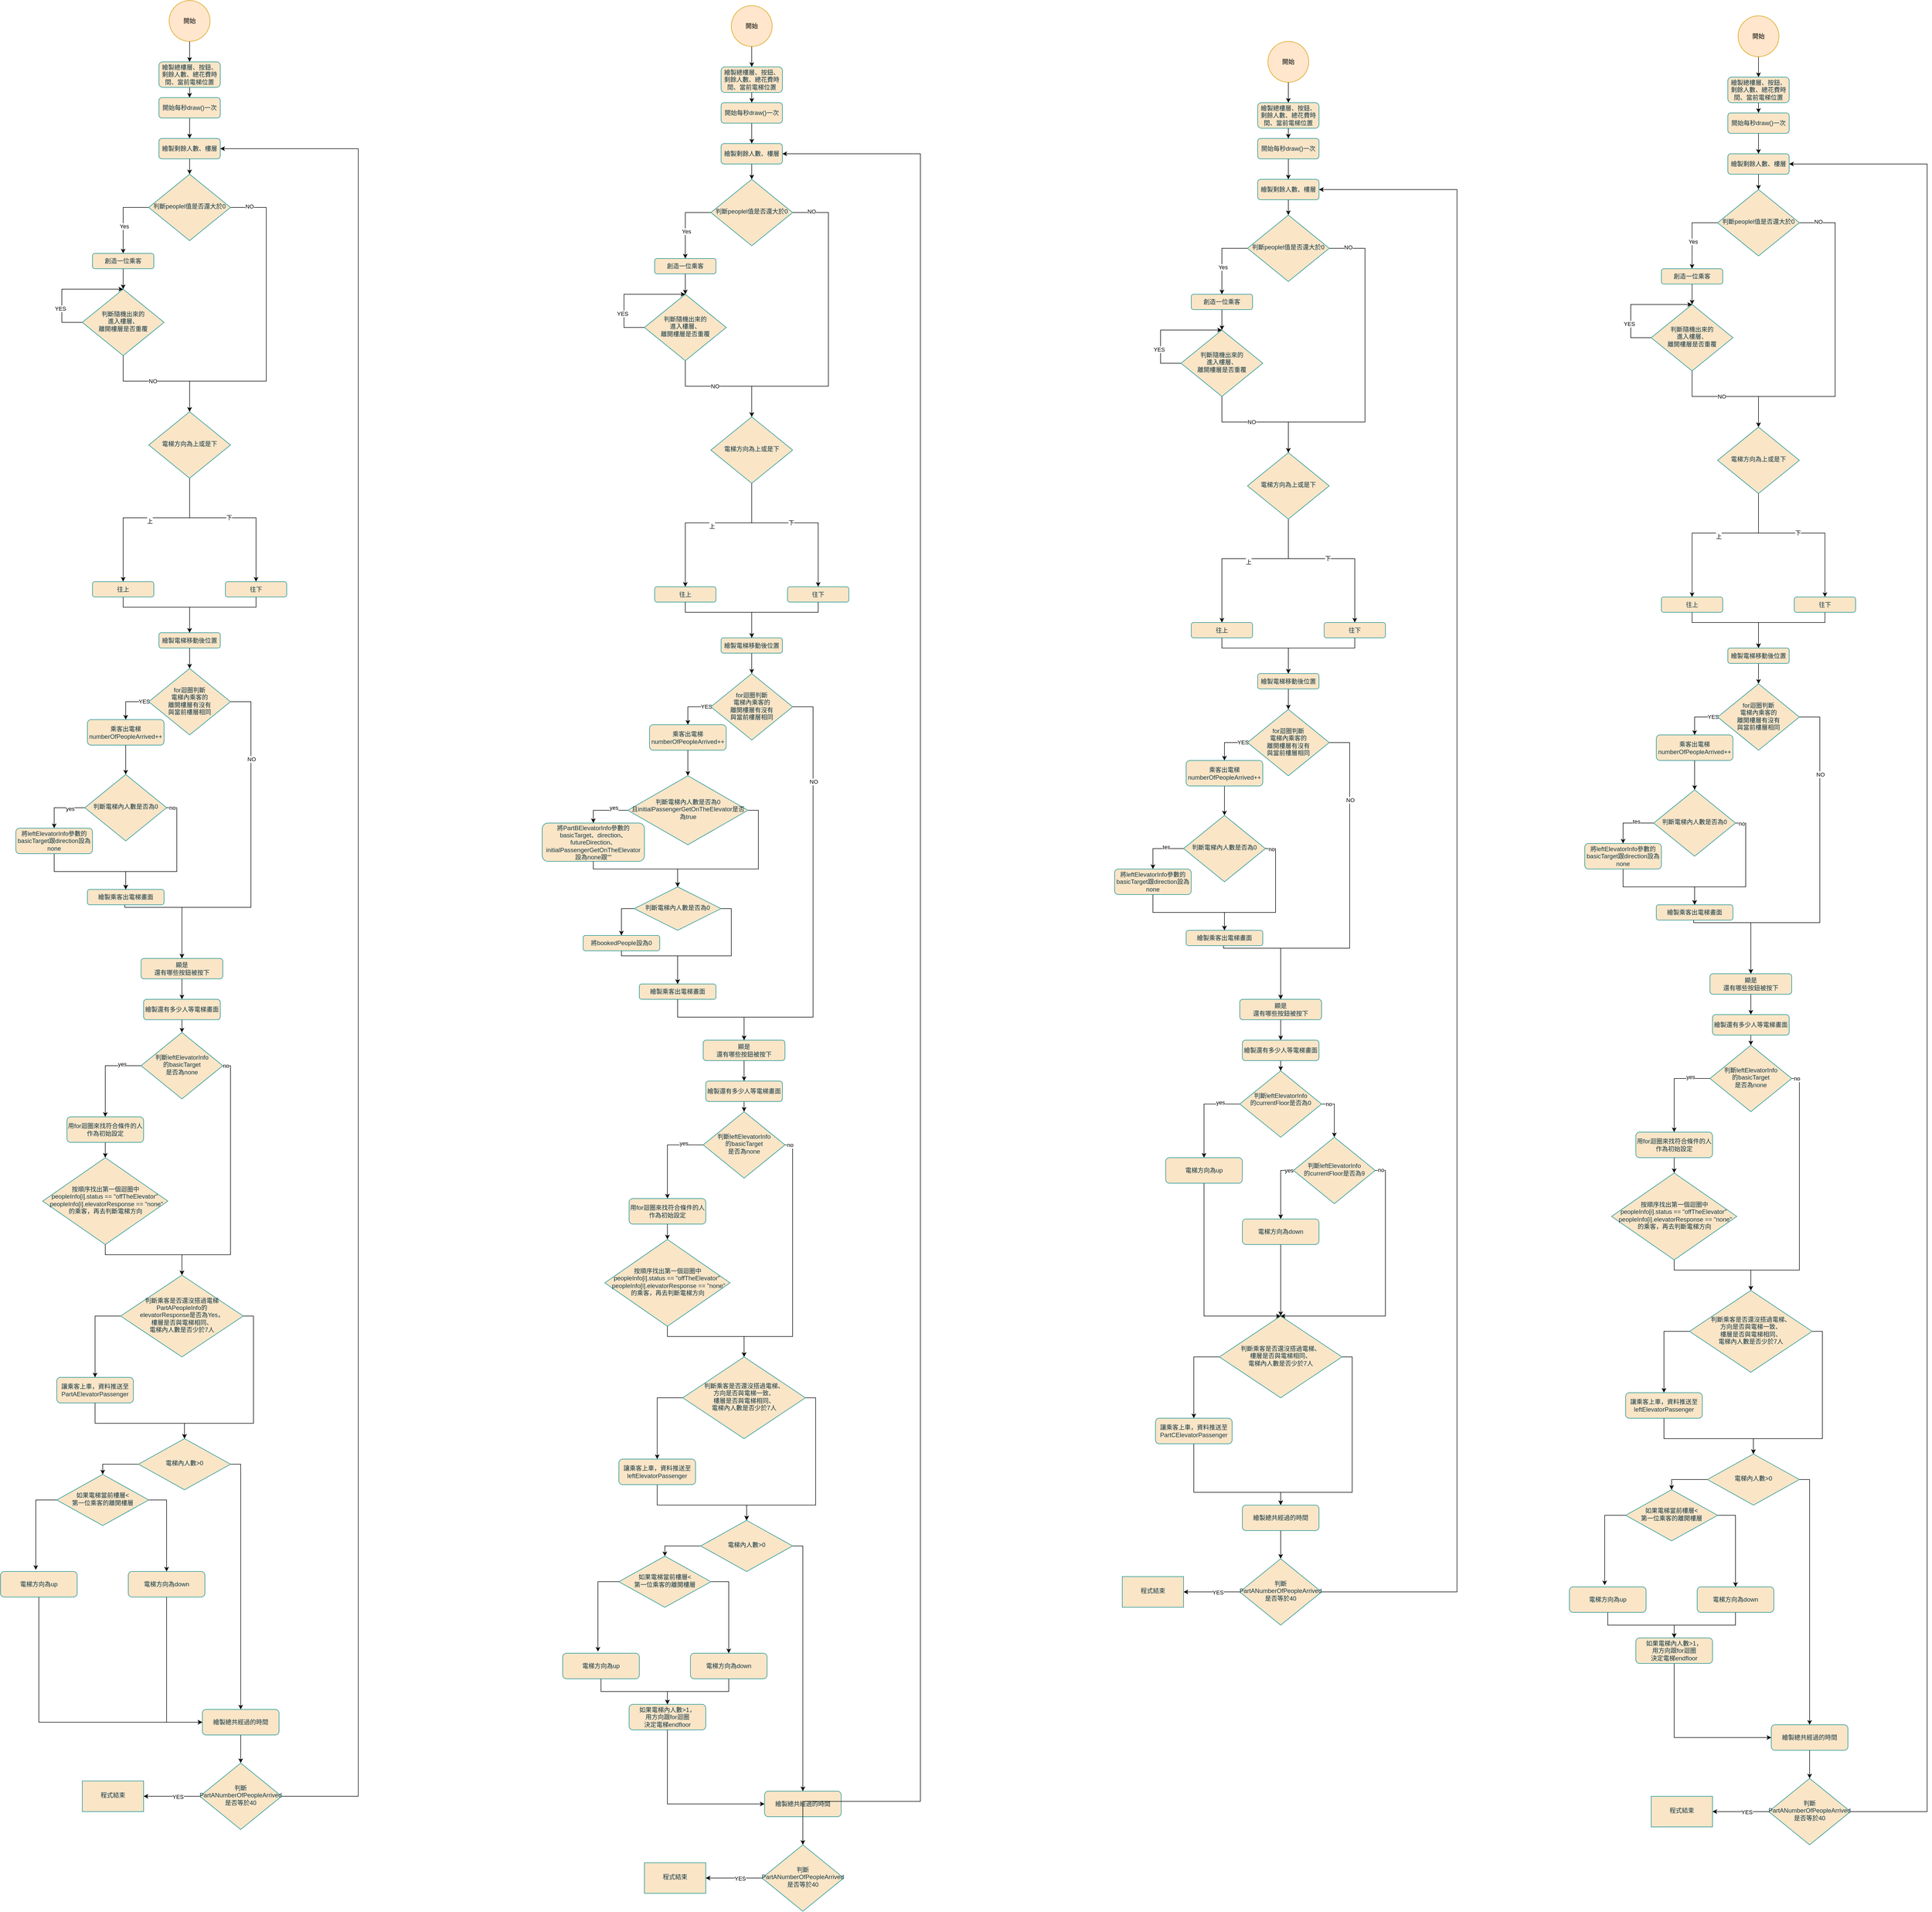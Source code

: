 <mxfile version="22.0.8" type="github">
  <diagram id="C5RBs43oDa-KdzZeNtuy" name="Page-1">
    <mxGraphModel dx="576" dy="287" grid="1" gridSize="10" guides="1" tooltips="1" connect="1" arrows="1" fold="1" page="1" pageScale="1" pageWidth="4000" pageHeight="6000" background="none" math="0" shadow="0">
      <root>
        <mxCell id="WIyWlLk6GJQsqaUBKTNV-0" />
        <mxCell id="WIyWlLk6GJQsqaUBKTNV-1" parent="WIyWlLk6GJQsqaUBKTNV-0" />
        <mxCell id="d0o_DoR_JnAfmZgIrLK9-316" style="edgeStyle=orthogonalEdgeStyle;rounded=0;orthogonalLoop=1;jettySize=auto;html=1;entryX=0.5;entryY=0;entryDx=0;entryDy=0;" edge="1" parent="WIyWlLk6GJQsqaUBKTNV-1" source="WIyWlLk6GJQsqaUBKTNV-3" target="d0o_DoR_JnAfmZgIrLK9-315">
          <mxGeometry relative="1" as="geometry" />
        </mxCell>
        <mxCell id="WIyWlLk6GJQsqaUBKTNV-3" value="創造一位乘客" style="rounded=1;whiteSpace=wrap;html=1;fontSize=12;glass=0;strokeWidth=1;shadow=0;labelBackgroundColor=none;fillColor=#FAE5C7;strokeColor=#0F8B8D;fontColor=#143642;" parent="WIyWlLk6GJQsqaUBKTNV-1" vertex="1">
          <mxGeometry x="3370" y="635" width="120" height="30" as="geometry" />
        </mxCell>
        <mxCell id="ZRArK_2HsjyMj3cJboqh-5" style="edgeStyle=orthogonalEdgeStyle;rounded=0;orthogonalLoop=1;jettySize=auto;html=1;entryX=0.5;entryY=0;entryDx=0;entryDy=0;" parent="WIyWlLk6GJQsqaUBKTNV-1" source="WIyWlLk6GJQsqaUBKTNV-6" target="WIyWlLk6GJQsqaUBKTNV-3" edge="1">
          <mxGeometry relative="1" as="geometry">
            <Array as="points">
              <mxPoint x="3430" y="545" />
            </Array>
          </mxGeometry>
        </mxCell>
        <mxCell id="ZRArK_2HsjyMj3cJboqh-7" value="Yes" style="edgeLabel;html=1;align=center;verticalAlign=middle;resizable=0;points=[];fontSize=11;fontFamily=Helvetica;fontColor=default;" parent="ZRArK_2HsjyMj3cJboqh-5" vertex="1" connectable="0">
          <mxGeometry x="0.239" y="2" relative="1" as="geometry">
            <mxPoint as="offset" />
          </mxGeometry>
        </mxCell>
        <mxCell id="d0o_DoR_JnAfmZgIrLK9-327" style="edgeStyle=orthogonalEdgeStyle;rounded=0;orthogonalLoop=1;jettySize=auto;html=1;entryX=0.5;entryY=0;entryDx=0;entryDy=0;" edge="1" parent="WIyWlLk6GJQsqaUBKTNV-1" source="WIyWlLk6GJQsqaUBKTNV-6" target="ZRArK_2HsjyMj3cJboqh-9">
          <mxGeometry relative="1" as="geometry">
            <Array as="points">
              <mxPoint x="3710" y="545" />
              <mxPoint x="3710" y="885" />
              <mxPoint x="3560" y="885" />
            </Array>
          </mxGeometry>
        </mxCell>
        <mxCell id="d0o_DoR_JnAfmZgIrLK9-328" value="NO" style="edgeLabel;html=1;align=center;verticalAlign=middle;resizable=0;points=[];" vertex="1" connectable="0" parent="d0o_DoR_JnAfmZgIrLK9-327">
          <mxGeometry x="-0.88" y="2" relative="1" as="geometry">
            <mxPoint as="offset" />
          </mxGeometry>
        </mxCell>
        <mxCell id="WIyWlLk6GJQsqaUBKTNV-6" value="&lt;font style=&quot;font-size: 12px;&quot;&gt;判斷peoplel值是否還大於0&lt;/font&gt;" style="rhombus;whiteSpace=wrap;html=1;shadow=0;fontFamily=Helvetica;fontSize=12;align=center;strokeWidth=1;spacing=6;spacingTop=-4;labelBackgroundColor=none;fillColor=#FAE5C7;strokeColor=#0F8B8D;fontColor=#143642;" parent="WIyWlLk6GJQsqaUBKTNV-1" vertex="1">
          <mxGeometry x="3480" y="480" width="160" height="130" as="geometry" />
        </mxCell>
        <mxCell id="ZRArK_2HsjyMj3cJboqh-15" style="edgeStyle=orthogonalEdgeStyle;shape=connector;rounded=0;orthogonalLoop=1;jettySize=auto;html=1;labelBackgroundColor=default;strokeColor=default;align=center;verticalAlign=middle;fontFamily=Helvetica;fontSize=11;fontColor=default;endArrow=classic;" parent="WIyWlLk6GJQsqaUBKTNV-1" source="WIyWlLk6GJQsqaUBKTNV-7" target="WIyWlLk6GJQsqaUBKTNV-12" edge="1">
          <mxGeometry relative="1" as="geometry" />
        </mxCell>
        <mxCell id="WIyWlLk6GJQsqaUBKTNV-7" value="繪製總樓層、按鈕、剩餘人數、總花費時間、當前電梯位置" style="rounded=1;whiteSpace=wrap;html=1;fontSize=12;glass=0;strokeWidth=1;shadow=0;labelBackgroundColor=none;fillColor=#FAE5C7;strokeColor=#0F8B8D;fontColor=#143642;" parent="WIyWlLk6GJQsqaUBKTNV-1" vertex="1">
          <mxGeometry x="3500" y="260" width="120" height="50" as="geometry" />
        </mxCell>
        <mxCell id="ZRArK_2HsjyMj3cJboqh-18" style="edgeStyle=orthogonalEdgeStyle;shape=connector;rounded=0;orthogonalLoop=1;jettySize=auto;html=1;labelBackgroundColor=default;strokeColor=default;align=center;verticalAlign=middle;fontFamily=Helvetica;fontSize=11;fontColor=default;endArrow=classic;" parent="WIyWlLk6GJQsqaUBKTNV-1" source="WIyWlLk6GJQsqaUBKTNV-11" target="WIyWlLk6GJQsqaUBKTNV-6" edge="1">
          <mxGeometry relative="1" as="geometry" />
        </mxCell>
        <mxCell id="WIyWlLk6GJQsqaUBKTNV-11" value="繪製剩餘人數、樓層" style="rounded=1;whiteSpace=wrap;html=1;fontSize=12;glass=0;strokeWidth=1;shadow=0;labelBackgroundColor=none;fillColor=#FAE5C7;strokeColor=#0F8B8D;fontColor=#143642;" parent="WIyWlLk6GJQsqaUBKTNV-1" vertex="1">
          <mxGeometry x="3500" y="410" width="120" height="40" as="geometry" />
        </mxCell>
        <mxCell id="ZRArK_2HsjyMj3cJboqh-17" style="edgeStyle=orthogonalEdgeStyle;shape=connector;rounded=0;orthogonalLoop=1;jettySize=auto;html=1;entryX=0.5;entryY=0;entryDx=0;entryDy=0;labelBackgroundColor=default;strokeColor=default;align=center;verticalAlign=middle;fontFamily=Helvetica;fontSize=11;fontColor=default;endArrow=classic;" parent="WIyWlLk6GJQsqaUBKTNV-1" source="WIyWlLk6GJQsqaUBKTNV-12" target="WIyWlLk6GJQsqaUBKTNV-11" edge="1">
          <mxGeometry relative="1" as="geometry" />
        </mxCell>
        <mxCell id="WIyWlLk6GJQsqaUBKTNV-12" value="開始每秒draw()一次" style="rounded=1;whiteSpace=wrap;html=1;fontSize=12;glass=0;strokeWidth=1;shadow=0;labelBackgroundColor=none;fillColor=#FAE5C7;strokeColor=#0F8B8D;fontColor=#143642;" parent="WIyWlLk6GJQsqaUBKTNV-1" vertex="1">
          <mxGeometry x="3500" y="330" width="120" height="40" as="geometry" />
        </mxCell>
        <mxCell id="ZRArK_2HsjyMj3cJboqh-14" style="edgeStyle=orthogonalEdgeStyle;shape=connector;rounded=0;orthogonalLoop=1;jettySize=auto;html=1;entryX=0.5;entryY=0;entryDx=0;entryDy=0;labelBackgroundColor=default;strokeColor=default;align=center;verticalAlign=middle;fontFamily=Helvetica;fontSize=11;fontColor=default;endArrow=classic;" parent="WIyWlLk6GJQsqaUBKTNV-1" source="ZRArK_2HsjyMj3cJboqh-0" target="WIyWlLk6GJQsqaUBKTNV-7" edge="1">
          <mxGeometry relative="1" as="geometry" />
        </mxCell>
        <mxCell id="ZRArK_2HsjyMj3cJboqh-0" value="開始" style="ellipse;whiteSpace=wrap;html=1;aspect=fixed;fillColor=#ffe6cc;strokeColor=#d79b00;" parent="WIyWlLk6GJQsqaUBKTNV-1" vertex="1">
          <mxGeometry x="3520" y="140" width="80" height="80" as="geometry" />
        </mxCell>
        <mxCell id="ZRArK_2HsjyMj3cJboqh-22" style="edgeStyle=orthogonalEdgeStyle;shape=connector;rounded=0;orthogonalLoop=1;jettySize=auto;html=1;labelBackgroundColor=default;strokeColor=default;align=center;verticalAlign=middle;fontFamily=Helvetica;fontSize=11;fontColor=default;endArrow=classic;" parent="WIyWlLk6GJQsqaUBKTNV-1" source="ZRArK_2HsjyMj3cJboqh-9" target="ZRArK_2HsjyMj3cJboqh-20" edge="1">
          <mxGeometry relative="1" as="geometry">
            <Array as="points">
              <mxPoint x="3430" y="1152.5" />
            </Array>
          </mxGeometry>
        </mxCell>
        <mxCell id="ZRArK_2HsjyMj3cJboqh-24" value="&lt;br&gt;上" style="edgeLabel;html=1;align=center;verticalAlign=middle;resizable=0;points=[];fontSize=11;fontFamily=Helvetica;fontColor=default;" parent="ZRArK_2HsjyMj3cJboqh-22" vertex="1" connectable="0">
          <mxGeometry x="-0.061" y="-1" relative="1" as="geometry">
            <mxPoint as="offset" />
          </mxGeometry>
        </mxCell>
        <mxCell id="ZRArK_2HsjyMj3cJboqh-23" style="edgeStyle=orthogonalEdgeStyle;shape=connector;rounded=0;orthogonalLoop=1;jettySize=auto;html=1;entryX=0.5;entryY=0;entryDx=0;entryDy=0;labelBackgroundColor=default;strokeColor=default;align=center;verticalAlign=middle;fontFamily=Helvetica;fontSize=11;fontColor=default;endArrow=classic;" parent="WIyWlLk6GJQsqaUBKTNV-1" source="ZRArK_2HsjyMj3cJboqh-9" target="ZRArK_2HsjyMj3cJboqh-21" edge="1">
          <mxGeometry relative="1" as="geometry">
            <Array as="points">
              <mxPoint x="3690" y="1152.5" />
            </Array>
          </mxGeometry>
        </mxCell>
        <mxCell id="ZRArK_2HsjyMj3cJboqh-25" value="下" style="edgeLabel;html=1;align=center;verticalAlign=middle;resizable=0;points=[];fontSize=11;fontFamily=Helvetica;fontColor=default;" parent="ZRArK_2HsjyMj3cJboqh-23" vertex="1" connectable="0">
          <mxGeometry x="-0.072" y="1" relative="1" as="geometry">
            <mxPoint as="offset" />
          </mxGeometry>
        </mxCell>
        <mxCell id="ZRArK_2HsjyMj3cJboqh-9" value="電梯方向為上或是下" style="rhombus;whiteSpace=wrap;html=1;shadow=0;fontFamily=Helvetica;fontSize=12;align=center;strokeWidth=1;spacing=6;spacingTop=-4;labelBackgroundColor=none;fillColor=#FAE5C7;strokeColor=#0F8B8D;fontColor=#143642;" parent="WIyWlLk6GJQsqaUBKTNV-1" vertex="1">
          <mxGeometry x="3480" y="945" width="160" height="130" as="geometry" />
        </mxCell>
        <mxCell id="ZRArK_2HsjyMj3cJboqh-27" style="edgeStyle=orthogonalEdgeStyle;shape=connector;rounded=0;orthogonalLoop=1;jettySize=auto;html=1;entryX=0.5;entryY=0;entryDx=0;entryDy=0;labelBackgroundColor=default;strokeColor=default;align=center;verticalAlign=middle;fontFamily=Helvetica;fontSize=11;fontColor=default;endArrow=classic;" parent="WIyWlLk6GJQsqaUBKTNV-1" source="ZRArK_2HsjyMj3cJboqh-20" target="ZRArK_2HsjyMj3cJboqh-26" edge="1">
          <mxGeometry relative="1" as="geometry">
            <Array as="points">
              <mxPoint x="3430" y="1327.5" />
              <mxPoint x="3560" y="1327.5" />
            </Array>
          </mxGeometry>
        </mxCell>
        <mxCell id="ZRArK_2HsjyMj3cJboqh-20" value="往上" style="rounded=1;whiteSpace=wrap;html=1;fontSize=12;glass=0;strokeWidth=1;shadow=0;labelBackgroundColor=none;fillColor=#FAE5C7;strokeColor=#0F8B8D;fontColor=#143642;" parent="WIyWlLk6GJQsqaUBKTNV-1" vertex="1">
          <mxGeometry x="3370" y="1277.5" width="120" height="30" as="geometry" />
        </mxCell>
        <mxCell id="ZRArK_2HsjyMj3cJboqh-28" style="edgeStyle=orthogonalEdgeStyle;shape=connector;rounded=0;orthogonalLoop=1;jettySize=auto;html=1;entryX=0.5;entryY=0;entryDx=0;entryDy=0;labelBackgroundColor=default;strokeColor=default;align=center;verticalAlign=middle;fontFamily=Helvetica;fontSize=11;fontColor=default;endArrow=classic;" parent="WIyWlLk6GJQsqaUBKTNV-1" source="ZRArK_2HsjyMj3cJboqh-21" target="ZRArK_2HsjyMj3cJboqh-26" edge="1">
          <mxGeometry relative="1" as="geometry">
            <Array as="points">
              <mxPoint x="3690" y="1327.5" />
              <mxPoint x="3560" y="1327.5" />
            </Array>
          </mxGeometry>
        </mxCell>
        <mxCell id="ZRArK_2HsjyMj3cJboqh-21" value="往下" style="rounded=1;whiteSpace=wrap;html=1;fontSize=12;glass=0;strokeWidth=1;shadow=0;labelBackgroundColor=none;fillColor=#FAE5C7;strokeColor=#0F8B8D;fontColor=#143642;" parent="WIyWlLk6GJQsqaUBKTNV-1" vertex="1">
          <mxGeometry x="3630" y="1277.5" width="120" height="30" as="geometry" />
        </mxCell>
        <mxCell id="ZRArK_2HsjyMj3cJboqh-30" style="edgeStyle=orthogonalEdgeStyle;shape=connector;rounded=0;orthogonalLoop=1;jettySize=auto;html=1;entryX=0.5;entryY=0;entryDx=0;entryDy=0;labelBackgroundColor=default;strokeColor=default;align=center;verticalAlign=middle;fontFamily=Helvetica;fontSize=11;fontColor=default;endArrow=classic;" parent="WIyWlLk6GJQsqaUBKTNV-1" source="ZRArK_2HsjyMj3cJboqh-26" target="ZRArK_2HsjyMj3cJboqh-29" edge="1">
          <mxGeometry relative="1" as="geometry" />
        </mxCell>
        <mxCell id="ZRArK_2HsjyMj3cJboqh-26" value="繪製電梯移動後位置" style="rounded=1;whiteSpace=wrap;html=1;fontSize=12;glass=0;strokeWidth=1;shadow=0;labelBackgroundColor=none;fillColor=#FAE5C7;strokeColor=#0F8B8D;fontColor=#143642;" parent="WIyWlLk6GJQsqaUBKTNV-1" vertex="1">
          <mxGeometry x="3500" y="1377.5" width="120" height="30" as="geometry" />
        </mxCell>
        <mxCell id="ZRArK_2HsjyMj3cJboqh-36" style="edgeStyle=orthogonalEdgeStyle;shape=connector;rounded=0;orthogonalLoop=1;jettySize=auto;html=1;entryX=0.5;entryY=0;entryDx=0;entryDy=0;labelBackgroundColor=default;strokeColor=default;align=center;verticalAlign=middle;fontFamily=Helvetica;fontSize=11;fontColor=default;endArrow=classic;exitX=1;exitY=0.5;exitDx=0;exitDy=0;" parent="WIyWlLk6GJQsqaUBKTNV-1" source="ZRArK_2HsjyMj3cJboqh-29" target="ZRArK_2HsjyMj3cJboqh-31" edge="1">
          <mxGeometry relative="1" as="geometry">
            <Array as="points">
              <mxPoint x="3680" y="1513" />
              <mxPoint x="3680" y="1915" />
              <mxPoint x="3545" y="1915" />
            </Array>
          </mxGeometry>
        </mxCell>
        <mxCell id="ZRArK_2HsjyMj3cJboqh-38" value="NO" style="edgeLabel;html=1;align=center;verticalAlign=middle;resizable=0;points=[];fontSize=11;fontFamily=Helvetica;fontColor=default;" parent="ZRArK_2HsjyMj3cJboqh-36" vertex="1" connectable="0">
          <mxGeometry x="-0.551" y="1" relative="1" as="geometry">
            <mxPoint as="offset" />
          </mxGeometry>
        </mxCell>
        <mxCell id="ZRArK_2HsjyMj3cJboqh-39" style="edgeStyle=orthogonalEdgeStyle;shape=connector;rounded=0;orthogonalLoop=1;jettySize=auto;html=1;entryX=0.5;entryY=0;entryDx=0;entryDy=0;labelBackgroundColor=default;strokeColor=default;align=center;verticalAlign=middle;fontFamily=Helvetica;fontSize=11;fontColor=default;endArrow=classic;" parent="WIyWlLk6GJQsqaUBKTNV-1" source="ZRArK_2HsjyMj3cJboqh-29" target="ZRArK_2HsjyMj3cJboqh-32" edge="1">
          <mxGeometry relative="1" as="geometry">
            <Array as="points">
              <mxPoint x="3435" y="1512.5" />
            </Array>
          </mxGeometry>
        </mxCell>
        <mxCell id="ZRArK_2HsjyMj3cJboqh-40" value="YES" style="edgeLabel;html=1;align=center;verticalAlign=middle;resizable=0;points=[];fontSize=11;fontFamily=Helvetica;fontColor=default;" parent="ZRArK_2HsjyMj3cJboqh-39" vertex="1" connectable="0">
          <mxGeometry x="-0.768" y="-1" relative="1" as="geometry">
            <mxPoint as="offset" />
          </mxGeometry>
        </mxCell>
        <mxCell id="ZRArK_2HsjyMj3cJboqh-29" value="for迴圈判斷&lt;br style=&quot;border-color: var(--border-color);&quot;&gt;電梯內乘客的&lt;br style=&quot;border-color: var(--border-color);&quot;&gt;離開樓層有沒有&lt;br style=&quot;border-color: var(--border-color);&quot;&gt;與當前樓層相同" style="rhombus;whiteSpace=wrap;html=1;shadow=0;fontFamily=Helvetica;fontSize=12;align=center;strokeWidth=1;spacing=6;spacingTop=-4;labelBackgroundColor=none;fillColor=#FAE5C7;strokeColor=#0F8B8D;fontColor=#143642;" parent="WIyWlLk6GJQsqaUBKTNV-1" vertex="1">
          <mxGeometry x="3480" y="1447.5" width="160" height="130" as="geometry" />
        </mxCell>
        <mxCell id="d0o_DoR_JnAfmZgIrLK9-3" style="edgeStyle=orthogonalEdgeStyle;rounded=0;orthogonalLoop=1;jettySize=auto;html=1;entryX=0.5;entryY=0;entryDx=0;entryDy=0;" edge="1" parent="WIyWlLk6GJQsqaUBKTNV-1" source="ZRArK_2HsjyMj3cJboqh-31" target="d0o_DoR_JnAfmZgIrLK9-0">
          <mxGeometry relative="1" as="geometry" />
        </mxCell>
        <mxCell id="ZRArK_2HsjyMj3cJboqh-31" value="顯是&lt;br&gt;還有哪些按鈕被按下" style="rounded=1;whiteSpace=wrap;html=1;fontSize=12;glass=0;strokeWidth=1;shadow=0;labelBackgroundColor=none;fillColor=#FAE5C7;strokeColor=#0F8B8D;fontColor=#143642;" parent="WIyWlLk6GJQsqaUBKTNV-1" vertex="1">
          <mxGeometry x="3465" y="2015" width="160" height="40" as="geometry" />
        </mxCell>
        <mxCell id="d0o_DoR_JnAfmZgIrLK9-334" style="edgeStyle=orthogonalEdgeStyle;rounded=0;orthogonalLoop=1;jettySize=auto;html=1;entryX=0.5;entryY=0;entryDx=0;entryDy=0;" edge="1" parent="WIyWlLk6GJQsqaUBKTNV-1" source="ZRArK_2HsjyMj3cJboqh-32" target="d0o_DoR_JnAfmZgIrLK9-329">
          <mxGeometry relative="1" as="geometry" />
        </mxCell>
        <mxCell id="ZRArK_2HsjyMj3cJboqh-32" value="乘客出電梯&lt;br&gt;numberOfPeopleArrived++" style="rounded=1;whiteSpace=wrap;html=1;fontSize=12;glass=0;strokeWidth=1;shadow=0;labelBackgroundColor=none;fillColor=#FAE5C7;strokeColor=#0F8B8D;fontColor=#143642;" parent="WIyWlLk6GJQsqaUBKTNV-1" vertex="1">
          <mxGeometry x="3360" y="1547.5" width="150" height="50" as="geometry" />
        </mxCell>
        <mxCell id="d0o_DoR_JnAfmZgIrLK9-456" style="edgeStyle=orthogonalEdgeStyle;rounded=0;orthogonalLoop=1;jettySize=auto;html=1;entryX=0.5;entryY=0;entryDx=0;entryDy=0;" edge="1" parent="WIyWlLk6GJQsqaUBKTNV-1" source="d0o_DoR_JnAfmZgIrLK9-0" target="d0o_DoR_JnAfmZgIrLK9-335">
          <mxGeometry relative="1" as="geometry" />
        </mxCell>
        <mxCell id="d0o_DoR_JnAfmZgIrLK9-0" value="繪製還有多少人等電梯畫面" style="rounded=1;whiteSpace=wrap;html=1;fontSize=12;glass=0;strokeWidth=1;shadow=0;labelBackgroundColor=none;fillColor=#FAE5C7;strokeColor=#0F8B8D;fontColor=#143642;" vertex="1" parent="WIyWlLk6GJQsqaUBKTNV-1">
          <mxGeometry x="3470" y="2095" width="150" height="40" as="geometry" />
        </mxCell>
        <mxCell id="d0o_DoR_JnAfmZgIrLK9-28" style="edgeStyle=orthogonalEdgeStyle;rounded=0;orthogonalLoop=1;jettySize=auto;html=1;entryX=0.5;entryY=0;entryDx=0;entryDy=0;" edge="1" parent="WIyWlLk6GJQsqaUBKTNV-1" source="d0o_DoR_JnAfmZgIrLK9-11" target="d0o_DoR_JnAfmZgIrLK9-17">
          <mxGeometry relative="1" as="geometry" />
        </mxCell>
        <mxCell id="d0o_DoR_JnAfmZgIrLK9-11" value="繪製總共經過的時間" style="rounded=1;whiteSpace=wrap;html=1;fontSize=12;glass=0;strokeWidth=1;shadow=0;labelBackgroundColor=none;fillColor=#FAE5C7;strokeColor=#0F8B8D;fontColor=#143642;" vertex="1" parent="WIyWlLk6GJQsqaUBKTNV-1">
          <mxGeometry x="3585" y="3485" width="150" height="50" as="geometry" />
        </mxCell>
        <mxCell id="d0o_DoR_JnAfmZgIrLK9-24" value="" style="edgeStyle=orthogonalEdgeStyle;rounded=0;orthogonalLoop=1;jettySize=auto;html=1;" edge="1" parent="WIyWlLk6GJQsqaUBKTNV-1" source="d0o_DoR_JnAfmZgIrLK9-17" target="d0o_DoR_JnAfmZgIrLK9-23">
          <mxGeometry relative="1" as="geometry" />
        </mxCell>
        <mxCell id="d0o_DoR_JnAfmZgIrLK9-25" value="YES" style="edgeLabel;html=1;align=center;verticalAlign=middle;resizable=0;points=[];" vertex="1" connectable="0" parent="d0o_DoR_JnAfmZgIrLK9-24">
          <mxGeometry x="-0.216" y="1" relative="1" as="geometry">
            <mxPoint as="offset" />
          </mxGeometry>
        </mxCell>
        <mxCell id="d0o_DoR_JnAfmZgIrLK9-369" style="edgeStyle=orthogonalEdgeStyle;rounded=0;orthogonalLoop=1;jettySize=auto;html=1;entryX=1;entryY=0.5;entryDx=0;entryDy=0;" edge="1" parent="WIyWlLk6GJQsqaUBKTNV-1" source="d0o_DoR_JnAfmZgIrLK9-17" target="WIyWlLk6GJQsqaUBKTNV-11">
          <mxGeometry relative="1" as="geometry">
            <mxPoint x="3740" y="400.111" as="targetPoint" />
            <Array as="points">
              <mxPoint x="3890" y="3655" />
              <mxPoint x="3890" y="430" />
            </Array>
          </mxGeometry>
        </mxCell>
        <mxCell id="d0o_DoR_JnAfmZgIrLK9-17" value="&lt;div style=&quot;&quot;&gt;判斷PartANumberOfPeopleArrived&lt;/div&gt;&lt;div style=&quot;&quot;&gt;是否等於40&lt;/div&gt;" style="rhombus;whiteSpace=wrap;html=1;shadow=0;fontFamily=Helvetica;fontSize=12;align=center;strokeWidth=1;spacing=6;spacingTop=-4;labelBackgroundColor=none;fillColor=#FAE5C7;strokeColor=#0F8B8D;fontColor=#143642;" vertex="1" parent="WIyWlLk6GJQsqaUBKTNV-1">
          <mxGeometry x="3580" y="3590" width="160" height="130" as="geometry" />
        </mxCell>
        <mxCell id="d0o_DoR_JnAfmZgIrLK9-23" value="程式結束" style="whiteSpace=wrap;html=1;fillColor=#FAE5C7;strokeColor=#0F8B8D;fontColor=#143642;shadow=0;strokeWidth=1;spacing=6;spacingTop=-4;labelBackgroundColor=none;" vertex="1" parent="WIyWlLk6GJQsqaUBKTNV-1">
          <mxGeometry x="3350" y="3625" width="120" height="60" as="geometry" />
        </mxCell>
        <mxCell id="d0o_DoR_JnAfmZgIrLK9-32" style="edgeStyle=orthogonalEdgeStyle;rounded=0;orthogonalLoop=1;jettySize=auto;html=1;entryX=0.5;entryY=0;entryDx=0;entryDy=0;exitX=0.487;exitY=1.01;exitDx=0;exitDy=0;exitPerimeter=0;" edge="1" parent="WIyWlLk6GJQsqaUBKTNV-1" source="d0o_DoR_JnAfmZgIrLK9-30" target="ZRArK_2HsjyMj3cJboqh-31">
          <mxGeometry relative="1" as="geometry">
            <Array as="points">
              <mxPoint x="3433" y="1915" />
              <mxPoint x="3545" y="1915" />
            </Array>
          </mxGeometry>
        </mxCell>
        <mxCell id="d0o_DoR_JnAfmZgIrLK9-30" value="繪製乘客出電梯畫面" style="rounded=1;whiteSpace=wrap;html=1;fontSize=12;glass=0;strokeWidth=1;shadow=0;labelBackgroundColor=none;fillColor=#FAE5C7;strokeColor=#0F8B8D;fontColor=#143642;" vertex="1" parent="WIyWlLk6GJQsqaUBKTNV-1">
          <mxGeometry x="3360" y="1880" width="150" height="30" as="geometry" />
        </mxCell>
        <mxCell id="d0o_DoR_JnAfmZgIrLK9-322" style="edgeStyle=orthogonalEdgeStyle;rounded=0;orthogonalLoop=1;jettySize=auto;html=1;entryX=0.5;entryY=0;entryDx=0;entryDy=0;" edge="1" parent="WIyWlLk6GJQsqaUBKTNV-1" source="d0o_DoR_JnAfmZgIrLK9-315" target="d0o_DoR_JnAfmZgIrLK9-315">
          <mxGeometry relative="1" as="geometry">
            <mxPoint x="3340" y="705" as="targetPoint" />
            <Array as="points">
              <mxPoint x="3310" y="770" />
              <mxPoint x="3310" y="705" />
            </Array>
          </mxGeometry>
        </mxCell>
        <mxCell id="d0o_DoR_JnAfmZgIrLK9-324" value="YES" style="edgeLabel;html=1;align=center;verticalAlign=middle;resizable=0;points=[];" vertex="1" connectable="0" parent="d0o_DoR_JnAfmZgIrLK9-322">
          <mxGeometry x="-0.403" y="3" relative="1" as="geometry">
            <mxPoint as="offset" />
          </mxGeometry>
        </mxCell>
        <mxCell id="d0o_DoR_JnAfmZgIrLK9-325" style="edgeStyle=orthogonalEdgeStyle;rounded=0;orthogonalLoop=1;jettySize=auto;html=1;entryX=0.5;entryY=0;entryDx=0;entryDy=0;" edge="1" parent="WIyWlLk6GJQsqaUBKTNV-1" source="d0o_DoR_JnAfmZgIrLK9-315" target="ZRArK_2HsjyMj3cJboqh-9">
          <mxGeometry relative="1" as="geometry">
            <Array as="points">
              <mxPoint x="3430" y="885" />
              <mxPoint x="3560" y="885" />
            </Array>
          </mxGeometry>
        </mxCell>
        <mxCell id="d0o_DoR_JnAfmZgIrLK9-326" value="NO" style="edgeLabel;html=1;align=center;verticalAlign=middle;resizable=0;points=[];" vertex="1" connectable="0" parent="d0o_DoR_JnAfmZgIrLK9-325">
          <mxGeometry x="-0.098" relative="1" as="geometry">
            <mxPoint as="offset" />
          </mxGeometry>
        </mxCell>
        <mxCell id="d0o_DoR_JnAfmZgIrLK9-315" value="&lt;blockquote style=&quot;margin: 0 0 0 40px; border: none; padding: 0px;&quot;&gt;&lt;/blockquote&gt;&lt;span style=&quot;background-color: initial;&quot;&gt;判斷隨機出來的&lt;/span&gt;&lt;br&gt;&lt;span style=&quot;background-color: initial;&quot;&gt;進入樓層、&lt;/span&gt;&lt;br&gt;&lt;span style=&quot;background-color: initial;&quot;&gt;離開樓層是否重覆&lt;/span&gt;&lt;br&gt;&lt;blockquote style=&quot;margin: 0 0 0 40px; border: none; padding: 0px;&quot;&gt;&lt;/blockquote&gt;" style="rhombus;whiteSpace=wrap;html=1;shadow=0;fontFamily=Helvetica;fontSize=12;align=center;strokeWidth=1;spacing=6;spacingTop=-4;labelBackgroundColor=none;fillColor=#FAE5C7;strokeColor=#0F8B8D;fontColor=#143642;" vertex="1" parent="WIyWlLk6GJQsqaUBKTNV-1">
          <mxGeometry x="3350" y="705" width="160" height="130" as="geometry" />
        </mxCell>
        <mxCell id="d0o_DoR_JnAfmZgIrLK9-331" style="edgeStyle=orthogonalEdgeStyle;rounded=0;orthogonalLoop=1;jettySize=auto;html=1;entryX=0.5;entryY=0;entryDx=0;entryDy=0;exitX=0;exitY=0.5;exitDx=0;exitDy=0;" edge="1" parent="WIyWlLk6GJQsqaUBKTNV-1" source="d0o_DoR_JnAfmZgIrLK9-329" target="d0o_DoR_JnAfmZgIrLK9-330">
          <mxGeometry relative="1" as="geometry" />
        </mxCell>
        <mxCell id="d0o_DoR_JnAfmZgIrLK9-453" value="tes" style="edgeLabel;html=1;align=center;verticalAlign=middle;resizable=0;points=[];" vertex="1" connectable="0" parent="d0o_DoR_JnAfmZgIrLK9-331">
          <mxGeometry x="-0.322" y="-3" relative="1" as="geometry">
            <mxPoint as="offset" />
          </mxGeometry>
        </mxCell>
        <mxCell id="d0o_DoR_JnAfmZgIrLK9-333" style="edgeStyle=orthogonalEdgeStyle;rounded=0;orthogonalLoop=1;jettySize=auto;html=1;entryX=0.5;entryY=0;entryDx=0;entryDy=0;exitX=1;exitY=0.5;exitDx=0;exitDy=0;" edge="1" parent="WIyWlLk6GJQsqaUBKTNV-1" source="d0o_DoR_JnAfmZgIrLK9-329" target="d0o_DoR_JnAfmZgIrLK9-30">
          <mxGeometry relative="1" as="geometry">
            <Array as="points">
              <mxPoint x="3535" y="1720" />
              <mxPoint x="3535" y="1845" />
              <mxPoint x="3435" y="1845" />
            </Array>
          </mxGeometry>
        </mxCell>
        <mxCell id="d0o_DoR_JnAfmZgIrLK9-454" value="no" style="edgeLabel;html=1;align=center;verticalAlign=middle;resizable=0;points=[];" vertex="1" connectable="0" parent="d0o_DoR_JnAfmZgIrLK9-333">
          <mxGeometry x="-0.917" y="-1" relative="1" as="geometry">
            <mxPoint as="offset" />
          </mxGeometry>
        </mxCell>
        <mxCell id="d0o_DoR_JnAfmZgIrLK9-329" value="判斷電梯內人數是否為0" style="rhombus;whiteSpace=wrap;html=1;shadow=0;fontFamily=Helvetica;fontSize=12;align=center;strokeWidth=1;spacing=6;spacingTop=-4;labelBackgroundColor=none;fillColor=#FAE5C7;strokeColor=#0F8B8D;fontColor=#143642;" vertex="1" parent="WIyWlLk6GJQsqaUBKTNV-1">
          <mxGeometry x="3355" y="1655" width="160" height="130" as="geometry" />
        </mxCell>
        <mxCell id="d0o_DoR_JnAfmZgIrLK9-332" style="edgeStyle=orthogonalEdgeStyle;rounded=0;orthogonalLoop=1;jettySize=auto;html=1;entryX=0.5;entryY=0;entryDx=0;entryDy=0;exitX=0.5;exitY=1;exitDx=0;exitDy=0;" edge="1" parent="WIyWlLk6GJQsqaUBKTNV-1" source="d0o_DoR_JnAfmZgIrLK9-330" target="d0o_DoR_JnAfmZgIrLK9-30">
          <mxGeometry relative="1" as="geometry">
            <Array as="points">
              <mxPoint x="3295" y="1845" />
              <mxPoint x="3435" y="1845" />
            </Array>
          </mxGeometry>
        </mxCell>
        <mxCell id="d0o_DoR_JnAfmZgIrLK9-330" value="將leftElevatorInfo&lt;span style=&quot;background-color: initial;&quot;&gt;參數的basicTarget跟direction設為none&lt;/span&gt;" style="rounded=1;whiteSpace=wrap;html=1;fontSize=12;glass=0;strokeWidth=1;shadow=0;labelBackgroundColor=none;fillColor=#FAE5C7;strokeColor=#0F8B8D;fontColor=#143642;" vertex="1" parent="WIyWlLk6GJQsqaUBKTNV-1">
          <mxGeometry x="3220" y="1760" width="150" height="50" as="geometry" />
        </mxCell>
        <mxCell id="d0o_DoR_JnAfmZgIrLK9-339" style="edgeStyle=orthogonalEdgeStyle;rounded=0;orthogonalLoop=1;jettySize=auto;html=1;entryX=0.5;entryY=0;entryDx=0;entryDy=0;exitX=0;exitY=0.5;exitDx=0;exitDy=0;" edge="1" parent="WIyWlLk6GJQsqaUBKTNV-1" source="d0o_DoR_JnAfmZgIrLK9-335" target="d0o_DoR_JnAfmZgIrLK9-336">
          <mxGeometry relative="1" as="geometry" />
        </mxCell>
        <mxCell id="d0o_DoR_JnAfmZgIrLK9-343" value="yes" style="edgeLabel;html=1;align=center;verticalAlign=middle;resizable=0;points=[];" vertex="1" connectable="0" parent="d0o_DoR_JnAfmZgIrLK9-339">
          <mxGeometry x="-0.56" y="-3" relative="1" as="geometry">
            <mxPoint as="offset" />
          </mxGeometry>
        </mxCell>
        <mxCell id="d0o_DoR_JnAfmZgIrLK9-356" style="edgeStyle=orthogonalEdgeStyle;rounded=0;orthogonalLoop=1;jettySize=auto;html=1;entryX=0.5;entryY=0;entryDx=0;entryDy=0;exitX=1;exitY=0.5;exitDx=0;exitDy=0;" edge="1" parent="WIyWlLk6GJQsqaUBKTNV-1" source="d0o_DoR_JnAfmZgIrLK9-335" target="d0o_DoR_JnAfmZgIrLK9-346">
          <mxGeometry relative="1" as="geometry">
            <Array as="points">
              <mxPoint x="3640" y="2220" />
              <mxPoint x="3640" y="2595" />
              <mxPoint x="3545" y="2595" />
            </Array>
          </mxGeometry>
        </mxCell>
        <mxCell id="d0o_DoR_JnAfmZgIrLK9-457" value="no" style="edgeLabel;html=1;align=center;verticalAlign=middle;resizable=0;points=[];" vertex="1" connectable="0" parent="d0o_DoR_JnAfmZgIrLK9-356">
          <mxGeometry x="-0.961" relative="1" as="geometry">
            <mxPoint as="offset" />
          </mxGeometry>
        </mxCell>
        <mxCell id="d0o_DoR_JnAfmZgIrLK9-335" value="&lt;div style=&quot;&quot;&gt;&lt;div style=&quot;border-color: var(--border-color);&quot;&gt;判斷leftElevatorInfo&lt;/div&gt;&lt;div style=&quot;border-color: var(--border-color);&quot;&gt;的basicTarget&lt;/div&gt;&lt;div style=&quot;border-color: var(--border-color);&quot;&gt;是否為none&lt;/div&gt;&lt;/div&gt;" style="rhombus;whiteSpace=wrap;html=1;shadow=0;fontFamily=Helvetica;fontSize=12;align=center;strokeWidth=1;spacing=6;spacingTop=-4;labelBackgroundColor=none;fillColor=#FAE5C7;strokeColor=#0F8B8D;fontColor=#143642;" vertex="1" parent="WIyWlLk6GJQsqaUBKTNV-1">
          <mxGeometry x="3465" y="2155" width="160" height="130" as="geometry" />
        </mxCell>
        <mxCell id="d0o_DoR_JnAfmZgIrLK9-340" style="edgeStyle=orthogonalEdgeStyle;rounded=0;orthogonalLoop=1;jettySize=auto;html=1;entryX=0.5;entryY=0;entryDx=0;entryDy=0;" edge="1" parent="WIyWlLk6GJQsqaUBKTNV-1" source="d0o_DoR_JnAfmZgIrLK9-336" target="d0o_DoR_JnAfmZgIrLK9-338">
          <mxGeometry relative="1" as="geometry" />
        </mxCell>
        <mxCell id="d0o_DoR_JnAfmZgIrLK9-336" value="用for迴圈來找符合條件的人作為初始設定" style="rounded=1;whiteSpace=wrap;html=1;fontSize=12;glass=0;strokeWidth=1;shadow=0;labelBackgroundColor=none;fillColor=#FAE5C7;strokeColor=#0F8B8D;fontColor=#143642;" vertex="1" parent="WIyWlLk6GJQsqaUBKTNV-1">
          <mxGeometry x="3320" y="2325" width="150" height="50" as="geometry" />
        </mxCell>
        <mxCell id="d0o_DoR_JnAfmZgIrLK9-357" style="edgeStyle=orthogonalEdgeStyle;rounded=0;orthogonalLoop=1;jettySize=auto;html=1;entryX=0.5;entryY=0;entryDx=0;entryDy=0;" edge="1" parent="WIyWlLk6GJQsqaUBKTNV-1" source="d0o_DoR_JnAfmZgIrLK9-338" target="d0o_DoR_JnAfmZgIrLK9-346">
          <mxGeometry relative="1" as="geometry">
            <Array as="points">
              <mxPoint x="3395" y="2595" />
              <mxPoint x="3545" y="2595" />
            </Array>
          </mxGeometry>
        </mxCell>
        <mxCell id="d0o_DoR_JnAfmZgIrLK9-338" value="&lt;div style=&quot;&quot;&gt;按順序找出第一個迴圈中&lt;/div&gt;&lt;div style=&quot;&quot;&gt;peopleInfo[i].status == &quot;offTheElevator&quot;&amp;nbsp;&lt;/div&gt;&lt;div style=&quot;&quot;&gt;&amp;nbsp;peopleInfo[i].elevatorResponse == &quot;none&quot;&lt;/div&gt;&lt;div style=&quot;&quot;&gt;的乘客，再去判斷電梯方向&lt;br&gt;&lt;/div&gt;" style="rhombus;whiteSpace=wrap;html=1;shadow=0;fontFamily=Helvetica;fontSize=12;align=center;strokeWidth=1;spacing=6;spacingTop=-4;labelBackgroundColor=none;fillColor=#FAE5C7;strokeColor=#0F8B8D;fontColor=#143642;" vertex="1" parent="WIyWlLk6GJQsqaUBKTNV-1">
          <mxGeometry x="3272.5" y="2405" width="245" height="170" as="geometry" />
        </mxCell>
        <mxCell id="d0o_DoR_JnAfmZgIrLK9-358" style="edgeStyle=orthogonalEdgeStyle;rounded=0;orthogonalLoop=1;jettySize=auto;html=1;entryX=0.5;entryY=0;entryDx=0;entryDy=0;exitX=0;exitY=0.5;exitDx=0;exitDy=0;" edge="1" parent="WIyWlLk6GJQsqaUBKTNV-1" source="d0o_DoR_JnAfmZgIrLK9-346" target="d0o_DoR_JnAfmZgIrLK9-348">
          <mxGeometry relative="1" as="geometry" />
        </mxCell>
        <mxCell id="d0o_DoR_JnAfmZgIrLK9-359" style="edgeStyle=orthogonalEdgeStyle;rounded=0;orthogonalLoop=1;jettySize=auto;html=1;entryX=0.5;entryY=0;entryDx=0;entryDy=0;exitX=1;exitY=0.5;exitDx=0;exitDy=0;" edge="1" parent="WIyWlLk6GJQsqaUBKTNV-1" source="d0o_DoR_JnAfmZgIrLK9-346" target="d0o_DoR_JnAfmZgIrLK9-350">
          <mxGeometry relative="1" as="geometry">
            <Array as="points">
              <mxPoint x="3685" y="2715" />
              <mxPoint x="3685" y="2925" />
              <mxPoint x="3550" y="2925" />
            </Array>
          </mxGeometry>
        </mxCell>
        <mxCell id="d0o_DoR_JnAfmZgIrLK9-346" value="判斷乘客是否還沒搭過電梯、&lt;br&gt;方向是否與電梯一致、&lt;br&gt;樓層是否與電梯相同、&lt;br&gt;電梯內人數是否少於7人" style="rhombus;whiteSpace=wrap;html=1;shadow=0;fontFamily=Helvetica;fontSize=12;align=center;strokeWidth=1;spacing=6;spacingTop=-4;labelBackgroundColor=none;fillColor=#FAE5C7;strokeColor=#0F8B8D;fontColor=#143642;" vertex="1" parent="WIyWlLk6GJQsqaUBKTNV-1">
          <mxGeometry x="3425" y="2635" width="240" height="160" as="geometry" />
        </mxCell>
        <mxCell id="d0o_DoR_JnAfmZgIrLK9-360" style="edgeStyle=orthogonalEdgeStyle;rounded=0;orthogonalLoop=1;jettySize=auto;html=1;entryX=0.5;entryY=0;entryDx=0;entryDy=0;exitX=0.5;exitY=1;exitDx=0;exitDy=0;" edge="1" parent="WIyWlLk6GJQsqaUBKTNV-1" source="d0o_DoR_JnAfmZgIrLK9-348" target="d0o_DoR_JnAfmZgIrLK9-350">
          <mxGeometry relative="1" as="geometry">
            <Array as="points">
              <mxPoint x="3375" y="2925" />
              <mxPoint x="3550" y="2925" />
            </Array>
          </mxGeometry>
        </mxCell>
        <mxCell id="d0o_DoR_JnAfmZgIrLK9-348" value="讓乘客上車，資料推送至leftElevatorPassenger" style="rounded=1;whiteSpace=wrap;html=1;fontSize=12;glass=0;strokeWidth=1;shadow=0;labelBackgroundColor=none;fillColor=#FAE5C7;strokeColor=#0F8B8D;fontColor=#143642;" vertex="1" parent="WIyWlLk6GJQsqaUBKTNV-1">
          <mxGeometry x="3300" y="2835" width="150" height="50" as="geometry" />
        </mxCell>
        <mxCell id="d0o_DoR_JnAfmZgIrLK9-361" style="edgeStyle=orthogonalEdgeStyle;rounded=0;orthogonalLoop=1;jettySize=auto;html=1;entryX=0.5;entryY=0;entryDx=0;entryDy=0;exitX=1;exitY=0.5;exitDx=0;exitDy=0;" edge="1" parent="WIyWlLk6GJQsqaUBKTNV-1" source="d0o_DoR_JnAfmZgIrLK9-350" target="d0o_DoR_JnAfmZgIrLK9-11">
          <mxGeometry relative="1" as="geometry">
            <mxPoint x="3700" y="3465" as="targetPoint" />
          </mxGeometry>
        </mxCell>
        <mxCell id="d0o_DoR_JnAfmZgIrLK9-362" style="edgeStyle=orthogonalEdgeStyle;rounded=0;orthogonalLoop=1;jettySize=auto;html=1;entryX=0.5;entryY=0;entryDx=0;entryDy=0;exitX=0;exitY=0.5;exitDx=0;exitDy=0;" edge="1" parent="WIyWlLk6GJQsqaUBKTNV-1" source="d0o_DoR_JnAfmZgIrLK9-350" target="d0o_DoR_JnAfmZgIrLK9-352">
          <mxGeometry relative="1" as="geometry" />
        </mxCell>
        <mxCell id="d0o_DoR_JnAfmZgIrLK9-350" value="電梯內人數&amp;gt;0" style="rhombus;whiteSpace=wrap;html=1;shadow=0;fontFamily=Helvetica;fontSize=12;align=center;strokeWidth=1;spacing=6;spacingTop=-4;labelBackgroundColor=none;fillColor=#FAE5C7;strokeColor=#0F8B8D;fontColor=#143642;" vertex="1" parent="WIyWlLk6GJQsqaUBKTNV-1">
          <mxGeometry x="3460" y="2955" width="180" height="100" as="geometry" />
        </mxCell>
        <mxCell id="d0o_DoR_JnAfmZgIrLK9-364" style="edgeStyle=orthogonalEdgeStyle;rounded=0;orthogonalLoop=1;jettySize=auto;html=1;entryX=0.5;entryY=0;entryDx=0;entryDy=0;exitX=1;exitY=0.5;exitDx=0;exitDy=0;" edge="1" parent="WIyWlLk6GJQsqaUBKTNV-1" source="d0o_DoR_JnAfmZgIrLK9-352" target="d0o_DoR_JnAfmZgIrLK9-354">
          <mxGeometry relative="1" as="geometry" />
        </mxCell>
        <mxCell id="d0o_DoR_JnAfmZgIrLK9-352" value="如果電梯當前樓層&amp;lt;&lt;br&gt;第一位乘客的離開樓層&lt;br&gt;" style="rhombus;whiteSpace=wrap;html=1;shadow=0;fontFamily=Helvetica;fontSize=12;align=center;strokeWidth=1;spacing=6;spacingTop=-4;labelBackgroundColor=none;fillColor=#FAE5C7;strokeColor=#0F8B8D;fontColor=#143642;" vertex="1" parent="WIyWlLk6GJQsqaUBKTNV-1">
          <mxGeometry x="3300" y="3025" width="180" height="100" as="geometry" />
        </mxCell>
        <mxCell id="d0o_DoR_JnAfmZgIrLK9-365" style="edgeStyle=orthogonalEdgeStyle;rounded=0;orthogonalLoop=1;jettySize=auto;html=1;entryX=0.5;entryY=0;entryDx=0;entryDy=0;" edge="1" parent="WIyWlLk6GJQsqaUBKTNV-1" source="d0o_DoR_JnAfmZgIrLK9-353" target="d0o_DoR_JnAfmZgIrLK9-355">
          <mxGeometry relative="1" as="geometry" />
        </mxCell>
        <mxCell id="d0o_DoR_JnAfmZgIrLK9-353" value="電梯方向為up" style="rounded=1;whiteSpace=wrap;html=1;fontSize=12;glass=0;strokeWidth=1;shadow=0;labelBackgroundColor=none;fillColor=#FAE5C7;strokeColor=#0F8B8D;fontColor=#143642;" vertex="1" parent="WIyWlLk6GJQsqaUBKTNV-1">
          <mxGeometry x="3190" y="3215" width="150" height="50" as="geometry" />
        </mxCell>
        <mxCell id="d0o_DoR_JnAfmZgIrLK9-366" style="edgeStyle=orthogonalEdgeStyle;rounded=0;orthogonalLoop=1;jettySize=auto;html=1;entryX=0.5;entryY=0;entryDx=0;entryDy=0;" edge="1" parent="WIyWlLk6GJQsqaUBKTNV-1" source="d0o_DoR_JnAfmZgIrLK9-354" target="d0o_DoR_JnAfmZgIrLK9-355">
          <mxGeometry relative="1" as="geometry" />
        </mxCell>
        <mxCell id="d0o_DoR_JnAfmZgIrLK9-354" value="電梯方向為down" style="rounded=1;whiteSpace=wrap;html=1;fontSize=12;glass=0;strokeWidth=1;shadow=0;labelBackgroundColor=none;fillColor=#FAE5C7;strokeColor=#0F8B8D;fontColor=#143642;" vertex="1" parent="WIyWlLk6GJQsqaUBKTNV-1">
          <mxGeometry x="3440" y="3215" width="150" height="50" as="geometry" />
        </mxCell>
        <mxCell id="d0o_DoR_JnAfmZgIrLK9-367" style="edgeStyle=orthogonalEdgeStyle;rounded=0;orthogonalLoop=1;jettySize=auto;html=1;entryX=0;entryY=0.5;entryDx=0;entryDy=0;exitX=0.5;exitY=1;exitDx=0;exitDy=0;" edge="1" parent="WIyWlLk6GJQsqaUBKTNV-1" source="d0o_DoR_JnAfmZgIrLK9-355" target="d0o_DoR_JnAfmZgIrLK9-11">
          <mxGeometry relative="1" as="geometry" />
        </mxCell>
        <mxCell id="d0o_DoR_JnAfmZgIrLK9-355" value="如果電梯內人數&amp;gt;1，&lt;br style=&quot;border-color: var(--border-color);&quot;&gt;用方向跟for迴圈&lt;br style=&quot;border-color: var(--border-color);&quot;&gt;決定電梯endfloor" style="rounded=1;whiteSpace=wrap;html=1;fontSize=12;glass=0;strokeWidth=1;shadow=0;labelBackgroundColor=none;fillColor=#FAE5C7;strokeColor=#0F8B8D;fontColor=#143642;" vertex="1" parent="WIyWlLk6GJQsqaUBKTNV-1">
          <mxGeometry x="3320" y="3315" width="150" height="50" as="geometry" />
        </mxCell>
        <mxCell id="d0o_DoR_JnAfmZgIrLK9-363" style="edgeStyle=orthogonalEdgeStyle;rounded=0;orthogonalLoop=1;jettySize=auto;html=1;entryX=0.46;entryY=-0.064;entryDx=0;entryDy=0;entryPerimeter=0;exitX=0;exitY=0.5;exitDx=0;exitDy=0;" edge="1" parent="WIyWlLk6GJQsqaUBKTNV-1" source="d0o_DoR_JnAfmZgIrLK9-352" target="d0o_DoR_JnAfmZgIrLK9-353">
          <mxGeometry relative="1" as="geometry" />
        </mxCell>
        <mxCell id="d0o_DoR_JnAfmZgIrLK9-370" style="edgeStyle=orthogonalEdgeStyle;rounded=0;orthogonalLoop=1;jettySize=auto;html=1;entryX=0.5;entryY=0;entryDx=0;entryDy=0;" edge="1" parent="WIyWlLk6GJQsqaUBKTNV-1" source="d0o_DoR_JnAfmZgIrLK9-371" target="d0o_DoR_JnAfmZgIrLK9-419">
          <mxGeometry relative="1" as="geometry" />
        </mxCell>
        <mxCell id="d0o_DoR_JnAfmZgIrLK9-371" value="創造一位乘客" style="rounded=1;whiteSpace=wrap;html=1;fontSize=12;glass=0;strokeWidth=1;shadow=0;labelBackgroundColor=none;fillColor=#FAE5C7;strokeColor=#0F8B8D;fontColor=#143642;" vertex="1" parent="WIyWlLk6GJQsqaUBKTNV-1">
          <mxGeometry x="300" y="605" width="120" height="30" as="geometry" />
        </mxCell>
        <mxCell id="d0o_DoR_JnAfmZgIrLK9-372" style="edgeStyle=orthogonalEdgeStyle;rounded=0;orthogonalLoop=1;jettySize=auto;html=1;entryX=0.5;entryY=0;entryDx=0;entryDy=0;" edge="1" parent="WIyWlLk6GJQsqaUBKTNV-1" source="d0o_DoR_JnAfmZgIrLK9-376" target="d0o_DoR_JnAfmZgIrLK9-371">
          <mxGeometry relative="1" as="geometry">
            <Array as="points">
              <mxPoint x="360" y="515" />
            </Array>
          </mxGeometry>
        </mxCell>
        <mxCell id="d0o_DoR_JnAfmZgIrLK9-373" value="Yes" style="edgeLabel;html=1;align=center;verticalAlign=middle;resizable=0;points=[];fontSize=11;fontFamily=Helvetica;fontColor=default;" vertex="1" connectable="0" parent="d0o_DoR_JnAfmZgIrLK9-372">
          <mxGeometry x="0.239" y="2" relative="1" as="geometry">
            <mxPoint as="offset" />
          </mxGeometry>
        </mxCell>
        <mxCell id="d0o_DoR_JnAfmZgIrLK9-374" style="edgeStyle=orthogonalEdgeStyle;rounded=0;orthogonalLoop=1;jettySize=auto;html=1;entryX=0.5;entryY=0;entryDx=0;entryDy=0;" edge="1" parent="WIyWlLk6GJQsqaUBKTNV-1" source="d0o_DoR_JnAfmZgIrLK9-376" target="d0o_DoR_JnAfmZgIrLK9-389">
          <mxGeometry relative="1" as="geometry">
            <Array as="points">
              <mxPoint x="640" y="515" />
              <mxPoint x="640" y="855" />
              <mxPoint x="490" y="855" />
            </Array>
          </mxGeometry>
        </mxCell>
        <mxCell id="d0o_DoR_JnAfmZgIrLK9-375" value="NO" style="edgeLabel;html=1;align=center;verticalAlign=middle;resizable=0;points=[];" vertex="1" connectable="0" parent="d0o_DoR_JnAfmZgIrLK9-374">
          <mxGeometry x="-0.88" y="2" relative="1" as="geometry">
            <mxPoint as="offset" />
          </mxGeometry>
        </mxCell>
        <mxCell id="d0o_DoR_JnAfmZgIrLK9-376" value="&lt;font style=&quot;font-size: 12px;&quot;&gt;判斷peoplel值是否還大於0&lt;/font&gt;" style="rhombus;whiteSpace=wrap;html=1;shadow=0;fontFamily=Helvetica;fontSize=12;align=center;strokeWidth=1;spacing=6;spacingTop=-4;labelBackgroundColor=none;fillColor=#FAE5C7;strokeColor=#0F8B8D;fontColor=#143642;" vertex="1" parent="WIyWlLk6GJQsqaUBKTNV-1">
          <mxGeometry x="410" y="450" width="160" height="130" as="geometry" />
        </mxCell>
        <mxCell id="d0o_DoR_JnAfmZgIrLK9-377" style="edgeStyle=orthogonalEdgeStyle;shape=connector;rounded=0;orthogonalLoop=1;jettySize=auto;html=1;labelBackgroundColor=default;strokeColor=default;align=center;verticalAlign=middle;fontFamily=Helvetica;fontSize=11;fontColor=default;endArrow=classic;" edge="1" parent="WIyWlLk6GJQsqaUBKTNV-1" source="d0o_DoR_JnAfmZgIrLK9-378" target="d0o_DoR_JnAfmZgIrLK9-382">
          <mxGeometry relative="1" as="geometry" />
        </mxCell>
        <mxCell id="d0o_DoR_JnAfmZgIrLK9-378" value="繪製總樓層、按鈕、剩餘人數、總花費時間、當前電梯位置" style="rounded=1;whiteSpace=wrap;html=1;fontSize=12;glass=0;strokeWidth=1;shadow=0;labelBackgroundColor=none;fillColor=#FAE5C7;strokeColor=#0F8B8D;fontColor=#143642;" vertex="1" parent="WIyWlLk6GJQsqaUBKTNV-1">
          <mxGeometry x="430" y="230" width="120" height="50" as="geometry" />
        </mxCell>
        <mxCell id="d0o_DoR_JnAfmZgIrLK9-379" style="edgeStyle=orthogonalEdgeStyle;shape=connector;rounded=0;orthogonalLoop=1;jettySize=auto;html=1;labelBackgroundColor=default;strokeColor=default;align=center;verticalAlign=middle;fontFamily=Helvetica;fontSize=11;fontColor=default;endArrow=classic;" edge="1" parent="WIyWlLk6GJQsqaUBKTNV-1" source="d0o_DoR_JnAfmZgIrLK9-380" target="d0o_DoR_JnAfmZgIrLK9-376">
          <mxGeometry relative="1" as="geometry" />
        </mxCell>
        <mxCell id="d0o_DoR_JnAfmZgIrLK9-380" value="繪製剩餘人數、樓層" style="rounded=1;whiteSpace=wrap;html=1;fontSize=12;glass=0;strokeWidth=1;shadow=0;labelBackgroundColor=none;fillColor=#FAE5C7;strokeColor=#0F8B8D;fontColor=#143642;" vertex="1" parent="WIyWlLk6GJQsqaUBKTNV-1">
          <mxGeometry x="430" y="380" width="120" height="40" as="geometry" />
        </mxCell>
        <mxCell id="d0o_DoR_JnAfmZgIrLK9-381" style="edgeStyle=orthogonalEdgeStyle;shape=connector;rounded=0;orthogonalLoop=1;jettySize=auto;html=1;entryX=0.5;entryY=0;entryDx=0;entryDy=0;labelBackgroundColor=default;strokeColor=default;align=center;verticalAlign=middle;fontFamily=Helvetica;fontSize=11;fontColor=default;endArrow=classic;" edge="1" parent="WIyWlLk6GJQsqaUBKTNV-1" source="d0o_DoR_JnAfmZgIrLK9-382" target="d0o_DoR_JnAfmZgIrLK9-380">
          <mxGeometry relative="1" as="geometry" />
        </mxCell>
        <mxCell id="d0o_DoR_JnAfmZgIrLK9-382" value="開始每秒draw()一次" style="rounded=1;whiteSpace=wrap;html=1;fontSize=12;glass=0;strokeWidth=1;shadow=0;labelBackgroundColor=none;fillColor=#FAE5C7;strokeColor=#0F8B8D;fontColor=#143642;" vertex="1" parent="WIyWlLk6GJQsqaUBKTNV-1">
          <mxGeometry x="430" y="300" width="120" height="40" as="geometry" />
        </mxCell>
        <mxCell id="d0o_DoR_JnAfmZgIrLK9-383" style="edgeStyle=orthogonalEdgeStyle;shape=connector;rounded=0;orthogonalLoop=1;jettySize=auto;html=1;entryX=0.5;entryY=0;entryDx=0;entryDy=0;labelBackgroundColor=default;strokeColor=default;align=center;verticalAlign=middle;fontFamily=Helvetica;fontSize=11;fontColor=default;endArrow=classic;" edge="1" parent="WIyWlLk6GJQsqaUBKTNV-1" source="d0o_DoR_JnAfmZgIrLK9-384" target="d0o_DoR_JnAfmZgIrLK9-378">
          <mxGeometry relative="1" as="geometry" />
        </mxCell>
        <mxCell id="d0o_DoR_JnAfmZgIrLK9-384" value="開始" style="ellipse;whiteSpace=wrap;html=1;aspect=fixed;fillColor=#ffe6cc;strokeColor=#d79b00;" vertex="1" parent="WIyWlLk6GJQsqaUBKTNV-1">
          <mxGeometry x="450" y="110" width="80" height="80" as="geometry" />
        </mxCell>
        <mxCell id="d0o_DoR_JnAfmZgIrLK9-385" style="edgeStyle=orthogonalEdgeStyle;shape=connector;rounded=0;orthogonalLoop=1;jettySize=auto;html=1;labelBackgroundColor=default;strokeColor=default;align=center;verticalAlign=middle;fontFamily=Helvetica;fontSize=11;fontColor=default;endArrow=classic;" edge="1" parent="WIyWlLk6GJQsqaUBKTNV-1" source="d0o_DoR_JnAfmZgIrLK9-389" target="d0o_DoR_JnAfmZgIrLK9-391">
          <mxGeometry relative="1" as="geometry">
            <Array as="points">
              <mxPoint x="360" y="1122.5" />
            </Array>
          </mxGeometry>
        </mxCell>
        <mxCell id="d0o_DoR_JnAfmZgIrLK9-386" value="&lt;br&gt;上" style="edgeLabel;html=1;align=center;verticalAlign=middle;resizable=0;points=[];fontSize=11;fontFamily=Helvetica;fontColor=default;" vertex="1" connectable="0" parent="d0o_DoR_JnAfmZgIrLK9-385">
          <mxGeometry x="-0.061" y="-1" relative="1" as="geometry">
            <mxPoint as="offset" />
          </mxGeometry>
        </mxCell>
        <mxCell id="d0o_DoR_JnAfmZgIrLK9-387" style="edgeStyle=orthogonalEdgeStyle;shape=connector;rounded=0;orthogonalLoop=1;jettySize=auto;html=1;entryX=0.5;entryY=0;entryDx=0;entryDy=0;labelBackgroundColor=default;strokeColor=default;align=center;verticalAlign=middle;fontFamily=Helvetica;fontSize=11;fontColor=default;endArrow=classic;" edge="1" parent="WIyWlLk6GJQsqaUBKTNV-1" source="d0o_DoR_JnAfmZgIrLK9-389" target="d0o_DoR_JnAfmZgIrLK9-393">
          <mxGeometry relative="1" as="geometry">
            <Array as="points">
              <mxPoint x="620" y="1122.5" />
            </Array>
          </mxGeometry>
        </mxCell>
        <mxCell id="d0o_DoR_JnAfmZgIrLK9-388" value="下" style="edgeLabel;html=1;align=center;verticalAlign=middle;resizable=0;points=[];fontSize=11;fontFamily=Helvetica;fontColor=default;" vertex="1" connectable="0" parent="d0o_DoR_JnAfmZgIrLK9-387">
          <mxGeometry x="-0.072" y="1" relative="1" as="geometry">
            <mxPoint as="offset" />
          </mxGeometry>
        </mxCell>
        <mxCell id="d0o_DoR_JnAfmZgIrLK9-389" value="電梯方向為上或是下" style="rhombus;whiteSpace=wrap;html=1;shadow=0;fontFamily=Helvetica;fontSize=12;align=center;strokeWidth=1;spacing=6;spacingTop=-4;labelBackgroundColor=none;fillColor=#FAE5C7;strokeColor=#0F8B8D;fontColor=#143642;" vertex="1" parent="WIyWlLk6GJQsqaUBKTNV-1">
          <mxGeometry x="410" y="915" width="160" height="130" as="geometry" />
        </mxCell>
        <mxCell id="d0o_DoR_JnAfmZgIrLK9-390" style="edgeStyle=orthogonalEdgeStyle;shape=connector;rounded=0;orthogonalLoop=1;jettySize=auto;html=1;entryX=0.5;entryY=0;entryDx=0;entryDy=0;labelBackgroundColor=default;strokeColor=default;align=center;verticalAlign=middle;fontFamily=Helvetica;fontSize=11;fontColor=default;endArrow=classic;" edge="1" parent="WIyWlLk6GJQsqaUBKTNV-1" source="d0o_DoR_JnAfmZgIrLK9-391" target="d0o_DoR_JnAfmZgIrLK9-395">
          <mxGeometry relative="1" as="geometry">
            <Array as="points">
              <mxPoint x="360" y="1297.5" />
              <mxPoint x="490" y="1297.5" />
            </Array>
          </mxGeometry>
        </mxCell>
        <mxCell id="d0o_DoR_JnAfmZgIrLK9-391" value="往上" style="rounded=1;whiteSpace=wrap;html=1;fontSize=12;glass=0;strokeWidth=1;shadow=0;labelBackgroundColor=none;fillColor=#FAE5C7;strokeColor=#0F8B8D;fontColor=#143642;" vertex="1" parent="WIyWlLk6GJQsqaUBKTNV-1">
          <mxGeometry x="300" y="1247.5" width="120" height="30" as="geometry" />
        </mxCell>
        <mxCell id="d0o_DoR_JnAfmZgIrLK9-392" style="edgeStyle=orthogonalEdgeStyle;shape=connector;rounded=0;orthogonalLoop=1;jettySize=auto;html=1;entryX=0.5;entryY=0;entryDx=0;entryDy=0;labelBackgroundColor=default;strokeColor=default;align=center;verticalAlign=middle;fontFamily=Helvetica;fontSize=11;fontColor=default;endArrow=classic;" edge="1" parent="WIyWlLk6GJQsqaUBKTNV-1" source="d0o_DoR_JnAfmZgIrLK9-393" target="d0o_DoR_JnAfmZgIrLK9-395">
          <mxGeometry relative="1" as="geometry">
            <Array as="points">
              <mxPoint x="620" y="1297.5" />
              <mxPoint x="490" y="1297.5" />
            </Array>
          </mxGeometry>
        </mxCell>
        <mxCell id="d0o_DoR_JnAfmZgIrLK9-393" value="往下" style="rounded=1;whiteSpace=wrap;html=1;fontSize=12;glass=0;strokeWidth=1;shadow=0;labelBackgroundColor=none;fillColor=#FAE5C7;strokeColor=#0F8B8D;fontColor=#143642;" vertex="1" parent="WIyWlLk6GJQsqaUBKTNV-1">
          <mxGeometry x="560" y="1247.5" width="120" height="30" as="geometry" />
        </mxCell>
        <mxCell id="d0o_DoR_JnAfmZgIrLK9-394" style="edgeStyle=orthogonalEdgeStyle;shape=connector;rounded=0;orthogonalLoop=1;jettySize=auto;html=1;entryX=0.5;entryY=0;entryDx=0;entryDy=0;labelBackgroundColor=default;strokeColor=default;align=center;verticalAlign=middle;fontFamily=Helvetica;fontSize=11;fontColor=default;endArrow=classic;" edge="1" parent="WIyWlLk6GJQsqaUBKTNV-1" source="d0o_DoR_JnAfmZgIrLK9-395" target="d0o_DoR_JnAfmZgIrLK9-400">
          <mxGeometry relative="1" as="geometry" />
        </mxCell>
        <mxCell id="d0o_DoR_JnAfmZgIrLK9-395" value="繪製電梯移動後位置" style="rounded=1;whiteSpace=wrap;html=1;fontSize=12;glass=0;strokeWidth=1;shadow=0;labelBackgroundColor=none;fillColor=#FAE5C7;strokeColor=#0F8B8D;fontColor=#143642;" vertex="1" parent="WIyWlLk6GJQsqaUBKTNV-1">
          <mxGeometry x="430" y="1347.5" width="120" height="30" as="geometry" />
        </mxCell>
        <mxCell id="d0o_DoR_JnAfmZgIrLK9-396" style="edgeStyle=orthogonalEdgeStyle;shape=connector;rounded=0;orthogonalLoop=1;jettySize=auto;html=1;entryX=0.5;entryY=0;entryDx=0;entryDy=0;labelBackgroundColor=default;strokeColor=default;align=center;verticalAlign=middle;fontFamily=Helvetica;fontSize=11;fontColor=default;endArrow=classic;exitX=1;exitY=0.5;exitDx=0;exitDy=0;" edge="1" parent="WIyWlLk6GJQsqaUBKTNV-1" source="d0o_DoR_JnAfmZgIrLK9-400" target="d0o_DoR_JnAfmZgIrLK9-402">
          <mxGeometry relative="1" as="geometry">
            <Array as="points">
              <mxPoint x="610" y="1483" />
              <mxPoint x="610" y="1885" />
              <mxPoint x="475" y="1885" />
            </Array>
          </mxGeometry>
        </mxCell>
        <mxCell id="d0o_DoR_JnAfmZgIrLK9-397" value="NO" style="edgeLabel;html=1;align=center;verticalAlign=middle;resizable=0;points=[];fontSize=11;fontFamily=Helvetica;fontColor=default;" vertex="1" connectable="0" parent="d0o_DoR_JnAfmZgIrLK9-396">
          <mxGeometry x="-0.551" y="1" relative="1" as="geometry">
            <mxPoint as="offset" />
          </mxGeometry>
        </mxCell>
        <mxCell id="d0o_DoR_JnAfmZgIrLK9-398" style="edgeStyle=orthogonalEdgeStyle;shape=connector;rounded=0;orthogonalLoop=1;jettySize=auto;html=1;entryX=0.5;entryY=0;entryDx=0;entryDy=0;labelBackgroundColor=default;strokeColor=default;align=center;verticalAlign=middle;fontFamily=Helvetica;fontSize=11;fontColor=default;endArrow=classic;" edge="1" parent="WIyWlLk6GJQsqaUBKTNV-1" source="d0o_DoR_JnAfmZgIrLK9-400" target="d0o_DoR_JnAfmZgIrLK9-404">
          <mxGeometry relative="1" as="geometry">
            <Array as="points">
              <mxPoint x="365" y="1482.5" />
            </Array>
          </mxGeometry>
        </mxCell>
        <mxCell id="d0o_DoR_JnAfmZgIrLK9-399" value="YES" style="edgeLabel;html=1;align=center;verticalAlign=middle;resizable=0;points=[];fontSize=11;fontFamily=Helvetica;fontColor=default;" vertex="1" connectable="0" parent="d0o_DoR_JnAfmZgIrLK9-398">
          <mxGeometry x="-0.768" y="-1" relative="1" as="geometry">
            <mxPoint as="offset" />
          </mxGeometry>
        </mxCell>
        <mxCell id="d0o_DoR_JnAfmZgIrLK9-400" value="for迴圈判斷&lt;br&gt;電梯內乘客的&lt;br&gt;離開樓層有沒有&lt;br&gt;與當前樓層相同" style="rhombus;whiteSpace=wrap;html=1;shadow=0;fontFamily=Helvetica;fontSize=12;align=center;strokeWidth=1;spacing=6;spacingTop=-4;labelBackgroundColor=none;fillColor=#FAE5C7;strokeColor=#0F8B8D;fontColor=#143642;" vertex="1" parent="WIyWlLk6GJQsqaUBKTNV-1">
          <mxGeometry x="410" y="1417.5" width="160" height="130" as="geometry" />
        </mxCell>
        <mxCell id="d0o_DoR_JnAfmZgIrLK9-401" style="edgeStyle=orthogonalEdgeStyle;rounded=0;orthogonalLoop=1;jettySize=auto;html=1;entryX=0.5;entryY=0;entryDx=0;entryDy=0;" edge="1" parent="WIyWlLk6GJQsqaUBKTNV-1" source="d0o_DoR_JnAfmZgIrLK9-402" target="d0o_DoR_JnAfmZgIrLK9-405">
          <mxGeometry relative="1" as="geometry" />
        </mxCell>
        <mxCell id="d0o_DoR_JnAfmZgIrLK9-402" value="顯是&lt;br&gt;還有哪些按鈕被按下" style="rounded=1;whiteSpace=wrap;html=1;fontSize=12;glass=0;strokeWidth=1;shadow=0;labelBackgroundColor=none;fillColor=#FAE5C7;strokeColor=#0F8B8D;fontColor=#143642;" vertex="1" parent="WIyWlLk6GJQsqaUBKTNV-1">
          <mxGeometry x="395" y="1985" width="160" height="40" as="geometry" />
        </mxCell>
        <mxCell id="d0o_DoR_JnAfmZgIrLK9-403" style="edgeStyle=orthogonalEdgeStyle;rounded=0;orthogonalLoop=1;jettySize=auto;html=1;entryX=0.5;entryY=0;entryDx=0;entryDy=0;" edge="1" parent="WIyWlLk6GJQsqaUBKTNV-1" source="d0o_DoR_JnAfmZgIrLK9-404" target="d0o_DoR_JnAfmZgIrLK9-422">
          <mxGeometry relative="1" as="geometry" />
        </mxCell>
        <mxCell id="d0o_DoR_JnAfmZgIrLK9-404" value="乘客出電梯&lt;br&gt;numberOfPeopleArrived++" style="rounded=1;whiteSpace=wrap;html=1;fontSize=12;glass=0;strokeWidth=1;shadow=0;labelBackgroundColor=none;fillColor=#FAE5C7;strokeColor=#0F8B8D;fontColor=#143642;" vertex="1" parent="WIyWlLk6GJQsqaUBKTNV-1">
          <mxGeometry x="290" y="1517.5" width="150" height="50" as="geometry" />
        </mxCell>
        <mxCell id="d0o_DoR_JnAfmZgIrLK9-455" style="edgeStyle=orthogonalEdgeStyle;rounded=0;orthogonalLoop=1;jettySize=auto;html=1;entryX=0.5;entryY=0;entryDx=0;entryDy=0;" edge="1" parent="WIyWlLk6GJQsqaUBKTNV-1" source="d0o_DoR_JnAfmZgIrLK9-405" target="d0o_DoR_JnAfmZgIrLK9-428">
          <mxGeometry relative="1" as="geometry" />
        </mxCell>
        <mxCell id="d0o_DoR_JnAfmZgIrLK9-405" value="繪製還有多少人等電梯畫面" style="rounded=1;whiteSpace=wrap;html=1;fontSize=12;glass=0;strokeWidth=1;shadow=0;labelBackgroundColor=none;fillColor=#FAE5C7;strokeColor=#0F8B8D;fontColor=#143642;" vertex="1" parent="WIyWlLk6GJQsqaUBKTNV-1">
          <mxGeometry x="400" y="2065" width="150" height="40" as="geometry" />
        </mxCell>
        <mxCell id="d0o_DoR_JnAfmZgIrLK9-406" style="edgeStyle=orthogonalEdgeStyle;rounded=0;orthogonalLoop=1;jettySize=auto;html=1;entryX=0.5;entryY=0;entryDx=0;entryDy=0;" edge="1" parent="WIyWlLk6GJQsqaUBKTNV-1" source="d0o_DoR_JnAfmZgIrLK9-407" target="d0o_DoR_JnAfmZgIrLK9-411">
          <mxGeometry relative="1" as="geometry" />
        </mxCell>
        <mxCell id="d0o_DoR_JnAfmZgIrLK9-407" value="繪製總共經過的時間" style="rounded=1;whiteSpace=wrap;html=1;fontSize=12;glass=0;strokeWidth=1;shadow=0;labelBackgroundColor=none;fillColor=#FAE5C7;strokeColor=#0F8B8D;fontColor=#143642;" vertex="1" parent="WIyWlLk6GJQsqaUBKTNV-1">
          <mxGeometry x="515" y="3455" width="150" height="50" as="geometry" />
        </mxCell>
        <mxCell id="d0o_DoR_JnAfmZgIrLK9-408" value="" style="edgeStyle=orthogonalEdgeStyle;rounded=0;orthogonalLoop=1;jettySize=auto;html=1;" edge="1" parent="WIyWlLk6GJQsqaUBKTNV-1" source="d0o_DoR_JnAfmZgIrLK9-411" target="d0o_DoR_JnAfmZgIrLK9-412">
          <mxGeometry relative="1" as="geometry" />
        </mxCell>
        <mxCell id="d0o_DoR_JnAfmZgIrLK9-409" value="YES" style="edgeLabel;html=1;align=center;verticalAlign=middle;resizable=0;points=[];" vertex="1" connectable="0" parent="d0o_DoR_JnAfmZgIrLK9-408">
          <mxGeometry x="-0.216" y="1" relative="1" as="geometry">
            <mxPoint as="offset" />
          </mxGeometry>
        </mxCell>
        <mxCell id="d0o_DoR_JnAfmZgIrLK9-410" style="edgeStyle=orthogonalEdgeStyle;rounded=0;orthogonalLoop=1;jettySize=auto;html=1;entryX=1;entryY=0.5;entryDx=0;entryDy=0;" edge="1" parent="WIyWlLk6GJQsqaUBKTNV-1" source="d0o_DoR_JnAfmZgIrLK9-411" target="d0o_DoR_JnAfmZgIrLK9-380">
          <mxGeometry relative="1" as="geometry">
            <mxPoint x="670" y="370.111" as="targetPoint" />
            <Array as="points">
              <mxPoint x="820" y="3625" />
              <mxPoint x="820" y="400" />
            </Array>
          </mxGeometry>
        </mxCell>
        <mxCell id="d0o_DoR_JnAfmZgIrLK9-411" value="&lt;div style=&quot;&quot;&gt;判斷PartANumberOfPeopleArrived&lt;/div&gt;&lt;div style=&quot;&quot;&gt;是否等於40&lt;/div&gt;" style="rhombus;whiteSpace=wrap;html=1;shadow=0;fontFamily=Helvetica;fontSize=12;align=center;strokeWidth=1;spacing=6;spacingTop=-4;labelBackgroundColor=none;fillColor=#FAE5C7;strokeColor=#0F8B8D;fontColor=#143642;" vertex="1" parent="WIyWlLk6GJQsqaUBKTNV-1">
          <mxGeometry x="510" y="3560" width="160" height="130" as="geometry" />
        </mxCell>
        <mxCell id="d0o_DoR_JnAfmZgIrLK9-412" value="程式結束" style="whiteSpace=wrap;html=1;fillColor=#FAE5C7;strokeColor=#0F8B8D;fontColor=#143642;shadow=0;strokeWidth=1;spacing=6;spacingTop=-4;labelBackgroundColor=none;" vertex="1" parent="WIyWlLk6GJQsqaUBKTNV-1">
          <mxGeometry x="280" y="3595" width="120" height="60" as="geometry" />
        </mxCell>
        <mxCell id="d0o_DoR_JnAfmZgIrLK9-413" style="edgeStyle=orthogonalEdgeStyle;rounded=0;orthogonalLoop=1;jettySize=auto;html=1;entryX=0.5;entryY=0;entryDx=0;entryDy=0;exitX=0.487;exitY=1.01;exitDx=0;exitDy=0;exitPerimeter=0;" edge="1" parent="WIyWlLk6GJQsqaUBKTNV-1" source="d0o_DoR_JnAfmZgIrLK9-414" target="d0o_DoR_JnAfmZgIrLK9-402">
          <mxGeometry relative="1" as="geometry">
            <Array as="points">
              <mxPoint x="363" y="1885" />
              <mxPoint x="475" y="1885" />
            </Array>
          </mxGeometry>
        </mxCell>
        <mxCell id="d0o_DoR_JnAfmZgIrLK9-414" value="繪製乘客出電梯畫面" style="rounded=1;whiteSpace=wrap;html=1;fontSize=12;glass=0;strokeWidth=1;shadow=0;labelBackgroundColor=none;fillColor=#FAE5C7;strokeColor=#0F8B8D;fontColor=#143642;" vertex="1" parent="WIyWlLk6GJQsqaUBKTNV-1">
          <mxGeometry x="290" y="1850" width="150" height="30" as="geometry" />
        </mxCell>
        <mxCell id="d0o_DoR_JnAfmZgIrLK9-415" style="edgeStyle=orthogonalEdgeStyle;rounded=0;orthogonalLoop=1;jettySize=auto;html=1;entryX=0.5;entryY=0;entryDx=0;entryDy=0;" edge="1" parent="WIyWlLk6GJQsqaUBKTNV-1" source="d0o_DoR_JnAfmZgIrLK9-419" target="d0o_DoR_JnAfmZgIrLK9-419">
          <mxGeometry relative="1" as="geometry">
            <mxPoint x="270" y="675" as="targetPoint" />
            <Array as="points">
              <mxPoint x="240" y="740" />
              <mxPoint x="240" y="675" />
            </Array>
          </mxGeometry>
        </mxCell>
        <mxCell id="d0o_DoR_JnAfmZgIrLK9-416" value="YES" style="edgeLabel;html=1;align=center;verticalAlign=middle;resizable=0;points=[];" vertex="1" connectable="0" parent="d0o_DoR_JnAfmZgIrLK9-415">
          <mxGeometry x="-0.403" y="3" relative="1" as="geometry">
            <mxPoint as="offset" />
          </mxGeometry>
        </mxCell>
        <mxCell id="d0o_DoR_JnAfmZgIrLK9-417" style="edgeStyle=orthogonalEdgeStyle;rounded=0;orthogonalLoop=1;jettySize=auto;html=1;entryX=0.5;entryY=0;entryDx=0;entryDy=0;" edge="1" parent="WIyWlLk6GJQsqaUBKTNV-1" source="d0o_DoR_JnAfmZgIrLK9-419" target="d0o_DoR_JnAfmZgIrLK9-389">
          <mxGeometry relative="1" as="geometry">
            <Array as="points">
              <mxPoint x="360" y="855" />
              <mxPoint x="490" y="855" />
            </Array>
          </mxGeometry>
        </mxCell>
        <mxCell id="d0o_DoR_JnAfmZgIrLK9-418" value="NO" style="edgeLabel;html=1;align=center;verticalAlign=middle;resizable=0;points=[];" vertex="1" connectable="0" parent="d0o_DoR_JnAfmZgIrLK9-417">
          <mxGeometry x="-0.098" relative="1" as="geometry">
            <mxPoint as="offset" />
          </mxGeometry>
        </mxCell>
        <mxCell id="d0o_DoR_JnAfmZgIrLK9-419" value="&lt;blockquote style=&quot;margin: 0 0 0 40px; border: none; padding: 0px;&quot;&gt;&lt;/blockquote&gt;&lt;span style=&quot;background-color: initial;&quot;&gt;判斷隨機出來的&lt;/span&gt;&lt;br&gt;&lt;span style=&quot;background-color: initial;&quot;&gt;進入樓層、&lt;/span&gt;&lt;br&gt;&lt;span style=&quot;background-color: initial;&quot;&gt;離開樓層是否重覆&lt;/span&gt;&lt;br&gt;&lt;blockquote style=&quot;margin: 0 0 0 40px; border: none; padding: 0px;&quot;&gt;&lt;/blockquote&gt;" style="rhombus;whiteSpace=wrap;html=1;shadow=0;fontFamily=Helvetica;fontSize=12;align=center;strokeWidth=1;spacing=6;spacingTop=-4;labelBackgroundColor=none;fillColor=#FAE5C7;strokeColor=#0F8B8D;fontColor=#143642;" vertex="1" parent="WIyWlLk6GJQsqaUBKTNV-1">
          <mxGeometry x="280" y="675" width="160" height="130" as="geometry" />
        </mxCell>
        <mxCell id="d0o_DoR_JnAfmZgIrLK9-420" style="edgeStyle=orthogonalEdgeStyle;rounded=0;orthogonalLoop=1;jettySize=auto;html=1;entryX=0.5;entryY=0;entryDx=0;entryDy=0;exitX=0;exitY=0.5;exitDx=0;exitDy=0;" edge="1" parent="WIyWlLk6GJQsqaUBKTNV-1" source="d0o_DoR_JnAfmZgIrLK9-422" target="d0o_DoR_JnAfmZgIrLK9-424">
          <mxGeometry relative="1" as="geometry" />
        </mxCell>
        <mxCell id="d0o_DoR_JnAfmZgIrLK9-450" value="yes&lt;br&gt;" style="edgeLabel;html=1;align=center;verticalAlign=middle;resizable=0;points=[];" vertex="1" connectable="0" parent="d0o_DoR_JnAfmZgIrLK9-420">
          <mxGeometry x="-0.411" y="2" relative="1" as="geometry">
            <mxPoint as="offset" />
          </mxGeometry>
        </mxCell>
        <mxCell id="d0o_DoR_JnAfmZgIrLK9-421" style="edgeStyle=orthogonalEdgeStyle;rounded=0;orthogonalLoop=1;jettySize=auto;html=1;entryX=0.5;entryY=0;entryDx=0;entryDy=0;exitX=1;exitY=0.5;exitDx=0;exitDy=0;" edge="1" parent="WIyWlLk6GJQsqaUBKTNV-1" source="d0o_DoR_JnAfmZgIrLK9-422" target="d0o_DoR_JnAfmZgIrLK9-414">
          <mxGeometry relative="1" as="geometry">
            <Array as="points">
              <mxPoint x="465" y="1690" />
              <mxPoint x="465" y="1815" />
              <mxPoint x="365" y="1815" />
            </Array>
          </mxGeometry>
        </mxCell>
        <mxCell id="d0o_DoR_JnAfmZgIrLK9-451" value="no" style="edgeLabel;html=1;align=center;verticalAlign=middle;resizable=0;points=[];" vertex="1" connectable="0" parent="d0o_DoR_JnAfmZgIrLK9-421">
          <mxGeometry x="-0.924" relative="1" as="geometry">
            <mxPoint as="offset" />
          </mxGeometry>
        </mxCell>
        <mxCell id="d0o_DoR_JnAfmZgIrLK9-422" value="判斷電梯內人數是否為0" style="rhombus;whiteSpace=wrap;html=1;shadow=0;fontFamily=Helvetica;fontSize=12;align=center;strokeWidth=1;spacing=6;spacingTop=-4;labelBackgroundColor=none;fillColor=#FAE5C7;strokeColor=#0F8B8D;fontColor=#143642;" vertex="1" parent="WIyWlLk6GJQsqaUBKTNV-1">
          <mxGeometry x="285" y="1625" width="160" height="130" as="geometry" />
        </mxCell>
        <mxCell id="d0o_DoR_JnAfmZgIrLK9-423" style="edgeStyle=orthogonalEdgeStyle;rounded=0;orthogonalLoop=1;jettySize=auto;html=1;entryX=0.5;entryY=0;entryDx=0;entryDy=0;exitX=0.5;exitY=1;exitDx=0;exitDy=0;" edge="1" parent="WIyWlLk6GJQsqaUBKTNV-1" source="d0o_DoR_JnAfmZgIrLK9-424" target="d0o_DoR_JnAfmZgIrLK9-414">
          <mxGeometry relative="1" as="geometry">
            <Array as="points">
              <mxPoint x="225" y="1815" />
              <mxPoint x="365" y="1815" />
            </Array>
          </mxGeometry>
        </mxCell>
        <mxCell id="d0o_DoR_JnAfmZgIrLK9-424" value="將leftElevatorInfo&lt;span style=&quot;background-color: initial;&quot;&gt;參數的basicTarget跟direction設為none&lt;/span&gt;" style="rounded=1;whiteSpace=wrap;html=1;fontSize=12;glass=0;strokeWidth=1;shadow=0;labelBackgroundColor=none;fillColor=#FAE5C7;strokeColor=#0F8B8D;fontColor=#143642;" vertex="1" parent="WIyWlLk6GJQsqaUBKTNV-1">
          <mxGeometry x="150" y="1730" width="150" height="50" as="geometry" />
        </mxCell>
        <mxCell id="d0o_DoR_JnAfmZgIrLK9-425" style="edgeStyle=orthogonalEdgeStyle;rounded=0;orthogonalLoop=1;jettySize=auto;html=1;entryX=0.5;entryY=0;entryDx=0;entryDy=0;exitX=0;exitY=0.5;exitDx=0;exitDy=0;" edge="1" parent="WIyWlLk6GJQsqaUBKTNV-1" source="d0o_DoR_JnAfmZgIrLK9-428" target="d0o_DoR_JnAfmZgIrLK9-430">
          <mxGeometry relative="1" as="geometry" />
        </mxCell>
        <mxCell id="d0o_DoR_JnAfmZgIrLK9-426" value="yes" style="edgeLabel;html=1;align=center;verticalAlign=middle;resizable=0;points=[];" vertex="1" connectable="0" parent="d0o_DoR_JnAfmZgIrLK9-425">
          <mxGeometry x="-0.56" y="-3" relative="1" as="geometry">
            <mxPoint as="offset" />
          </mxGeometry>
        </mxCell>
        <mxCell id="d0o_DoR_JnAfmZgIrLK9-427" style="edgeStyle=orthogonalEdgeStyle;rounded=0;orthogonalLoop=1;jettySize=auto;html=1;entryX=0.5;entryY=0;entryDx=0;entryDy=0;exitX=1;exitY=0.5;exitDx=0;exitDy=0;" edge="1" parent="WIyWlLk6GJQsqaUBKTNV-1" source="d0o_DoR_JnAfmZgIrLK9-428" target="d0o_DoR_JnAfmZgIrLK9-435">
          <mxGeometry relative="1" as="geometry">
            <Array as="points">
              <mxPoint x="570" y="2195" />
              <mxPoint x="570" y="2565" />
              <mxPoint x="475" y="2565" />
            </Array>
          </mxGeometry>
        </mxCell>
        <mxCell id="d0o_DoR_JnAfmZgIrLK9-458" value="no&lt;br&gt;" style="edgeLabel;html=1;align=center;verticalAlign=middle;resizable=0;points=[];" vertex="1" connectable="0" parent="d0o_DoR_JnAfmZgIrLK9-427">
          <mxGeometry x="-0.987" y="-1" relative="1" as="geometry">
            <mxPoint x="2" y="-1" as="offset" />
          </mxGeometry>
        </mxCell>
        <mxCell id="d0o_DoR_JnAfmZgIrLK9-428" value="&lt;div style=&quot;&quot;&gt;判斷leftElevatorInfo&lt;/div&gt;&lt;div style=&quot;&quot;&gt;的basicTarget&lt;/div&gt;&lt;div style=&quot;&quot;&gt;是否為none&lt;/div&gt;" style="rhombus;whiteSpace=wrap;html=1;shadow=0;fontFamily=Helvetica;fontSize=12;align=center;strokeWidth=1;spacing=6;spacingTop=-4;labelBackgroundColor=none;fillColor=#FAE5C7;strokeColor=#0F8B8D;fontColor=#143642;" vertex="1" parent="WIyWlLk6GJQsqaUBKTNV-1">
          <mxGeometry x="395" y="2130" width="160" height="130" as="geometry" />
        </mxCell>
        <mxCell id="d0o_DoR_JnAfmZgIrLK9-429" style="edgeStyle=orthogonalEdgeStyle;rounded=0;orthogonalLoop=1;jettySize=auto;html=1;entryX=0.5;entryY=0;entryDx=0;entryDy=0;" edge="1" parent="WIyWlLk6GJQsqaUBKTNV-1" source="d0o_DoR_JnAfmZgIrLK9-430" target="d0o_DoR_JnAfmZgIrLK9-432">
          <mxGeometry relative="1" as="geometry" />
        </mxCell>
        <mxCell id="d0o_DoR_JnAfmZgIrLK9-430" value="用for迴圈來找符合條件的人作為初始設定" style="rounded=1;whiteSpace=wrap;html=1;fontSize=12;glass=0;strokeWidth=1;shadow=0;labelBackgroundColor=none;fillColor=#FAE5C7;strokeColor=#0F8B8D;fontColor=#143642;" vertex="1" parent="WIyWlLk6GJQsqaUBKTNV-1">
          <mxGeometry x="250" y="2295" width="150" height="50" as="geometry" />
        </mxCell>
        <mxCell id="d0o_DoR_JnAfmZgIrLK9-431" style="edgeStyle=orthogonalEdgeStyle;rounded=0;orthogonalLoop=1;jettySize=auto;html=1;entryX=0.5;entryY=0;entryDx=0;entryDy=0;" edge="1" parent="WIyWlLk6GJQsqaUBKTNV-1" source="d0o_DoR_JnAfmZgIrLK9-432" target="d0o_DoR_JnAfmZgIrLK9-435">
          <mxGeometry relative="1" as="geometry">
            <Array as="points">
              <mxPoint x="325" y="2565" />
              <mxPoint x="475" y="2565" />
            </Array>
          </mxGeometry>
        </mxCell>
        <mxCell id="d0o_DoR_JnAfmZgIrLK9-432" value="&lt;div style=&quot;&quot;&gt;按順序找出第一個迴圈中&lt;/div&gt;&lt;div style=&quot;&quot;&gt;peopleInfo[i].status == &quot;offTheElevator&quot;&amp;nbsp;&lt;/div&gt;&lt;div style=&quot;&quot;&gt;&amp;nbsp;peopleInfo[i].elevatorResponse == &quot;none&quot;&lt;/div&gt;&lt;div style=&quot;&quot;&gt;的乘客，再去判斷電梯方向&lt;br&gt;&lt;/div&gt;" style="rhombus;whiteSpace=wrap;html=1;shadow=0;fontFamily=Helvetica;fontSize=12;align=center;strokeWidth=1;spacing=6;spacingTop=-4;labelBackgroundColor=none;fillColor=#FAE5C7;strokeColor=#0F8B8D;fontColor=#143642;" vertex="1" parent="WIyWlLk6GJQsqaUBKTNV-1">
          <mxGeometry x="202.5" y="2375" width="245" height="170" as="geometry" />
        </mxCell>
        <mxCell id="d0o_DoR_JnAfmZgIrLK9-433" style="edgeStyle=orthogonalEdgeStyle;rounded=0;orthogonalLoop=1;jettySize=auto;html=1;entryX=0.5;entryY=0;entryDx=0;entryDy=0;exitX=0;exitY=0.5;exitDx=0;exitDy=0;" edge="1" parent="WIyWlLk6GJQsqaUBKTNV-1" source="d0o_DoR_JnAfmZgIrLK9-435" target="d0o_DoR_JnAfmZgIrLK9-437">
          <mxGeometry relative="1" as="geometry" />
        </mxCell>
        <mxCell id="d0o_DoR_JnAfmZgIrLK9-434" style="edgeStyle=orthogonalEdgeStyle;rounded=0;orthogonalLoop=1;jettySize=auto;html=1;entryX=0.5;entryY=0;entryDx=0;entryDy=0;exitX=1;exitY=0.5;exitDx=0;exitDy=0;" edge="1" parent="WIyWlLk6GJQsqaUBKTNV-1" source="d0o_DoR_JnAfmZgIrLK9-435" target="d0o_DoR_JnAfmZgIrLK9-440">
          <mxGeometry relative="1" as="geometry">
            <Array as="points">
              <mxPoint x="615" y="2685" />
              <mxPoint x="615" y="2895" />
              <mxPoint x="480" y="2895" />
            </Array>
          </mxGeometry>
        </mxCell>
        <mxCell id="d0o_DoR_JnAfmZgIrLK9-435" value="判斷乘客是否還沒搭過電梯&lt;br&gt;PartAPeopleInfo的&lt;br&gt;elevatorResponse是否為Yes，&lt;br&gt;樓層是否與電梯相同、&lt;br&gt;電梯內人數是否少於7人" style="rhombus;whiteSpace=wrap;html=1;shadow=0;fontFamily=Helvetica;fontSize=12;align=center;strokeWidth=1;spacing=6;spacingTop=-4;labelBackgroundColor=none;fillColor=#FAE5C7;strokeColor=#0F8B8D;fontColor=#143642;" vertex="1" parent="WIyWlLk6GJQsqaUBKTNV-1">
          <mxGeometry x="355" y="2605" width="240" height="160" as="geometry" />
        </mxCell>
        <mxCell id="d0o_DoR_JnAfmZgIrLK9-436" style="edgeStyle=orthogonalEdgeStyle;rounded=0;orthogonalLoop=1;jettySize=auto;html=1;entryX=0.5;entryY=0;entryDx=0;entryDy=0;exitX=0.5;exitY=1;exitDx=0;exitDy=0;" edge="1" parent="WIyWlLk6GJQsqaUBKTNV-1" source="d0o_DoR_JnAfmZgIrLK9-437" target="d0o_DoR_JnAfmZgIrLK9-440">
          <mxGeometry relative="1" as="geometry">
            <Array as="points">
              <mxPoint x="305" y="2895" />
              <mxPoint x="480" y="2895" />
            </Array>
          </mxGeometry>
        </mxCell>
        <mxCell id="d0o_DoR_JnAfmZgIrLK9-437" value="讓乘客上車，資料推送至PartAElevatorPassenger" style="rounded=1;whiteSpace=wrap;html=1;fontSize=12;glass=0;strokeWidth=1;shadow=0;labelBackgroundColor=none;fillColor=#FAE5C7;strokeColor=#0F8B8D;fontColor=#143642;" vertex="1" parent="WIyWlLk6GJQsqaUBKTNV-1">
          <mxGeometry x="230" y="2805" width="150" height="50" as="geometry" />
        </mxCell>
        <mxCell id="d0o_DoR_JnAfmZgIrLK9-438" style="edgeStyle=orthogonalEdgeStyle;rounded=0;orthogonalLoop=1;jettySize=auto;html=1;entryX=0.5;entryY=0;entryDx=0;entryDy=0;exitX=1;exitY=0.5;exitDx=0;exitDy=0;" edge="1" parent="WIyWlLk6GJQsqaUBKTNV-1" source="d0o_DoR_JnAfmZgIrLK9-440" target="d0o_DoR_JnAfmZgIrLK9-407">
          <mxGeometry relative="1" as="geometry">
            <mxPoint x="630" y="3435" as="targetPoint" />
          </mxGeometry>
        </mxCell>
        <mxCell id="d0o_DoR_JnAfmZgIrLK9-439" style="edgeStyle=orthogonalEdgeStyle;rounded=0;orthogonalLoop=1;jettySize=auto;html=1;entryX=0.5;entryY=0;entryDx=0;entryDy=0;exitX=0;exitY=0.5;exitDx=0;exitDy=0;" edge="1" parent="WIyWlLk6GJQsqaUBKTNV-1" source="d0o_DoR_JnAfmZgIrLK9-440" target="d0o_DoR_JnAfmZgIrLK9-442">
          <mxGeometry relative="1" as="geometry" />
        </mxCell>
        <mxCell id="d0o_DoR_JnAfmZgIrLK9-440" value="電梯內人數&amp;gt;0" style="rhombus;whiteSpace=wrap;html=1;shadow=0;fontFamily=Helvetica;fontSize=12;align=center;strokeWidth=1;spacing=6;spacingTop=-4;labelBackgroundColor=none;fillColor=#FAE5C7;strokeColor=#0F8B8D;fontColor=#143642;" vertex="1" parent="WIyWlLk6GJQsqaUBKTNV-1">
          <mxGeometry x="390" y="2925" width="180" height="100" as="geometry" />
        </mxCell>
        <mxCell id="d0o_DoR_JnAfmZgIrLK9-441" style="edgeStyle=orthogonalEdgeStyle;rounded=0;orthogonalLoop=1;jettySize=auto;html=1;entryX=0.5;entryY=0;entryDx=0;entryDy=0;exitX=1;exitY=0.5;exitDx=0;exitDy=0;" edge="1" parent="WIyWlLk6GJQsqaUBKTNV-1" source="d0o_DoR_JnAfmZgIrLK9-442" target="d0o_DoR_JnAfmZgIrLK9-446">
          <mxGeometry relative="1" as="geometry" />
        </mxCell>
        <mxCell id="d0o_DoR_JnAfmZgIrLK9-442" value="如果電梯當前樓層&amp;lt;&lt;br&gt;第一位乘客的離開樓層&lt;br&gt;" style="rhombus;whiteSpace=wrap;html=1;shadow=0;fontFamily=Helvetica;fontSize=12;align=center;strokeWidth=1;spacing=6;spacingTop=-4;labelBackgroundColor=none;fillColor=#FAE5C7;strokeColor=#0F8B8D;fontColor=#143642;" vertex="1" parent="WIyWlLk6GJQsqaUBKTNV-1">
          <mxGeometry x="230" y="2995" width="180" height="100" as="geometry" />
        </mxCell>
        <mxCell id="d0o_DoR_JnAfmZgIrLK9-459" style="edgeStyle=orthogonalEdgeStyle;rounded=0;orthogonalLoop=1;jettySize=auto;html=1;entryX=0;entryY=0.5;entryDx=0;entryDy=0;exitX=0.5;exitY=1;exitDx=0;exitDy=0;" edge="1" parent="WIyWlLk6GJQsqaUBKTNV-1" source="d0o_DoR_JnAfmZgIrLK9-444" target="d0o_DoR_JnAfmZgIrLK9-407">
          <mxGeometry relative="1" as="geometry" />
        </mxCell>
        <mxCell id="d0o_DoR_JnAfmZgIrLK9-444" value="電梯方向為up" style="rounded=1;whiteSpace=wrap;html=1;fontSize=12;glass=0;strokeWidth=1;shadow=0;labelBackgroundColor=none;fillColor=#FAE5C7;strokeColor=#0F8B8D;fontColor=#143642;" vertex="1" parent="WIyWlLk6GJQsqaUBKTNV-1">
          <mxGeometry x="120" y="3185" width="150" height="50" as="geometry" />
        </mxCell>
        <mxCell id="d0o_DoR_JnAfmZgIrLK9-460" style="edgeStyle=orthogonalEdgeStyle;rounded=0;orthogonalLoop=1;jettySize=auto;html=1;entryX=0;entryY=0.5;entryDx=0;entryDy=0;" edge="1" parent="WIyWlLk6GJQsqaUBKTNV-1" source="d0o_DoR_JnAfmZgIrLK9-446" target="d0o_DoR_JnAfmZgIrLK9-407">
          <mxGeometry relative="1" as="geometry" />
        </mxCell>
        <mxCell id="d0o_DoR_JnAfmZgIrLK9-446" value="電梯方向為down" style="rounded=1;whiteSpace=wrap;html=1;fontSize=12;glass=0;strokeWidth=1;shadow=0;labelBackgroundColor=none;fillColor=#FAE5C7;strokeColor=#0F8B8D;fontColor=#143642;" vertex="1" parent="WIyWlLk6GJQsqaUBKTNV-1">
          <mxGeometry x="370" y="3185" width="150" height="50" as="geometry" />
        </mxCell>
        <mxCell id="d0o_DoR_JnAfmZgIrLK9-449" style="edgeStyle=orthogonalEdgeStyle;rounded=0;orthogonalLoop=1;jettySize=auto;html=1;entryX=0.46;entryY=-0.064;entryDx=0;entryDy=0;entryPerimeter=0;exitX=0;exitY=0.5;exitDx=0;exitDy=0;" edge="1" parent="WIyWlLk6GJQsqaUBKTNV-1" source="d0o_DoR_JnAfmZgIrLK9-442" target="d0o_DoR_JnAfmZgIrLK9-444">
          <mxGeometry relative="1" as="geometry" />
        </mxCell>
        <mxCell id="d0o_DoR_JnAfmZgIrLK9-461" style="edgeStyle=orthogonalEdgeStyle;rounded=0;orthogonalLoop=1;jettySize=auto;html=1;entryX=0.5;entryY=0;entryDx=0;entryDy=0;" edge="1" parent="WIyWlLk6GJQsqaUBKTNV-1" source="d0o_DoR_JnAfmZgIrLK9-462" target="d0o_DoR_JnAfmZgIrLK9-511">
          <mxGeometry relative="1" as="geometry" />
        </mxCell>
        <mxCell id="d0o_DoR_JnAfmZgIrLK9-462" value="創造一位乘客" style="rounded=1;whiteSpace=wrap;html=1;fontSize=12;glass=0;strokeWidth=1;shadow=0;labelBackgroundColor=none;fillColor=#FAE5C7;strokeColor=#0F8B8D;fontColor=#143642;" vertex="1" parent="WIyWlLk6GJQsqaUBKTNV-1">
          <mxGeometry x="2450" y="685" width="120" height="30" as="geometry" />
        </mxCell>
        <mxCell id="d0o_DoR_JnAfmZgIrLK9-463" style="edgeStyle=orthogonalEdgeStyle;rounded=0;orthogonalLoop=1;jettySize=auto;html=1;entryX=0.5;entryY=0;entryDx=0;entryDy=0;" edge="1" parent="WIyWlLk6GJQsqaUBKTNV-1" source="d0o_DoR_JnAfmZgIrLK9-467" target="d0o_DoR_JnAfmZgIrLK9-462">
          <mxGeometry relative="1" as="geometry">
            <Array as="points">
              <mxPoint x="2510" y="595" />
            </Array>
          </mxGeometry>
        </mxCell>
        <mxCell id="d0o_DoR_JnAfmZgIrLK9-464" value="Yes" style="edgeLabel;html=1;align=center;verticalAlign=middle;resizable=0;points=[];fontSize=11;fontFamily=Helvetica;fontColor=default;" vertex="1" connectable="0" parent="d0o_DoR_JnAfmZgIrLK9-463">
          <mxGeometry x="0.239" y="2" relative="1" as="geometry">
            <mxPoint as="offset" />
          </mxGeometry>
        </mxCell>
        <mxCell id="d0o_DoR_JnAfmZgIrLK9-465" style="edgeStyle=orthogonalEdgeStyle;rounded=0;orthogonalLoop=1;jettySize=auto;html=1;entryX=0.5;entryY=0;entryDx=0;entryDy=0;" edge="1" parent="WIyWlLk6GJQsqaUBKTNV-1" source="d0o_DoR_JnAfmZgIrLK9-467" target="d0o_DoR_JnAfmZgIrLK9-480">
          <mxGeometry relative="1" as="geometry">
            <Array as="points">
              <mxPoint x="2790" y="595" />
              <mxPoint x="2790" y="935" />
              <mxPoint x="2640" y="935" />
            </Array>
          </mxGeometry>
        </mxCell>
        <mxCell id="d0o_DoR_JnAfmZgIrLK9-466" value="NO" style="edgeLabel;html=1;align=center;verticalAlign=middle;resizable=0;points=[];" vertex="1" connectable="0" parent="d0o_DoR_JnAfmZgIrLK9-465">
          <mxGeometry x="-0.88" y="2" relative="1" as="geometry">
            <mxPoint as="offset" />
          </mxGeometry>
        </mxCell>
        <mxCell id="d0o_DoR_JnAfmZgIrLK9-467" value="&lt;font style=&quot;font-size: 12px;&quot;&gt;判斷peoplel值是否還大於0&lt;/font&gt;" style="rhombus;whiteSpace=wrap;html=1;shadow=0;fontFamily=Helvetica;fontSize=12;align=center;strokeWidth=1;spacing=6;spacingTop=-4;labelBackgroundColor=none;fillColor=#FAE5C7;strokeColor=#0F8B8D;fontColor=#143642;" vertex="1" parent="WIyWlLk6GJQsqaUBKTNV-1">
          <mxGeometry x="2560" y="530" width="160" height="130" as="geometry" />
        </mxCell>
        <mxCell id="d0o_DoR_JnAfmZgIrLK9-468" style="edgeStyle=orthogonalEdgeStyle;shape=connector;rounded=0;orthogonalLoop=1;jettySize=auto;html=1;labelBackgroundColor=default;strokeColor=default;align=center;verticalAlign=middle;fontFamily=Helvetica;fontSize=11;fontColor=default;endArrow=classic;" edge="1" parent="WIyWlLk6GJQsqaUBKTNV-1" source="d0o_DoR_JnAfmZgIrLK9-469" target="d0o_DoR_JnAfmZgIrLK9-473">
          <mxGeometry relative="1" as="geometry" />
        </mxCell>
        <mxCell id="d0o_DoR_JnAfmZgIrLK9-469" value="繪製總樓層、按鈕、剩餘人數、總花費時間、當前電梯位置" style="rounded=1;whiteSpace=wrap;html=1;fontSize=12;glass=0;strokeWidth=1;shadow=0;labelBackgroundColor=none;fillColor=#FAE5C7;strokeColor=#0F8B8D;fontColor=#143642;" vertex="1" parent="WIyWlLk6GJQsqaUBKTNV-1">
          <mxGeometry x="2580" y="310" width="120" height="50" as="geometry" />
        </mxCell>
        <mxCell id="d0o_DoR_JnAfmZgIrLK9-470" style="edgeStyle=orthogonalEdgeStyle;shape=connector;rounded=0;orthogonalLoop=1;jettySize=auto;html=1;labelBackgroundColor=default;strokeColor=default;align=center;verticalAlign=middle;fontFamily=Helvetica;fontSize=11;fontColor=default;endArrow=classic;" edge="1" parent="WIyWlLk6GJQsqaUBKTNV-1" source="d0o_DoR_JnAfmZgIrLK9-471" target="d0o_DoR_JnAfmZgIrLK9-467">
          <mxGeometry relative="1" as="geometry" />
        </mxCell>
        <mxCell id="d0o_DoR_JnAfmZgIrLK9-471" value="繪製剩餘人數、樓層" style="rounded=1;whiteSpace=wrap;html=1;fontSize=12;glass=0;strokeWidth=1;shadow=0;labelBackgroundColor=none;fillColor=#FAE5C7;strokeColor=#0F8B8D;fontColor=#143642;" vertex="1" parent="WIyWlLk6GJQsqaUBKTNV-1">
          <mxGeometry x="2580" y="460" width="120" height="40" as="geometry" />
        </mxCell>
        <mxCell id="d0o_DoR_JnAfmZgIrLK9-472" style="edgeStyle=orthogonalEdgeStyle;shape=connector;rounded=0;orthogonalLoop=1;jettySize=auto;html=1;entryX=0.5;entryY=0;entryDx=0;entryDy=0;labelBackgroundColor=default;strokeColor=default;align=center;verticalAlign=middle;fontFamily=Helvetica;fontSize=11;fontColor=default;endArrow=classic;" edge="1" parent="WIyWlLk6GJQsqaUBKTNV-1" source="d0o_DoR_JnAfmZgIrLK9-473" target="d0o_DoR_JnAfmZgIrLK9-471">
          <mxGeometry relative="1" as="geometry" />
        </mxCell>
        <mxCell id="d0o_DoR_JnAfmZgIrLK9-473" value="開始每秒draw()一次" style="rounded=1;whiteSpace=wrap;html=1;fontSize=12;glass=0;strokeWidth=1;shadow=0;labelBackgroundColor=none;fillColor=#FAE5C7;strokeColor=#0F8B8D;fontColor=#143642;" vertex="1" parent="WIyWlLk6GJQsqaUBKTNV-1">
          <mxGeometry x="2580" y="380" width="120" height="40" as="geometry" />
        </mxCell>
        <mxCell id="d0o_DoR_JnAfmZgIrLK9-474" style="edgeStyle=orthogonalEdgeStyle;shape=connector;rounded=0;orthogonalLoop=1;jettySize=auto;html=1;entryX=0.5;entryY=0;entryDx=0;entryDy=0;labelBackgroundColor=default;strokeColor=default;align=center;verticalAlign=middle;fontFamily=Helvetica;fontSize=11;fontColor=default;endArrow=classic;" edge="1" parent="WIyWlLk6GJQsqaUBKTNV-1" source="d0o_DoR_JnAfmZgIrLK9-475" target="d0o_DoR_JnAfmZgIrLK9-469">
          <mxGeometry relative="1" as="geometry" />
        </mxCell>
        <mxCell id="d0o_DoR_JnAfmZgIrLK9-475" value="開始" style="ellipse;whiteSpace=wrap;html=1;aspect=fixed;fillColor=#ffe6cc;strokeColor=#d79b00;" vertex="1" parent="WIyWlLk6GJQsqaUBKTNV-1">
          <mxGeometry x="2600" y="190" width="80" height="80" as="geometry" />
        </mxCell>
        <mxCell id="d0o_DoR_JnAfmZgIrLK9-476" style="edgeStyle=orthogonalEdgeStyle;shape=connector;rounded=0;orthogonalLoop=1;jettySize=auto;html=1;labelBackgroundColor=default;strokeColor=default;align=center;verticalAlign=middle;fontFamily=Helvetica;fontSize=11;fontColor=default;endArrow=classic;" edge="1" parent="WIyWlLk6GJQsqaUBKTNV-1" source="d0o_DoR_JnAfmZgIrLK9-480" target="d0o_DoR_JnAfmZgIrLK9-482">
          <mxGeometry relative="1" as="geometry">
            <Array as="points">
              <mxPoint x="2510" y="1202.5" />
            </Array>
          </mxGeometry>
        </mxCell>
        <mxCell id="d0o_DoR_JnAfmZgIrLK9-477" value="&lt;br&gt;上" style="edgeLabel;html=1;align=center;verticalAlign=middle;resizable=0;points=[];fontSize=11;fontFamily=Helvetica;fontColor=default;" vertex="1" connectable="0" parent="d0o_DoR_JnAfmZgIrLK9-476">
          <mxGeometry x="-0.061" y="-1" relative="1" as="geometry">
            <mxPoint as="offset" />
          </mxGeometry>
        </mxCell>
        <mxCell id="d0o_DoR_JnAfmZgIrLK9-478" style="edgeStyle=orthogonalEdgeStyle;shape=connector;rounded=0;orthogonalLoop=1;jettySize=auto;html=1;entryX=0.5;entryY=0;entryDx=0;entryDy=0;labelBackgroundColor=default;strokeColor=default;align=center;verticalAlign=middle;fontFamily=Helvetica;fontSize=11;fontColor=default;endArrow=classic;" edge="1" parent="WIyWlLk6GJQsqaUBKTNV-1" source="d0o_DoR_JnAfmZgIrLK9-480" target="d0o_DoR_JnAfmZgIrLK9-484">
          <mxGeometry relative="1" as="geometry">
            <Array as="points">
              <mxPoint x="2770" y="1202.5" />
            </Array>
          </mxGeometry>
        </mxCell>
        <mxCell id="d0o_DoR_JnAfmZgIrLK9-479" value="下" style="edgeLabel;html=1;align=center;verticalAlign=middle;resizable=0;points=[];fontSize=11;fontFamily=Helvetica;fontColor=default;" vertex="1" connectable="0" parent="d0o_DoR_JnAfmZgIrLK9-478">
          <mxGeometry x="-0.072" y="1" relative="1" as="geometry">
            <mxPoint as="offset" />
          </mxGeometry>
        </mxCell>
        <mxCell id="d0o_DoR_JnAfmZgIrLK9-480" value="電梯方向為上或是下" style="rhombus;whiteSpace=wrap;html=1;shadow=0;fontFamily=Helvetica;fontSize=12;align=center;strokeWidth=1;spacing=6;spacingTop=-4;labelBackgroundColor=none;fillColor=#FAE5C7;strokeColor=#0F8B8D;fontColor=#143642;" vertex="1" parent="WIyWlLk6GJQsqaUBKTNV-1">
          <mxGeometry x="2560" y="995" width="160" height="130" as="geometry" />
        </mxCell>
        <mxCell id="d0o_DoR_JnAfmZgIrLK9-481" style="edgeStyle=orthogonalEdgeStyle;shape=connector;rounded=0;orthogonalLoop=1;jettySize=auto;html=1;entryX=0.5;entryY=0;entryDx=0;entryDy=0;labelBackgroundColor=default;strokeColor=default;align=center;verticalAlign=middle;fontFamily=Helvetica;fontSize=11;fontColor=default;endArrow=classic;" edge="1" parent="WIyWlLk6GJQsqaUBKTNV-1" source="d0o_DoR_JnAfmZgIrLK9-482" target="d0o_DoR_JnAfmZgIrLK9-486">
          <mxGeometry relative="1" as="geometry">
            <Array as="points">
              <mxPoint x="2510" y="1377.5" />
              <mxPoint x="2640" y="1377.5" />
            </Array>
          </mxGeometry>
        </mxCell>
        <mxCell id="d0o_DoR_JnAfmZgIrLK9-482" value="往上" style="rounded=1;whiteSpace=wrap;html=1;fontSize=12;glass=0;strokeWidth=1;shadow=0;labelBackgroundColor=none;fillColor=#FAE5C7;strokeColor=#0F8B8D;fontColor=#143642;" vertex="1" parent="WIyWlLk6GJQsqaUBKTNV-1">
          <mxGeometry x="2450" y="1327.5" width="120" height="30" as="geometry" />
        </mxCell>
        <mxCell id="d0o_DoR_JnAfmZgIrLK9-483" style="edgeStyle=orthogonalEdgeStyle;shape=connector;rounded=0;orthogonalLoop=1;jettySize=auto;html=1;entryX=0.5;entryY=0;entryDx=0;entryDy=0;labelBackgroundColor=default;strokeColor=default;align=center;verticalAlign=middle;fontFamily=Helvetica;fontSize=11;fontColor=default;endArrow=classic;" edge="1" parent="WIyWlLk6GJQsqaUBKTNV-1" source="d0o_DoR_JnAfmZgIrLK9-484" target="d0o_DoR_JnAfmZgIrLK9-486">
          <mxGeometry relative="1" as="geometry">
            <Array as="points">
              <mxPoint x="2770" y="1377.5" />
              <mxPoint x="2640" y="1377.5" />
            </Array>
          </mxGeometry>
        </mxCell>
        <mxCell id="d0o_DoR_JnAfmZgIrLK9-484" value="往下" style="rounded=1;whiteSpace=wrap;html=1;fontSize=12;glass=0;strokeWidth=1;shadow=0;labelBackgroundColor=none;fillColor=#FAE5C7;strokeColor=#0F8B8D;fontColor=#143642;" vertex="1" parent="WIyWlLk6GJQsqaUBKTNV-1">
          <mxGeometry x="2710" y="1327.5" width="120" height="30" as="geometry" />
        </mxCell>
        <mxCell id="d0o_DoR_JnAfmZgIrLK9-485" style="edgeStyle=orthogonalEdgeStyle;shape=connector;rounded=0;orthogonalLoop=1;jettySize=auto;html=1;entryX=0.5;entryY=0;entryDx=0;entryDy=0;labelBackgroundColor=default;strokeColor=default;align=center;verticalAlign=middle;fontFamily=Helvetica;fontSize=11;fontColor=default;endArrow=classic;" edge="1" parent="WIyWlLk6GJQsqaUBKTNV-1" source="d0o_DoR_JnAfmZgIrLK9-486" target="d0o_DoR_JnAfmZgIrLK9-491">
          <mxGeometry relative="1" as="geometry" />
        </mxCell>
        <mxCell id="d0o_DoR_JnAfmZgIrLK9-486" value="繪製電梯移動後位置" style="rounded=1;whiteSpace=wrap;html=1;fontSize=12;glass=0;strokeWidth=1;shadow=0;labelBackgroundColor=none;fillColor=#FAE5C7;strokeColor=#0F8B8D;fontColor=#143642;" vertex="1" parent="WIyWlLk6GJQsqaUBKTNV-1">
          <mxGeometry x="2580" y="1427.5" width="120" height="30" as="geometry" />
        </mxCell>
        <mxCell id="d0o_DoR_JnAfmZgIrLK9-487" style="edgeStyle=orthogonalEdgeStyle;shape=connector;rounded=0;orthogonalLoop=1;jettySize=auto;html=1;entryX=0.5;entryY=0;entryDx=0;entryDy=0;labelBackgroundColor=default;strokeColor=default;align=center;verticalAlign=middle;fontFamily=Helvetica;fontSize=11;fontColor=default;endArrow=classic;exitX=1;exitY=0.5;exitDx=0;exitDy=0;" edge="1" parent="WIyWlLk6GJQsqaUBKTNV-1" source="d0o_DoR_JnAfmZgIrLK9-491" target="d0o_DoR_JnAfmZgIrLK9-493">
          <mxGeometry relative="1" as="geometry">
            <Array as="points">
              <mxPoint x="2760" y="1563" />
              <mxPoint x="2760" y="1965" />
              <mxPoint x="2625" y="1965" />
            </Array>
          </mxGeometry>
        </mxCell>
        <mxCell id="d0o_DoR_JnAfmZgIrLK9-488" value="NO" style="edgeLabel;html=1;align=center;verticalAlign=middle;resizable=0;points=[];fontSize=11;fontFamily=Helvetica;fontColor=default;" vertex="1" connectable="0" parent="d0o_DoR_JnAfmZgIrLK9-487">
          <mxGeometry x="-0.551" y="1" relative="1" as="geometry">
            <mxPoint as="offset" />
          </mxGeometry>
        </mxCell>
        <mxCell id="d0o_DoR_JnAfmZgIrLK9-489" style="edgeStyle=orthogonalEdgeStyle;shape=connector;rounded=0;orthogonalLoop=1;jettySize=auto;html=1;entryX=0.5;entryY=0;entryDx=0;entryDy=0;labelBackgroundColor=default;strokeColor=default;align=center;verticalAlign=middle;fontFamily=Helvetica;fontSize=11;fontColor=default;endArrow=classic;" edge="1" parent="WIyWlLk6GJQsqaUBKTNV-1" source="d0o_DoR_JnAfmZgIrLK9-491" target="d0o_DoR_JnAfmZgIrLK9-495">
          <mxGeometry relative="1" as="geometry">
            <Array as="points">
              <mxPoint x="2515" y="1562.5" />
            </Array>
          </mxGeometry>
        </mxCell>
        <mxCell id="d0o_DoR_JnAfmZgIrLK9-490" value="YES" style="edgeLabel;html=1;align=center;verticalAlign=middle;resizable=0;points=[];fontSize=11;fontFamily=Helvetica;fontColor=default;" vertex="1" connectable="0" parent="d0o_DoR_JnAfmZgIrLK9-489">
          <mxGeometry x="-0.768" y="-1" relative="1" as="geometry">
            <mxPoint as="offset" />
          </mxGeometry>
        </mxCell>
        <mxCell id="d0o_DoR_JnAfmZgIrLK9-491" value="for迴圈判斷&lt;br style=&quot;border-color: var(--border-color);&quot;&gt;電梯內乘客的&lt;br style=&quot;border-color: var(--border-color);&quot;&gt;離開樓層有沒有&lt;br style=&quot;border-color: var(--border-color);&quot;&gt;與當前樓層相同" style="rhombus;whiteSpace=wrap;html=1;shadow=0;fontFamily=Helvetica;fontSize=12;align=center;strokeWidth=1;spacing=6;spacingTop=-4;labelBackgroundColor=none;fillColor=#FAE5C7;strokeColor=#0F8B8D;fontColor=#143642;" vertex="1" parent="WIyWlLk6GJQsqaUBKTNV-1">
          <mxGeometry x="2560" y="1497.5" width="160" height="130" as="geometry" />
        </mxCell>
        <mxCell id="d0o_DoR_JnAfmZgIrLK9-492" style="edgeStyle=orthogonalEdgeStyle;rounded=0;orthogonalLoop=1;jettySize=auto;html=1;entryX=0.5;entryY=0;entryDx=0;entryDy=0;" edge="1" parent="WIyWlLk6GJQsqaUBKTNV-1" source="d0o_DoR_JnAfmZgIrLK9-493" target="d0o_DoR_JnAfmZgIrLK9-497">
          <mxGeometry relative="1" as="geometry" />
        </mxCell>
        <mxCell id="d0o_DoR_JnAfmZgIrLK9-493" value="顯是&lt;br&gt;還有哪些按鈕被按下" style="rounded=1;whiteSpace=wrap;html=1;fontSize=12;glass=0;strokeWidth=1;shadow=0;labelBackgroundColor=none;fillColor=#FAE5C7;strokeColor=#0F8B8D;fontColor=#143642;" vertex="1" parent="WIyWlLk6GJQsqaUBKTNV-1">
          <mxGeometry x="2545" y="2065" width="160" height="40" as="geometry" />
        </mxCell>
        <mxCell id="d0o_DoR_JnAfmZgIrLK9-494" style="edgeStyle=orthogonalEdgeStyle;rounded=0;orthogonalLoop=1;jettySize=auto;html=1;entryX=0.5;entryY=0;entryDx=0;entryDy=0;" edge="1" parent="WIyWlLk6GJQsqaUBKTNV-1" source="d0o_DoR_JnAfmZgIrLK9-495" target="d0o_DoR_JnAfmZgIrLK9-516">
          <mxGeometry relative="1" as="geometry" />
        </mxCell>
        <mxCell id="d0o_DoR_JnAfmZgIrLK9-495" value="乘客出電梯&lt;br&gt;numberOfPeopleArrived++" style="rounded=1;whiteSpace=wrap;html=1;fontSize=12;glass=0;strokeWidth=1;shadow=0;labelBackgroundColor=none;fillColor=#FAE5C7;strokeColor=#0F8B8D;fontColor=#143642;" vertex="1" parent="WIyWlLk6GJQsqaUBKTNV-1">
          <mxGeometry x="2440" y="1597.5" width="150" height="50" as="geometry" />
        </mxCell>
        <mxCell id="d0o_DoR_JnAfmZgIrLK9-496" style="edgeStyle=orthogonalEdgeStyle;rounded=0;orthogonalLoop=1;jettySize=auto;html=1;entryX=0.5;entryY=0;entryDx=0;entryDy=0;" edge="1" parent="WIyWlLk6GJQsqaUBKTNV-1" source="d0o_DoR_JnAfmZgIrLK9-497" target="d0o_DoR_JnAfmZgIrLK9-523">
          <mxGeometry relative="1" as="geometry" />
        </mxCell>
        <mxCell id="d0o_DoR_JnAfmZgIrLK9-497" value="繪製還有多少人等電梯畫面" style="rounded=1;whiteSpace=wrap;html=1;fontSize=12;glass=0;strokeWidth=1;shadow=0;labelBackgroundColor=none;fillColor=#FAE5C7;strokeColor=#0F8B8D;fontColor=#143642;" vertex="1" parent="WIyWlLk6GJQsqaUBKTNV-1">
          <mxGeometry x="2550" y="2145" width="150" height="40" as="geometry" />
        </mxCell>
        <mxCell id="d0o_DoR_JnAfmZgIrLK9-498" style="edgeStyle=orthogonalEdgeStyle;rounded=0;orthogonalLoop=1;jettySize=auto;html=1;entryX=0.5;entryY=0;entryDx=0;entryDy=0;" edge="1" parent="WIyWlLk6GJQsqaUBKTNV-1" source="d0o_DoR_JnAfmZgIrLK9-499" target="d0o_DoR_JnAfmZgIrLK9-503">
          <mxGeometry relative="1" as="geometry" />
        </mxCell>
        <mxCell id="d0o_DoR_JnAfmZgIrLK9-499" value="繪製總共經過的時間" style="rounded=1;whiteSpace=wrap;html=1;fontSize=12;glass=0;strokeWidth=1;shadow=0;labelBackgroundColor=none;fillColor=#FAE5C7;strokeColor=#0F8B8D;fontColor=#143642;" vertex="1" parent="WIyWlLk6GJQsqaUBKTNV-1">
          <mxGeometry x="2550" y="3055" width="150" height="50" as="geometry" />
        </mxCell>
        <mxCell id="d0o_DoR_JnAfmZgIrLK9-500" value="" style="edgeStyle=orthogonalEdgeStyle;rounded=0;orthogonalLoop=1;jettySize=auto;html=1;" edge="1" parent="WIyWlLk6GJQsqaUBKTNV-1" source="d0o_DoR_JnAfmZgIrLK9-503" target="d0o_DoR_JnAfmZgIrLK9-504">
          <mxGeometry relative="1" as="geometry" />
        </mxCell>
        <mxCell id="d0o_DoR_JnAfmZgIrLK9-501" value="YES" style="edgeLabel;html=1;align=center;verticalAlign=middle;resizable=0;points=[];" vertex="1" connectable="0" parent="d0o_DoR_JnAfmZgIrLK9-500">
          <mxGeometry x="-0.216" y="1" relative="1" as="geometry">
            <mxPoint as="offset" />
          </mxGeometry>
        </mxCell>
        <mxCell id="d0o_DoR_JnAfmZgIrLK9-502" style="edgeStyle=orthogonalEdgeStyle;rounded=0;orthogonalLoop=1;jettySize=auto;html=1;entryX=1;entryY=0.5;entryDx=0;entryDy=0;" edge="1" parent="WIyWlLk6GJQsqaUBKTNV-1" source="d0o_DoR_JnAfmZgIrLK9-503" target="d0o_DoR_JnAfmZgIrLK9-471">
          <mxGeometry relative="1" as="geometry">
            <mxPoint x="2820" y="450.111" as="targetPoint" />
            <Array as="points">
              <mxPoint x="2970" y="3225" />
              <mxPoint x="2970" y="480" />
            </Array>
          </mxGeometry>
        </mxCell>
        <mxCell id="d0o_DoR_JnAfmZgIrLK9-503" value="&lt;div style=&quot;&quot;&gt;判斷PartANumberOfPeopleArrived&lt;/div&gt;&lt;div style=&quot;&quot;&gt;是否等於40&lt;/div&gt;" style="rhombus;whiteSpace=wrap;html=1;shadow=0;fontFamily=Helvetica;fontSize=12;align=center;strokeWidth=1;spacing=6;spacingTop=-4;labelBackgroundColor=none;fillColor=#FAE5C7;strokeColor=#0F8B8D;fontColor=#143642;" vertex="1" parent="WIyWlLk6GJQsqaUBKTNV-1">
          <mxGeometry x="2545" y="3160" width="160" height="130" as="geometry" />
        </mxCell>
        <mxCell id="d0o_DoR_JnAfmZgIrLK9-504" value="程式結束" style="whiteSpace=wrap;html=1;fillColor=#FAE5C7;strokeColor=#0F8B8D;fontColor=#143642;shadow=0;strokeWidth=1;spacing=6;spacingTop=-4;labelBackgroundColor=none;" vertex="1" parent="WIyWlLk6GJQsqaUBKTNV-1">
          <mxGeometry x="2315" y="3195" width="120" height="60" as="geometry" />
        </mxCell>
        <mxCell id="d0o_DoR_JnAfmZgIrLK9-505" style="edgeStyle=orthogonalEdgeStyle;rounded=0;orthogonalLoop=1;jettySize=auto;html=1;entryX=0.5;entryY=0;entryDx=0;entryDy=0;exitX=0.487;exitY=1.01;exitDx=0;exitDy=0;exitPerimeter=0;" edge="1" parent="WIyWlLk6GJQsqaUBKTNV-1" source="d0o_DoR_JnAfmZgIrLK9-506" target="d0o_DoR_JnAfmZgIrLK9-493">
          <mxGeometry relative="1" as="geometry">
            <Array as="points">
              <mxPoint x="2513" y="1965" />
              <mxPoint x="2625" y="1965" />
            </Array>
          </mxGeometry>
        </mxCell>
        <mxCell id="d0o_DoR_JnAfmZgIrLK9-506" value="繪製乘客出電梯畫面" style="rounded=1;whiteSpace=wrap;html=1;fontSize=12;glass=0;strokeWidth=1;shadow=0;labelBackgroundColor=none;fillColor=#FAE5C7;strokeColor=#0F8B8D;fontColor=#143642;" vertex="1" parent="WIyWlLk6GJQsqaUBKTNV-1">
          <mxGeometry x="2440" y="1930" width="150" height="30" as="geometry" />
        </mxCell>
        <mxCell id="d0o_DoR_JnAfmZgIrLK9-507" style="edgeStyle=orthogonalEdgeStyle;rounded=0;orthogonalLoop=1;jettySize=auto;html=1;entryX=0.5;entryY=0;entryDx=0;entryDy=0;" edge="1" parent="WIyWlLk6GJQsqaUBKTNV-1" source="d0o_DoR_JnAfmZgIrLK9-511" target="d0o_DoR_JnAfmZgIrLK9-511">
          <mxGeometry relative="1" as="geometry">
            <mxPoint x="2420" y="755" as="targetPoint" />
            <Array as="points">
              <mxPoint x="2390" y="820" />
              <mxPoint x="2390" y="755" />
            </Array>
          </mxGeometry>
        </mxCell>
        <mxCell id="d0o_DoR_JnAfmZgIrLK9-508" value="YES" style="edgeLabel;html=1;align=center;verticalAlign=middle;resizable=0;points=[];" vertex="1" connectable="0" parent="d0o_DoR_JnAfmZgIrLK9-507">
          <mxGeometry x="-0.403" y="3" relative="1" as="geometry">
            <mxPoint as="offset" />
          </mxGeometry>
        </mxCell>
        <mxCell id="d0o_DoR_JnAfmZgIrLK9-509" style="edgeStyle=orthogonalEdgeStyle;rounded=0;orthogonalLoop=1;jettySize=auto;html=1;entryX=0.5;entryY=0;entryDx=0;entryDy=0;" edge="1" parent="WIyWlLk6GJQsqaUBKTNV-1" source="d0o_DoR_JnAfmZgIrLK9-511" target="d0o_DoR_JnAfmZgIrLK9-480">
          <mxGeometry relative="1" as="geometry">
            <Array as="points">
              <mxPoint x="2510" y="935" />
              <mxPoint x="2640" y="935" />
            </Array>
          </mxGeometry>
        </mxCell>
        <mxCell id="d0o_DoR_JnAfmZgIrLK9-510" value="NO" style="edgeLabel;html=1;align=center;verticalAlign=middle;resizable=0;points=[];" vertex="1" connectable="0" parent="d0o_DoR_JnAfmZgIrLK9-509">
          <mxGeometry x="-0.098" relative="1" as="geometry">
            <mxPoint as="offset" />
          </mxGeometry>
        </mxCell>
        <mxCell id="d0o_DoR_JnAfmZgIrLK9-511" value="&lt;blockquote style=&quot;margin: 0 0 0 40px; border: none; padding: 0px;&quot;&gt;&lt;/blockquote&gt;&lt;span style=&quot;background-color: initial;&quot;&gt;判斷隨機出來的&lt;/span&gt;&lt;br&gt;&lt;span style=&quot;background-color: initial;&quot;&gt;進入樓層、&lt;/span&gt;&lt;br&gt;&lt;span style=&quot;background-color: initial;&quot;&gt;離開樓層是否重覆&lt;/span&gt;&lt;br&gt;&lt;blockquote style=&quot;margin: 0 0 0 40px; border: none; padding: 0px;&quot;&gt;&lt;/blockquote&gt;" style="rhombus;whiteSpace=wrap;html=1;shadow=0;fontFamily=Helvetica;fontSize=12;align=center;strokeWidth=1;spacing=6;spacingTop=-4;labelBackgroundColor=none;fillColor=#FAE5C7;strokeColor=#0F8B8D;fontColor=#143642;" vertex="1" parent="WIyWlLk6GJQsqaUBKTNV-1">
          <mxGeometry x="2430" y="755" width="160" height="130" as="geometry" />
        </mxCell>
        <mxCell id="d0o_DoR_JnAfmZgIrLK9-512" style="edgeStyle=orthogonalEdgeStyle;rounded=0;orthogonalLoop=1;jettySize=auto;html=1;entryX=0.5;entryY=0;entryDx=0;entryDy=0;exitX=0;exitY=0.5;exitDx=0;exitDy=0;" edge="1" parent="WIyWlLk6GJQsqaUBKTNV-1" source="d0o_DoR_JnAfmZgIrLK9-516" target="d0o_DoR_JnAfmZgIrLK9-518">
          <mxGeometry relative="1" as="geometry" />
        </mxCell>
        <mxCell id="d0o_DoR_JnAfmZgIrLK9-513" value="tes" style="edgeLabel;html=1;align=center;verticalAlign=middle;resizable=0;points=[];" vertex="1" connectable="0" parent="d0o_DoR_JnAfmZgIrLK9-512">
          <mxGeometry x="-0.322" y="-3" relative="1" as="geometry">
            <mxPoint as="offset" />
          </mxGeometry>
        </mxCell>
        <mxCell id="d0o_DoR_JnAfmZgIrLK9-514" style="edgeStyle=orthogonalEdgeStyle;rounded=0;orthogonalLoop=1;jettySize=auto;html=1;entryX=0.5;entryY=0;entryDx=0;entryDy=0;exitX=1;exitY=0.5;exitDx=0;exitDy=0;" edge="1" parent="WIyWlLk6GJQsqaUBKTNV-1" source="d0o_DoR_JnAfmZgIrLK9-516" target="d0o_DoR_JnAfmZgIrLK9-506">
          <mxGeometry relative="1" as="geometry">
            <Array as="points">
              <mxPoint x="2615" y="1770" />
              <mxPoint x="2615" y="1895" />
              <mxPoint x="2515" y="1895" />
            </Array>
          </mxGeometry>
        </mxCell>
        <mxCell id="d0o_DoR_JnAfmZgIrLK9-515" value="no" style="edgeLabel;html=1;align=center;verticalAlign=middle;resizable=0;points=[];" vertex="1" connectable="0" parent="d0o_DoR_JnAfmZgIrLK9-514">
          <mxGeometry x="-0.917" y="-1" relative="1" as="geometry">
            <mxPoint as="offset" />
          </mxGeometry>
        </mxCell>
        <mxCell id="d0o_DoR_JnAfmZgIrLK9-516" value="判斷電梯內人數是否為0" style="rhombus;whiteSpace=wrap;html=1;shadow=0;fontFamily=Helvetica;fontSize=12;align=center;strokeWidth=1;spacing=6;spacingTop=-4;labelBackgroundColor=none;fillColor=#FAE5C7;strokeColor=#0F8B8D;fontColor=#143642;" vertex="1" parent="WIyWlLk6GJQsqaUBKTNV-1">
          <mxGeometry x="2435" y="1705" width="160" height="130" as="geometry" />
        </mxCell>
        <mxCell id="d0o_DoR_JnAfmZgIrLK9-517" style="edgeStyle=orthogonalEdgeStyle;rounded=0;orthogonalLoop=1;jettySize=auto;html=1;entryX=0.5;entryY=0;entryDx=0;entryDy=0;exitX=0.5;exitY=1;exitDx=0;exitDy=0;" edge="1" parent="WIyWlLk6GJQsqaUBKTNV-1" source="d0o_DoR_JnAfmZgIrLK9-518" target="d0o_DoR_JnAfmZgIrLK9-506">
          <mxGeometry relative="1" as="geometry">
            <Array as="points">
              <mxPoint x="2375" y="1895" />
              <mxPoint x="2515" y="1895" />
            </Array>
          </mxGeometry>
        </mxCell>
        <mxCell id="d0o_DoR_JnAfmZgIrLK9-518" value="將leftElevatorInfo&lt;span style=&quot;background-color: initial;&quot;&gt;參數的basicTarget跟direction設為none&lt;/span&gt;" style="rounded=1;whiteSpace=wrap;html=1;fontSize=12;glass=0;strokeWidth=1;shadow=0;labelBackgroundColor=none;fillColor=#FAE5C7;strokeColor=#0F8B8D;fontColor=#143642;" vertex="1" parent="WIyWlLk6GJQsqaUBKTNV-1">
          <mxGeometry x="2300" y="1810" width="150" height="50" as="geometry" />
        </mxCell>
        <mxCell id="d0o_DoR_JnAfmZgIrLK9-519" style="edgeStyle=orthogonalEdgeStyle;rounded=0;orthogonalLoop=1;jettySize=auto;html=1;entryX=0.5;entryY=0;entryDx=0;entryDy=0;exitX=0;exitY=0.5;exitDx=0;exitDy=0;" edge="1" parent="WIyWlLk6GJQsqaUBKTNV-1" source="d0o_DoR_JnAfmZgIrLK9-523" target="d0o_DoR_JnAfmZgIrLK9-525">
          <mxGeometry relative="1" as="geometry" />
        </mxCell>
        <mxCell id="d0o_DoR_JnAfmZgIrLK9-520" value="yes" style="edgeLabel;html=1;align=center;verticalAlign=middle;resizable=0;points=[];" vertex="1" connectable="0" parent="d0o_DoR_JnAfmZgIrLK9-519">
          <mxGeometry x="-0.56" y="-3" relative="1" as="geometry">
            <mxPoint as="offset" />
          </mxGeometry>
        </mxCell>
        <mxCell id="d0o_DoR_JnAfmZgIrLK9-547" style="edgeStyle=orthogonalEdgeStyle;rounded=0;orthogonalLoop=1;jettySize=auto;html=1;entryX=0.5;entryY=0;entryDx=0;entryDy=0;exitX=1;exitY=0.5;exitDx=0;exitDy=0;" edge="1" parent="WIyWlLk6GJQsqaUBKTNV-1" source="d0o_DoR_JnAfmZgIrLK9-523" target="d0o_DoR_JnAfmZgIrLK9-545">
          <mxGeometry relative="1" as="geometry" />
        </mxCell>
        <mxCell id="d0o_DoR_JnAfmZgIrLK9-548" value="no&lt;br&gt;" style="edgeLabel;html=1;align=center;verticalAlign=middle;resizable=0;points=[];" vertex="1" connectable="0" parent="d0o_DoR_JnAfmZgIrLK9-547">
          <mxGeometry x="-0.694" relative="1" as="geometry">
            <mxPoint as="offset" />
          </mxGeometry>
        </mxCell>
        <mxCell id="d0o_DoR_JnAfmZgIrLK9-523" value="&lt;div style=&quot;&quot;&gt;&lt;div style=&quot;border-color: var(--border-color);&quot;&gt;判斷leftElevatorInfo&lt;/div&gt;&lt;div style=&quot;border-color: var(--border-color);&quot;&gt;的currentFloor是否為0&lt;/div&gt;&lt;div style=&quot;border-color: var(--border-color);&quot;&gt;&lt;br&gt;&lt;/div&gt;&lt;/div&gt;" style="rhombus;whiteSpace=wrap;html=1;shadow=0;fontFamily=Helvetica;fontSize=12;align=center;strokeWidth=1;spacing=6;spacingTop=-4;labelBackgroundColor=none;fillColor=#FAE5C7;strokeColor=#0F8B8D;fontColor=#143642;" vertex="1" parent="WIyWlLk6GJQsqaUBKTNV-1">
          <mxGeometry x="2545" y="2205" width="160" height="130" as="geometry" />
        </mxCell>
        <mxCell id="d0o_DoR_JnAfmZgIrLK9-524" style="edgeStyle=orthogonalEdgeStyle;rounded=0;orthogonalLoop=1;jettySize=auto;html=1;entryX=0.5;entryY=0;entryDx=0;entryDy=0;" edge="1" parent="WIyWlLk6GJQsqaUBKTNV-1" source="d0o_DoR_JnAfmZgIrLK9-525" target="d0o_DoR_JnAfmZgIrLK9-530">
          <mxGeometry relative="1" as="geometry">
            <mxPoint x="2475" y="2455" as="targetPoint" />
            <Array as="points">
              <mxPoint x="2475" y="2685" />
            </Array>
          </mxGeometry>
        </mxCell>
        <mxCell id="d0o_DoR_JnAfmZgIrLK9-525" value="電梯方向為up" style="rounded=1;whiteSpace=wrap;html=1;fontSize=12;glass=0;strokeWidth=1;shadow=0;labelBackgroundColor=none;fillColor=#FAE5C7;strokeColor=#0F8B8D;fontColor=#143642;" vertex="1" parent="WIyWlLk6GJQsqaUBKTNV-1">
          <mxGeometry x="2400" y="2375" width="150" height="50" as="geometry" />
        </mxCell>
        <mxCell id="d0o_DoR_JnAfmZgIrLK9-528" style="edgeStyle=orthogonalEdgeStyle;rounded=0;orthogonalLoop=1;jettySize=auto;html=1;entryX=0.5;entryY=0;entryDx=0;entryDy=0;exitX=0;exitY=0.5;exitDx=0;exitDy=0;" edge="1" parent="WIyWlLk6GJQsqaUBKTNV-1" source="d0o_DoR_JnAfmZgIrLK9-530" target="d0o_DoR_JnAfmZgIrLK9-532">
          <mxGeometry relative="1" as="geometry" />
        </mxCell>
        <mxCell id="d0o_DoR_JnAfmZgIrLK9-557" style="edgeStyle=orthogonalEdgeStyle;rounded=0;orthogonalLoop=1;jettySize=auto;html=1;entryX=0.5;entryY=0;entryDx=0;entryDy=0;exitX=1;exitY=0.5;exitDx=0;exitDy=0;" edge="1" parent="WIyWlLk6GJQsqaUBKTNV-1" source="d0o_DoR_JnAfmZgIrLK9-530" target="d0o_DoR_JnAfmZgIrLK9-499">
          <mxGeometry relative="1" as="geometry">
            <Array as="points">
              <mxPoint x="2765" y="2765" />
              <mxPoint x="2765" y="3030" />
              <mxPoint x="2625" y="3030" />
            </Array>
          </mxGeometry>
        </mxCell>
        <mxCell id="d0o_DoR_JnAfmZgIrLK9-530" value="判斷乘客是否還沒搭過電梯、&lt;br&gt;樓層是否與電梯相同、&lt;br&gt;電梯內人數是否少於7人" style="rhombus;whiteSpace=wrap;html=1;shadow=0;fontFamily=Helvetica;fontSize=12;align=center;strokeWidth=1;spacing=6;spacingTop=-4;labelBackgroundColor=none;fillColor=#FAE5C7;strokeColor=#0F8B8D;fontColor=#143642;" vertex="1" parent="WIyWlLk6GJQsqaUBKTNV-1">
          <mxGeometry x="2505" y="2685" width="240" height="160" as="geometry" />
        </mxCell>
        <mxCell id="d0o_DoR_JnAfmZgIrLK9-556" style="edgeStyle=orthogonalEdgeStyle;rounded=0;orthogonalLoop=1;jettySize=auto;html=1;entryX=0.5;entryY=0;entryDx=0;entryDy=0;exitX=0.5;exitY=1;exitDx=0;exitDy=0;" edge="1" parent="WIyWlLk6GJQsqaUBKTNV-1" source="d0o_DoR_JnAfmZgIrLK9-532" target="d0o_DoR_JnAfmZgIrLK9-499">
          <mxGeometry relative="1" as="geometry">
            <Array as="points">
              <mxPoint x="2455" y="3030" />
              <mxPoint x="2625" y="3030" />
            </Array>
          </mxGeometry>
        </mxCell>
        <mxCell id="d0o_DoR_JnAfmZgIrLK9-532" value="讓乘客上車，資料推送至PartCElevatorPassenger" style="rounded=1;whiteSpace=wrap;html=1;fontSize=12;glass=0;strokeWidth=1;shadow=0;labelBackgroundColor=none;fillColor=#FAE5C7;strokeColor=#0F8B8D;fontColor=#143642;" vertex="1" parent="WIyWlLk6GJQsqaUBKTNV-1">
          <mxGeometry x="2380" y="2885" width="150" height="50" as="geometry" />
        </mxCell>
        <mxCell id="d0o_DoR_JnAfmZgIrLK9-550" style="edgeStyle=orthogonalEdgeStyle;rounded=0;orthogonalLoop=1;jettySize=auto;html=1;entryX=0.5;entryY=0;entryDx=0;entryDy=0;exitX=0;exitY=0.5;exitDx=0;exitDy=0;" edge="1" parent="WIyWlLk6GJQsqaUBKTNV-1" source="d0o_DoR_JnAfmZgIrLK9-545" target="d0o_DoR_JnAfmZgIrLK9-546">
          <mxGeometry relative="1" as="geometry" />
        </mxCell>
        <mxCell id="d0o_DoR_JnAfmZgIrLK9-553" value="yes" style="edgeLabel;html=1;align=center;verticalAlign=middle;resizable=0;points=[];" vertex="1" connectable="0" parent="d0o_DoR_JnAfmZgIrLK9-550">
          <mxGeometry x="-0.851" relative="1" as="geometry">
            <mxPoint as="offset" />
          </mxGeometry>
        </mxCell>
        <mxCell id="d0o_DoR_JnAfmZgIrLK9-551" style="edgeStyle=orthogonalEdgeStyle;rounded=0;orthogonalLoop=1;jettySize=auto;html=1;entryX=0.5;entryY=0;entryDx=0;entryDy=0;exitX=1;exitY=0.5;exitDx=0;exitDy=0;" edge="1" parent="WIyWlLk6GJQsqaUBKTNV-1" source="d0o_DoR_JnAfmZgIrLK9-545" target="d0o_DoR_JnAfmZgIrLK9-530">
          <mxGeometry relative="1" as="geometry">
            <Array as="points">
              <mxPoint x="2830" y="2400" />
              <mxPoint x="2830" y="2685" />
            </Array>
          </mxGeometry>
        </mxCell>
        <mxCell id="d0o_DoR_JnAfmZgIrLK9-555" value="no" style="edgeLabel;html=1;align=center;verticalAlign=middle;resizable=0;points=[];" vertex="1" connectable="0" parent="d0o_DoR_JnAfmZgIrLK9-551">
          <mxGeometry x="-0.959" y="1" relative="1" as="geometry">
            <mxPoint as="offset" />
          </mxGeometry>
        </mxCell>
        <mxCell id="d0o_DoR_JnAfmZgIrLK9-545" value="&lt;div style=&quot;&quot;&gt;&lt;div style=&quot;border-color: var(--border-color);&quot;&gt;判斷leftElevatorInfo&lt;/div&gt;&lt;div style=&quot;border-color: var(--border-color);&quot;&gt;的currentFloor是否為9&lt;/div&gt;&lt;/div&gt;" style="rhombus;whiteSpace=wrap;html=1;shadow=0;fontFamily=Helvetica;fontSize=12;align=center;strokeWidth=1;spacing=6;spacingTop=-4;labelBackgroundColor=none;fillColor=#FAE5C7;strokeColor=#0F8B8D;fontColor=#143642;" vertex="1" parent="WIyWlLk6GJQsqaUBKTNV-1">
          <mxGeometry x="2650" y="2335" width="160" height="130" as="geometry" />
        </mxCell>
        <mxCell id="d0o_DoR_JnAfmZgIrLK9-552" style="edgeStyle=orthogonalEdgeStyle;rounded=0;orthogonalLoop=1;jettySize=auto;html=1;" edge="1" parent="WIyWlLk6GJQsqaUBKTNV-1" source="d0o_DoR_JnAfmZgIrLK9-546" target="d0o_DoR_JnAfmZgIrLK9-530">
          <mxGeometry relative="1" as="geometry" />
        </mxCell>
        <mxCell id="d0o_DoR_JnAfmZgIrLK9-546" value="電梯方向為down" style="rounded=1;whiteSpace=wrap;html=1;fontSize=12;glass=0;strokeWidth=1;shadow=0;labelBackgroundColor=none;fillColor=#FAE5C7;strokeColor=#0F8B8D;fontColor=#143642;" vertex="1" parent="WIyWlLk6GJQsqaUBKTNV-1">
          <mxGeometry x="2550" y="2495" width="150" height="50" as="geometry" />
        </mxCell>
        <mxCell id="d0o_DoR_JnAfmZgIrLK9-558" style="edgeStyle=orthogonalEdgeStyle;rounded=0;orthogonalLoop=1;jettySize=auto;html=1;entryX=0.5;entryY=0;entryDx=0;entryDy=0;" edge="1" parent="WIyWlLk6GJQsqaUBKTNV-1" source="d0o_DoR_JnAfmZgIrLK9-559" target="d0o_DoR_JnAfmZgIrLK9-608">
          <mxGeometry relative="1" as="geometry" />
        </mxCell>
        <mxCell id="d0o_DoR_JnAfmZgIrLK9-559" value="創造一位乘客" style="rounded=1;whiteSpace=wrap;html=1;fontSize=12;glass=0;strokeWidth=1;shadow=0;labelBackgroundColor=none;fillColor=#FAE5C7;strokeColor=#0F8B8D;fontColor=#143642;" vertex="1" parent="WIyWlLk6GJQsqaUBKTNV-1">
          <mxGeometry x="1400" y="615" width="120" height="30" as="geometry" />
        </mxCell>
        <mxCell id="d0o_DoR_JnAfmZgIrLK9-560" style="edgeStyle=orthogonalEdgeStyle;rounded=0;orthogonalLoop=1;jettySize=auto;html=1;entryX=0.5;entryY=0;entryDx=0;entryDy=0;" edge="1" parent="WIyWlLk6GJQsqaUBKTNV-1" source="d0o_DoR_JnAfmZgIrLK9-564" target="d0o_DoR_JnAfmZgIrLK9-559">
          <mxGeometry relative="1" as="geometry">
            <Array as="points">
              <mxPoint x="1460" y="525" />
            </Array>
          </mxGeometry>
        </mxCell>
        <mxCell id="d0o_DoR_JnAfmZgIrLK9-561" value="Yes" style="edgeLabel;html=1;align=center;verticalAlign=middle;resizable=0;points=[];fontSize=11;fontFamily=Helvetica;fontColor=default;" vertex="1" connectable="0" parent="d0o_DoR_JnAfmZgIrLK9-560">
          <mxGeometry x="0.239" y="2" relative="1" as="geometry">
            <mxPoint as="offset" />
          </mxGeometry>
        </mxCell>
        <mxCell id="d0o_DoR_JnAfmZgIrLK9-562" style="edgeStyle=orthogonalEdgeStyle;rounded=0;orthogonalLoop=1;jettySize=auto;html=1;entryX=0.5;entryY=0;entryDx=0;entryDy=0;" edge="1" parent="WIyWlLk6GJQsqaUBKTNV-1" source="d0o_DoR_JnAfmZgIrLK9-564" target="d0o_DoR_JnAfmZgIrLK9-577">
          <mxGeometry relative="1" as="geometry">
            <Array as="points">
              <mxPoint x="1740" y="525" />
              <mxPoint x="1740" y="865" />
              <mxPoint x="1590" y="865" />
            </Array>
          </mxGeometry>
        </mxCell>
        <mxCell id="d0o_DoR_JnAfmZgIrLK9-563" value="NO" style="edgeLabel;html=1;align=center;verticalAlign=middle;resizable=0;points=[];" vertex="1" connectable="0" parent="d0o_DoR_JnAfmZgIrLK9-562">
          <mxGeometry x="-0.88" y="2" relative="1" as="geometry">
            <mxPoint as="offset" />
          </mxGeometry>
        </mxCell>
        <mxCell id="d0o_DoR_JnAfmZgIrLK9-564" value="&lt;font style=&quot;font-size: 12px;&quot;&gt;判斷peoplel值是否還大於0&lt;/font&gt;" style="rhombus;whiteSpace=wrap;html=1;shadow=0;fontFamily=Helvetica;fontSize=12;align=center;strokeWidth=1;spacing=6;spacingTop=-4;labelBackgroundColor=none;fillColor=#FAE5C7;strokeColor=#0F8B8D;fontColor=#143642;" vertex="1" parent="WIyWlLk6GJQsqaUBKTNV-1">
          <mxGeometry x="1510" y="460" width="160" height="130" as="geometry" />
        </mxCell>
        <mxCell id="d0o_DoR_JnAfmZgIrLK9-565" style="edgeStyle=orthogonalEdgeStyle;shape=connector;rounded=0;orthogonalLoop=1;jettySize=auto;html=1;labelBackgroundColor=default;strokeColor=default;align=center;verticalAlign=middle;fontFamily=Helvetica;fontSize=11;fontColor=default;endArrow=classic;" edge="1" parent="WIyWlLk6GJQsqaUBKTNV-1" source="d0o_DoR_JnAfmZgIrLK9-566" target="d0o_DoR_JnAfmZgIrLK9-570">
          <mxGeometry relative="1" as="geometry" />
        </mxCell>
        <mxCell id="d0o_DoR_JnAfmZgIrLK9-566" value="繪製總樓層、按鈕、剩餘人數、總花費時間、當前電梯位置" style="rounded=1;whiteSpace=wrap;html=1;fontSize=12;glass=0;strokeWidth=1;shadow=0;labelBackgroundColor=none;fillColor=#FAE5C7;strokeColor=#0F8B8D;fontColor=#143642;" vertex="1" parent="WIyWlLk6GJQsqaUBKTNV-1">
          <mxGeometry x="1530" y="240" width="120" height="50" as="geometry" />
        </mxCell>
        <mxCell id="d0o_DoR_JnAfmZgIrLK9-567" style="edgeStyle=orthogonalEdgeStyle;shape=connector;rounded=0;orthogonalLoop=1;jettySize=auto;html=1;labelBackgroundColor=default;strokeColor=default;align=center;verticalAlign=middle;fontFamily=Helvetica;fontSize=11;fontColor=default;endArrow=classic;" edge="1" parent="WIyWlLk6GJQsqaUBKTNV-1" source="d0o_DoR_JnAfmZgIrLK9-568" target="d0o_DoR_JnAfmZgIrLK9-564">
          <mxGeometry relative="1" as="geometry" />
        </mxCell>
        <mxCell id="d0o_DoR_JnAfmZgIrLK9-568" value="繪製剩餘人數、樓層" style="rounded=1;whiteSpace=wrap;html=1;fontSize=12;glass=0;strokeWidth=1;shadow=0;labelBackgroundColor=none;fillColor=#FAE5C7;strokeColor=#0F8B8D;fontColor=#143642;" vertex="1" parent="WIyWlLk6GJQsqaUBKTNV-1">
          <mxGeometry x="1530" y="390" width="120" height="40" as="geometry" />
        </mxCell>
        <mxCell id="d0o_DoR_JnAfmZgIrLK9-569" style="edgeStyle=orthogonalEdgeStyle;shape=connector;rounded=0;orthogonalLoop=1;jettySize=auto;html=1;entryX=0.5;entryY=0;entryDx=0;entryDy=0;labelBackgroundColor=default;strokeColor=default;align=center;verticalAlign=middle;fontFamily=Helvetica;fontSize=11;fontColor=default;endArrow=classic;" edge="1" parent="WIyWlLk6GJQsqaUBKTNV-1" source="d0o_DoR_JnAfmZgIrLK9-570" target="d0o_DoR_JnAfmZgIrLK9-568">
          <mxGeometry relative="1" as="geometry" />
        </mxCell>
        <mxCell id="d0o_DoR_JnAfmZgIrLK9-570" value="開始每秒draw()一次" style="rounded=1;whiteSpace=wrap;html=1;fontSize=12;glass=0;strokeWidth=1;shadow=0;labelBackgroundColor=none;fillColor=#FAE5C7;strokeColor=#0F8B8D;fontColor=#143642;" vertex="1" parent="WIyWlLk6GJQsqaUBKTNV-1">
          <mxGeometry x="1530" y="310" width="120" height="40" as="geometry" />
        </mxCell>
        <mxCell id="d0o_DoR_JnAfmZgIrLK9-571" style="edgeStyle=orthogonalEdgeStyle;shape=connector;rounded=0;orthogonalLoop=1;jettySize=auto;html=1;entryX=0.5;entryY=0;entryDx=0;entryDy=0;labelBackgroundColor=default;strokeColor=default;align=center;verticalAlign=middle;fontFamily=Helvetica;fontSize=11;fontColor=default;endArrow=classic;" edge="1" parent="WIyWlLk6GJQsqaUBKTNV-1" source="d0o_DoR_JnAfmZgIrLK9-572" target="d0o_DoR_JnAfmZgIrLK9-566">
          <mxGeometry relative="1" as="geometry" />
        </mxCell>
        <mxCell id="d0o_DoR_JnAfmZgIrLK9-572" value="開始" style="ellipse;whiteSpace=wrap;html=1;aspect=fixed;fillColor=#ffe6cc;strokeColor=#d79b00;" vertex="1" parent="WIyWlLk6GJQsqaUBKTNV-1">
          <mxGeometry x="1550" y="120" width="80" height="80" as="geometry" />
        </mxCell>
        <mxCell id="d0o_DoR_JnAfmZgIrLK9-573" style="edgeStyle=orthogonalEdgeStyle;shape=connector;rounded=0;orthogonalLoop=1;jettySize=auto;html=1;labelBackgroundColor=default;strokeColor=default;align=center;verticalAlign=middle;fontFamily=Helvetica;fontSize=11;fontColor=default;endArrow=classic;" edge="1" parent="WIyWlLk6GJQsqaUBKTNV-1" source="d0o_DoR_JnAfmZgIrLK9-577" target="d0o_DoR_JnAfmZgIrLK9-579">
          <mxGeometry relative="1" as="geometry">
            <Array as="points">
              <mxPoint x="1460" y="1132.5" />
            </Array>
          </mxGeometry>
        </mxCell>
        <mxCell id="d0o_DoR_JnAfmZgIrLK9-574" value="&lt;br&gt;上" style="edgeLabel;html=1;align=center;verticalAlign=middle;resizable=0;points=[];fontSize=11;fontFamily=Helvetica;fontColor=default;" vertex="1" connectable="0" parent="d0o_DoR_JnAfmZgIrLK9-573">
          <mxGeometry x="-0.061" y="-1" relative="1" as="geometry">
            <mxPoint as="offset" />
          </mxGeometry>
        </mxCell>
        <mxCell id="d0o_DoR_JnAfmZgIrLK9-575" style="edgeStyle=orthogonalEdgeStyle;shape=connector;rounded=0;orthogonalLoop=1;jettySize=auto;html=1;entryX=0.5;entryY=0;entryDx=0;entryDy=0;labelBackgroundColor=default;strokeColor=default;align=center;verticalAlign=middle;fontFamily=Helvetica;fontSize=11;fontColor=default;endArrow=classic;" edge="1" parent="WIyWlLk6GJQsqaUBKTNV-1" source="d0o_DoR_JnAfmZgIrLK9-577" target="d0o_DoR_JnAfmZgIrLK9-581">
          <mxGeometry relative="1" as="geometry">
            <Array as="points">
              <mxPoint x="1720" y="1132.5" />
            </Array>
          </mxGeometry>
        </mxCell>
        <mxCell id="d0o_DoR_JnAfmZgIrLK9-576" value="下" style="edgeLabel;html=1;align=center;verticalAlign=middle;resizable=0;points=[];fontSize=11;fontFamily=Helvetica;fontColor=default;" vertex="1" connectable="0" parent="d0o_DoR_JnAfmZgIrLK9-575">
          <mxGeometry x="-0.072" y="1" relative="1" as="geometry">
            <mxPoint as="offset" />
          </mxGeometry>
        </mxCell>
        <mxCell id="d0o_DoR_JnAfmZgIrLK9-577" value="電梯方向為上或是下" style="rhombus;whiteSpace=wrap;html=1;shadow=0;fontFamily=Helvetica;fontSize=12;align=center;strokeWidth=1;spacing=6;spacingTop=-4;labelBackgroundColor=none;fillColor=#FAE5C7;strokeColor=#0F8B8D;fontColor=#143642;" vertex="1" parent="WIyWlLk6GJQsqaUBKTNV-1">
          <mxGeometry x="1510" y="925" width="160" height="130" as="geometry" />
        </mxCell>
        <mxCell id="d0o_DoR_JnAfmZgIrLK9-578" style="edgeStyle=orthogonalEdgeStyle;shape=connector;rounded=0;orthogonalLoop=1;jettySize=auto;html=1;entryX=0.5;entryY=0;entryDx=0;entryDy=0;labelBackgroundColor=default;strokeColor=default;align=center;verticalAlign=middle;fontFamily=Helvetica;fontSize=11;fontColor=default;endArrow=classic;" edge="1" parent="WIyWlLk6GJQsqaUBKTNV-1" source="d0o_DoR_JnAfmZgIrLK9-579" target="d0o_DoR_JnAfmZgIrLK9-583">
          <mxGeometry relative="1" as="geometry">
            <Array as="points">
              <mxPoint x="1460" y="1307.5" />
              <mxPoint x="1590" y="1307.5" />
            </Array>
          </mxGeometry>
        </mxCell>
        <mxCell id="d0o_DoR_JnAfmZgIrLK9-579" value="往上" style="rounded=1;whiteSpace=wrap;html=1;fontSize=12;glass=0;strokeWidth=1;shadow=0;labelBackgroundColor=none;fillColor=#FAE5C7;strokeColor=#0F8B8D;fontColor=#143642;" vertex="1" parent="WIyWlLk6GJQsqaUBKTNV-1">
          <mxGeometry x="1400" y="1257.5" width="120" height="30" as="geometry" />
        </mxCell>
        <mxCell id="d0o_DoR_JnAfmZgIrLK9-580" style="edgeStyle=orthogonalEdgeStyle;shape=connector;rounded=0;orthogonalLoop=1;jettySize=auto;html=1;entryX=0.5;entryY=0;entryDx=0;entryDy=0;labelBackgroundColor=default;strokeColor=default;align=center;verticalAlign=middle;fontFamily=Helvetica;fontSize=11;fontColor=default;endArrow=classic;" edge="1" parent="WIyWlLk6GJQsqaUBKTNV-1" source="d0o_DoR_JnAfmZgIrLK9-581" target="d0o_DoR_JnAfmZgIrLK9-583">
          <mxGeometry relative="1" as="geometry">
            <Array as="points">
              <mxPoint x="1720" y="1307.5" />
              <mxPoint x="1590" y="1307.5" />
            </Array>
          </mxGeometry>
        </mxCell>
        <mxCell id="d0o_DoR_JnAfmZgIrLK9-581" value="往下" style="rounded=1;whiteSpace=wrap;html=1;fontSize=12;glass=0;strokeWidth=1;shadow=0;labelBackgroundColor=none;fillColor=#FAE5C7;strokeColor=#0F8B8D;fontColor=#143642;" vertex="1" parent="WIyWlLk6GJQsqaUBKTNV-1">
          <mxGeometry x="1660" y="1257.5" width="120" height="30" as="geometry" />
        </mxCell>
        <mxCell id="d0o_DoR_JnAfmZgIrLK9-582" style="edgeStyle=orthogonalEdgeStyle;shape=connector;rounded=0;orthogonalLoop=1;jettySize=auto;html=1;entryX=0.5;entryY=0;entryDx=0;entryDy=0;labelBackgroundColor=default;strokeColor=default;align=center;verticalAlign=middle;fontFamily=Helvetica;fontSize=11;fontColor=default;endArrow=classic;" edge="1" parent="WIyWlLk6GJQsqaUBKTNV-1" source="d0o_DoR_JnAfmZgIrLK9-583" target="d0o_DoR_JnAfmZgIrLK9-588">
          <mxGeometry relative="1" as="geometry" />
        </mxCell>
        <mxCell id="d0o_DoR_JnAfmZgIrLK9-583" value="繪製電梯移動後位置" style="rounded=1;whiteSpace=wrap;html=1;fontSize=12;glass=0;strokeWidth=1;shadow=0;labelBackgroundColor=none;fillColor=#FAE5C7;strokeColor=#0F8B8D;fontColor=#143642;" vertex="1" parent="WIyWlLk6GJQsqaUBKTNV-1">
          <mxGeometry x="1530" y="1357.5" width="120" height="30" as="geometry" />
        </mxCell>
        <mxCell id="d0o_DoR_JnAfmZgIrLK9-584" style="edgeStyle=orthogonalEdgeStyle;shape=connector;rounded=0;orthogonalLoop=1;jettySize=auto;html=1;entryX=0.5;entryY=0;entryDx=0;entryDy=0;labelBackgroundColor=default;strokeColor=default;align=center;verticalAlign=middle;fontFamily=Helvetica;fontSize=11;fontColor=default;endArrow=classic;exitX=1;exitY=0.5;exitDx=0;exitDy=0;" edge="1" parent="WIyWlLk6GJQsqaUBKTNV-1" source="d0o_DoR_JnAfmZgIrLK9-588" target="d0o_DoR_JnAfmZgIrLK9-590">
          <mxGeometry relative="1" as="geometry">
            <Array as="points">
              <mxPoint x="1710" y="1493" />
              <mxPoint x="1710" y="2100" />
              <mxPoint x="1575" y="2100" />
            </Array>
          </mxGeometry>
        </mxCell>
        <mxCell id="d0o_DoR_JnAfmZgIrLK9-585" value="NO" style="edgeLabel;html=1;align=center;verticalAlign=middle;resizable=0;points=[];fontSize=11;fontFamily=Helvetica;fontColor=default;" vertex="1" connectable="0" parent="d0o_DoR_JnAfmZgIrLK9-584">
          <mxGeometry x="-0.551" y="1" relative="1" as="geometry">
            <mxPoint as="offset" />
          </mxGeometry>
        </mxCell>
        <mxCell id="d0o_DoR_JnAfmZgIrLK9-586" style="edgeStyle=orthogonalEdgeStyle;shape=connector;rounded=0;orthogonalLoop=1;jettySize=auto;html=1;entryX=0.5;entryY=0;entryDx=0;entryDy=0;labelBackgroundColor=default;strokeColor=default;align=center;verticalAlign=middle;fontFamily=Helvetica;fontSize=11;fontColor=default;endArrow=classic;" edge="1" parent="WIyWlLk6GJQsqaUBKTNV-1" source="d0o_DoR_JnAfmZgIrLK9-588" target="d0o_DoR_JnAfmZgIrLK9-592">
          <mxGeometry relative="1" as="geometry">
            <Array as="points">
              <mxPoint x="1465" y="1492.5" />
            </Array>
          </mxGeometry>
        </mxCell>
        <mxCell id="d0o_DoR_JnAfmZgIrLK9-587" value="YES" style="edgeLabel;html=1;align=center;verticalAlign=middle;resizable=0;points=[];fontSize=11;fontFamily=Helvetica;fontColor=default;" vertex="1" connectable="0" parent="d0o_DoR_JnAfmZgIrLK9-586">
          <mxGeometry x="-0.768" y="-1" relative="1" as="geometry">
            <mxPoint as="offset" />
          </mxGeometry>
        </mxCell>
        <mxCell id="d0o_DoR_JnAfmZgIrLK9-588" value="for迴圈判斷&lt;br style=&quot;border-color: var(--border-color);&quot;&gt;電梯內乘客的&lt;br style=&quot;border-color: var(--border-color);&quot;&gt;離開樓層有沒有&lt;br style=&quot;border-color: var(--border-color);&quot;&gt;與當前樓層相同" style="rhombus;whiteSpace=wrap;html=1;shadow=0;fontFamily=Helvetica;fontSize=12;align=center;strokeWidth=1;spacing=6;spacingTop=-4;labelBackgroundColor=none;fillColor=#FAE5C7;strokeColor=#0F8B8D;fontColor=#143642;" vertex="1" parent="WIyWlLk6GJQsqaUBKTNV-1">
          <mxGeometry x="1510" y="1427.5" width="160" height="130" as="geometry" />
        </mxCell>
        <mxCell id="d0o_DoR_JnAfmZgIrLK9-589" style="edgeStyle=orthogonalEdgeStyle;rounded=0;orthogonalLoop=1;jettySize=auto;html=1;entryX=0.5;entryY=0;entryDx=0;entryDy=0;" edge="1" parent="WIyWlLk6GJQsqaUBKTNV-1" source="d0o_DoR_JnAfmZgIrLK9-590" target="d0o_DoR_JnAfmZgIrLK9-594">
          <mxGeometry relative="1" as="geometry" />
        </mxCell>
        <mxCell id="d0o_DoR_JnAfmZgIrLK9-590" value="顯是&lt;br&gt;還有哪些按鈕被按下" style="rounded=1;whiteSpace=wrap;html=1;fontSize=12;glass=0;strokeWidth=1;shadow=0;labelBackgroundColor=none;fillColor=#FAE5C7;strokeColor=#0F8B8D;fontColor=#143642;" vertex="1" parent="WIyWlLk6GJQsqaUBKTNV-1">
          <mxGeometry x="1495" y="2145" width="160" height="40" as="geometry" />
        </mxCell>
        <mxCell id="d0o_DoR_JnAfmZgIrLK9-591" style="edgeStyle=orthogonalEdgeStyle;rounded=0;orthogonalLoop=1;jettySize=auto;html=1;entryX=0.5;entryY=0;entryDx=0;entryDy=0;" edge="1" parent="WIyWlLk6GJQsqaUBKTNV-1" source="d0o_DoR_JnAfmZgIrLK9-592" target="d0o_DoR_JnAfmZgIrLK9-613">
          <mxGeometry relative="1" as="geometry" />
        </mxCell>
        <mxCell id="d0o_DoR_JnAfmZgIrLK9-592" value="乘客出電梯&lt;br&gt;numberOfPeopleArrived++" style="rounded=1;whiteSpace=wrap;html=1;fontSize=12;glass=0;strokeWidth=1;shadow=0;labelBackgroundColor=none;fillColor=#FAE5C7;strokeColor=#0F8B8D;fontColor=#143642;" vertex="1" parent="WIyWlLk6GJQsqaUBKTNV-1">
          <mxGeometry x="1390" y="1527.5" width="150" height="50" as="geometry" />
        </mxCell>
        <mxCell id="d0o_DoR_JnAfmZgIrLK9-593" style="edgeStyle=orthogonalEdgeStyle;rounded=0;orthogonalLoop=1;jettySize=auto;html=1;entryX=0.5;entryY=0;entryDx=0;entryDy=0;" edge="1" parent="WIyWlLk6GJQsqaUBKTNV-1" source="d0o_DoR_JnAfmZgIrLK9-594" target="d0o_DoR_JnAfmZgIrLK9-620">
          <mxGeometry relative="1" as="geometry" />
        </mxCell>
        <mxCell id="d0o_DoR_JnAfmZgIrLK9-594" value="繪製還有多少人等電梯畫面" style="rounded=1;whiteSpace=wrap;html=1;fontSize=12;glass=0;strokeWidth=1;shadow=0;labelBackgroundColor=none;fillColor=#FAE5C7;strokeColor=#0F8B8D;fontColor=#143642;" vertex="1" parent="WIyWlLk6GJQsqaUBKTNV-1">
          <mxGeometry x="1500" y="2225" width="150" height="40" as="geometry" />
        </mxCell>
        <mxCell id="d0o_DoR_JnAfmZgIrLK9-595" style="edgeStyle=orthogonalEdgeStyle;rounded=0;orthogonalLoop=1;jettySize=auto;html=1;entryX=0.5;entryY=0;entryDx=0;entryDy=0;" edge="1" parent="WIyWlLk6GJQsqaUBKTNV-1" source="d0o_DoR_JnAfmZgIrLK9-596" target="d0o_DoR_JnAfmZgIrLK9-600">
          <mxGeometry relative="1" as="geometry" />
        </mxCell>
        <mxCell id="d0o_DoR_JnAfmZgIrLK9-596" value="繪製總共經過的時間" style="rounded=1;whiteSpace=wrap;html=1;fontSize=12;glass=0;strokeWidth=1;shadow=0;labelBackgroundColor=none;fillColor=#FAE5C7;strokeColor=#0F8B8D;fontColor=#143642;" vertex="1" parent="WIyWlLk6GJQsqaUBKTNV-1">
          <mxGeometry x="1615" y="3615" width="150" height="50" as="geometry" />
        </mxCell>
        <mxCell id="d0o_DoR_JnAfmZgIrLK9-597" value="" style="edgeStyle=orthogonalEdgeStyle;rounded=0;orthogonalLoop=1;jettySize=auto;html=1;" edge="1" parent="WIyWlLk6GJQsqaUBKTNV-1" source="d0o_DoR_JnAfmZgIrLK9-600" target="d0o_DoR_JnAfmZgIrLK9-601">
          <mxGeometry relative="1" as="geometry" />
        </mxCell>
        <mxCell id="d0o_DoR_JnAfmZgIrLK9-598" value="YES" style="edgeLabel;html=1;align=center;verticalAlign=middle;resizable=0;points=[];" vertex="1" connectable="0" parent="d0o_DoR_JnAfmZgIrLK9-597">
          <mxGeometry x="-0.216" y="1" relative="1" as="geometry">
            <mxPoint as="offset" />
          </mxGeometry>
        </mxCell>
        <mxCell id="d0o_DoR_JnAfmZgIrLK9-599" style="edgeStyle=orthogonalEdgeStyle;rounded=0;orthogonalLoop=1;jettySize=auto;html=1;entryX=1;entryY=0.5;entryDx=0;entryDy=0;" edge="1" parent="WIyWlLk6GJQsqaUBKTNV-1" source="d0o_DoR_JnAfmZgIrLK9-600" target="d0o_DoR_JnAfmZgIrLK9-568">
          <mxGeometry relative="1" as="geometry">
            <mxPoint x="1770" y="380.111" as="targetPoint" />
            <Array as="points">
              <mxPoint x="1920" y="3635" />
              <mxPoint x="1920" y="410" />
            </Array>
          </mxGeometry>
        </mxCell>
        <mxCell id="d0o_DoR_JnAfmZgIrLK9-600" value="&lt;div style=&quot;&quot;&gt;判斷PartANumberOfPeopleArrived&lt;/div&gt;&lt;div style=&quot;&quot;&gt;是否等於40&lt;/div&gt;" style="rhombus;whiteSpace=wrap;html=1;shadow=0;fontFamily=Helvetica;fontSize=12;align=center;strokeWidth=1;spacing=6;spacingTop=-4;labelBackgroundColor=none;fillColor=#FAE5C7;strokeColor=#0F8B8D;fontColor=#143642;" vertex="1" parent="WIyWlLk6GJQsqaUBKTNV-1">
          <mxGeometry x="1610" y="3720" width="160" height="130" as="geometry" />
        </mxCell>
        <mxCell id="d0o_DoR_JnAfmZgIrLK9-601" value="程式結束" style="whiteSpace=wrap;html=1;fillColor=#FAE5C7;strokeColor=#0F8B8D;fontColor=#143642;shadow=0;strokeWidth=1;spacing=6;spacingTop=-4;labelBackgroundColor=none;" vertex="1" parent="WIyWlLk6GJQsqaUBKTNV-1">
          <mxGeometry x="1380" y="3755" width="120" height="60" as="geometry" />
        </mxCell>
        <mxCell id="d0o_DoR_JnAfmZgIrLK9-654" style="edgeStyle=orthogonalEdgeStyle;rounded=0;orthogonalLoop=1;jettySize=auto;html=1;" edge="1" parent="WIyWlLk6GJQsqaUBKTNV-1" source="d0o_DoR_JnAfmZgIrLK9-603" target="d0o_DoR_JnAfmZgIrLK9-590">
          <mxGeometry relative="1" as="geometry">
            <Array as="points">
              <mxPoint x="1445" y="2100" />
              <mxPoint x="1575" y="2100" />
            </Array>
          </mxGeometry>
        </mxCell>
        <mxCell id="d0o_DoR_JnAfmZgIrLK9-603" value="繪製乘客出電梯畫面" style="rounded=1;whiteSpace=wrap;html=1;fontSize=12;glass=0;strokeWidth=1;shadow=0;labelBackgroundColor=none;fillColor=#FAE5C7;strokeColor=#0F8B8D;fontColor=#143642;" vertex="1" parent="WIyWlLk6GJQsqaUBKTNV-1">
          <mxGeometry x="1370" y="2035" width="150" height="30" as="geometry" />
        </mxCell>
        <mxCell id="d0o_DoR_JnAfmZgIrLK9-604" style="edgeStyle=orthogonalEdgeStyle;rounded=0;orthogonalLoop=1;jettySize=auto;html=1;entryX=0.5;entryY=0;entryDx=0;entryDy=0;" edge="1" parent="WIyWlLk6GJQsqaUBKTNV-1" source="d0o_DoR_JnAfmZgIrLK9-608" target="d0o_DoR_JnAfmZgIrLK9-608">
          <mxGeometry relative="1" as="geometry">
            <mxPoint x="1370" y="685" as="targetPoint" />
            <Array as="points">
              <mxPoint x="1340" y="750" />
              <mxPoint x="1340" y="685" />
            </Array>
          </mxGeometry>
        </mxCell>
        <mxCell id="d0o_DoR_JnAfmZgIrLK9-605" value="YES" style="edgeLabel;html=1;align=center;verticalAlign=middle;resizable=0;points=[];" vertex="1" connectable="0" parent="d0o_DoR_JnAfmZgIrLK9-604">
          <mxGeometry x="-0.403" y="3" relative="1" as="geometry">
            <mxPoint as="offset" />
          </mxGeometry>
        </mxCell>
        <mxCell id="d0o_DoR_JnAfmZgIrLK9-606" style="edgeStyle=orthogonalEdgeStyle;rounded=0;orthogonalLoop=1;jettySize=auto;html=1;entryX=0.5;entryY=0;entryDx=0;entryDy=0;" edge="1" parent="WIyWlLk6GJQsqaUBKTNV-1" source="d0o_DoR_JnAfmZgIrLK9-608" target="d0o_DoR_JnAfmZgIrLK9-577">
          <mxGeometry relative="1" as="geometry">
            <Array as="points">
              <mxPoint x="1460" y="865" />
              <mxPoint x="1590" y="865" />
            </Array>
          </mxGeometry>
        </mxCell>
        <mxCell id="d0o_DoR_JnAfmZgIrLK9-607" value="NO" style="edgeLabel;html=1;align=center;verticalAlign=middle;resizable=0;points=[];" vertex="1" connectable="0" parent="d0o_DoR_JnAfmZgIrLK9-606">
          <mxGeometry x="-0.098" relative="1" as="geometry">
            <mxPoint as="offset" />
          </mxGeometry>
        </mxCell>
        <mxCell id="d0o_DoR_JnAfmZgIrLK9-608" value="&lt;blockquote style=&quot;margin: 0 0 0 40px; border: none; padding: 0px;&quot;&gt;&lt;/blockquote&gt;&lt;span style=&quot;background-color: initial;&quot;&gt;判斷隨機出來的&lt;/span&gt;&lt;br&gt;&lt;span style=&quot;background-color: initial;&quot;&gt;進入樓層、&lt;/span&gt;&lt;br&gt;&lt;span style=&quot;background-color: initial;&quot;&gt;離開樓層是否重覆&lt;/span&gt;&lt;br&gt;&lt;blockquote style=&quot;margin: 0 0 0 40px; border: none; padding: 0px;&quot;&gt;&lt;/blockquote&gt;" style="rhombus;whiteSpace=wrap;html=1;shadow=0;fontFamily=Helvetica;fontSize=12;align=center;strokeWidth=1;spacing=6;spacingTop=-4;labelBackgroundColor=none;fillColor=#FAE5C7;strokeColor=#0F8B8D;fontColor=#143642;" vertex="1" parent="WIyWlLk6GJQsqaUBKTNV-1">
          <mxGeometry x="1380" y="685" width="160" height="130" as="geometry" />
        </mxCell>
        <mxCell id="d0o_DoR_JnAfmZgIrLK9-609" value="yes" style="edgeStyle=orthogonalEdgeStyle;rounded=0;orthogonalLoop=1;jettySize=auto;html=1;entryX=0.5;entryY=0;entryDx=0;entryDy=0;exitX=0;exitY=0.5;exitDx=0;exitDy=0;" edge="1" parent="WIyWlLk6GJQsqaUBKTNV-1" source="d0o_DoR_JnAfmZgIrLK9-613" target="d0o_DoR_JnAfmZgIrLK9-615">
          <mxGeometry x="-0.405" y="-5" relative="1" as="geometry">
            <mxPoint as="offset" />
          </mxGeometry>
        </mxCell>
        <mxCell id="d0o_DoR_JnAfmZgIrLK9-644" style="edgeStyle=orthogonalEdgeStyle;rounded=0;orthogonalLoop=1;jettySize=auto;html=1;entryX=0.5;entryY=0;entryDx=0;entryDy=0;exitX=1;exitY=0.5;exitDx=0;exitDy=0;" edge="1" parent="WIyWlLk6GJQsqaUBKTNV-1" source="d0o_DoR_JnAfmZgIrLK9-613" target="d0o_DoR_JnAfmZgIrLK9-643">
          <mxGeometry relative="1" as="geometry">
            <Array as="points">
              <mxPoint x="1603" y="1695" />
              <mxPoint x="1603" y="1810" />
              <mxPoint x="1445" y="1810" />
            </Array>
          </mxGeometry>
        </mxCell>
        <mxCell id="d0o_DoR_JnAfmZgIrLK9-613" value="判斷電梯內人數是否為0&lt;br&gt;且initialPassengerGetOnTheElevator是否為true" style="rhombus;whiteSpace=wrap;html=1;shadow=0;fontFamily=Helvetica;fontSize=12;align=center;strokeWidth=1;spacing=6;spacingTop=-4;labelBackgroundColor=none;fillColor=#FAE5C7;strokeColor=#0F8B8D;fontColor=#143642;" vertex="1" parent="WIyWlLk6GJQsqaUBKTNV-1">
          <mxGeometry x="1347.5" y="1627.5" width="235" height="135" as="geometry" />
        </mxCell>
        <mxCell id="d0o_DoR_JnAfmZgIrLK9-645" style="edgeStyle=orthogonalEdgeStyle;rounded=0;orthogonalLoop=1;jettySize=auto;html=1;entryX=0.5;entryY=0;entryDx=0;entryDy=0;" edge="1" parent="WIyWlLk6GJQsqaUBKTNV-1" source="d0o_DoR_JnAfmZgIrLK9-615" target="d0o_DoR_JnAfmZgIrLK9-643">
          <mxGeometry relative="1" as="geometry">
            <Array as="points">
              <mxPoint x="1280" y="1810" />
              <mxPoint x="1445" y="1810" />
            </Array>
          </mxGeometry>
        </mxCell>
        <mxCell id="d0o_DoR_JnAfmZgIrLK9-615" value="將PartBElevatorInfo參數的basicTarget、direction、futureDirection、initialPassengerGetOnTheElevator&lt;span style=&quot;background-color: initial;&quot;&gt;&lt;br&gt;設為none跟&quot;&quot;&lt;/span&gt;" style="rounded=1;whiteSpace=wrap;html=1;fontSize=12;glass=0;strokeWidth=1;shadow=0;labelBackgroundColor=none;fillColor=#FAE5C7;strokeColor=#0F8B8D;fontColor=#143642;" vertex="1" parent="WIyWlLk6GJQsqaUBKTNV-1">
          <mxGeometry x="1180" y="1720" width="200" height="75" as="geometry" />
        </mxCell>
        <mxCell id="d0o_DoR_JnAfmZgIrLK9-616" style="edgeStyle=orthogonalEdgeStyle;rounded=0;orthogonalLoop=1;jettySize=auto;html=1;entryX=0.5;entryY=0;entryDx=0;entryDy=0;exitX=0;exitY=0.5;exitDx=0;exitDy=0;" edge="1" parent="WIyWlLk6GJQsqaUBKTNV-1" source="d0o_DoR_JnAfmZgIrLK9-620" target="d0o_DoR_JnAfmZgIrLK9-622">
          <mxGeometry relative="1" as="geometry" />
        </mxCell>
        <mxCell id="d0o_DoR_JnAfmZgIrLK9-617" value="yes" style="edgeLabel;html=1;align=center;verticalAlign=middle;resizable=0;points=[];" vertex="1" connectable="0" parent="d0o_DoR_JnAfmZgIrLK9-616">
          <mxGeometry x="-0.56" y="-3" relative="1" as="geometry">
            <mxPoint as="offset" />
          </mxGeometry>
        </mxCell>
        <mxCell id="d0o_DoR_JnAfmZgIrLK9-618" style="edgeStyle=orthogonalEdgeStyle;rounded=0;orthogonalLoop=1;jettySize=auto;html=1;entryX=0.5;entryY=0;entryDx=0;entryDy=0;exitX=1;exitY=0.5;exitDx=0;exitDy=0;" edge="1" parent="WIyWlLk6GJQsqaUBKTNV-1" source="d0o_DoR_JnAfmZgIrLK9-620" target="d0o_DoR_JnAfmZgIrLK9-627">
          <mxGeometry relative="1" as="geometry">
            <Array as="points">
              <mxPoint x="1670" y="2350" />
              <mxPoint x="1670" y="2725" />
              <mxPoint x="1575" y="2725" />
            </Array>
          </mxGeometry>
        </mxCell>
        <mxCell id="d0o_DoR_JnAfmZgIrLK9-619" value="no" style="edgeLabel;html=1;align=center;verticalAlign=middle;resizable=0;points=[];" vertex="1" connectable="0" parent="d0o_DoR_JnAfmZgIrLK9-618">
          <mxGeometry x="-0.961" relative="1" as="geometry">
            <mxPoint as="offset" />
          </mxGeometry>
        </mxCell>
        <mxCell id="d0o_DoR_JnAfmZgIrLK9-620" value="&lt;div style=&quot;&quot;&gt;&lt;div style=&quot;border-color: var(--border-color);&quot;&gt;判斷leftElevatorInfo&lt;/div&gt;&lt;div style=&quot;border-color: var(--border-color);&quot;&gt;的basicTarget&lt;/div&gt;&lt;div style=&quot;border-color: var(--border-color);&quot;&gt;是否為none&lt;/div&gt;&lt;/div&gt;" style="rhombus;whiteSpace=wrap;html=1;shadow=0;fontFamily=Helvetica;fontSize=12;align=center;strokeWidth=1;spacing=6;spacingTop=-4;labelBackgroundColor=none;fillColor=#FAE5C7;strokeColor=#0F8B8D;fontColor=#143642;" vertex="1" parent="WIyWlLk6GJQsqaUBKTNV-1">
          <mxGeometry x="1495" y="2285" width="160" height="130" as="geometry" />
        </mxCell>
        <mxCell id="d0o_DoR_JnAfmZgIrLK9-621" style="edgeStyle=orthogonalEdgeStyle;rounded=0;orthogonalLoop=1;jettySize=auto;html=1;entryX=0.5;entryY=0;entryDx=0;entryDy=0;" edge="1" parent="WIyWlLk6GJQsqaUBKTNV-1" source="d0o_DoR_JnAfmZgIrLK9-622" target="d0o_DoR_JnAfmZgIrLK9-624">
          <mxGeometry relative="1" as="geometry" />
        </mxCell>
        <mxCell id="d0o_DoR_JnAfmZgIrLK9-622" value="用for迴圈來找符合條件的人作為初始設定" style="rounded=1;whiteSpace=wrap;html=1;fontSize=12;glass=0;strokeWidth=1;shadow=0;labelBackgroundColor=none;fillColor=#FAE5C7;strokeColor=#0F8B8D;fontColor=#143642;" vertex="1" parent="WIyWlLk6GJQsqaUBKTNV-1">
          <mxGeometry x="1350" y="2455" width="150" height="50" as="geometry" />
        </mxCell>
        <mxCell id="d0o_DoR_JnAfmZgIrLK9-623" style="edgeStyle=orthogonalEdgeStyle;rounded=0;orthogonalLoop=1;jettySize=auto;html=1;entryX=0.5;entryY=0;entryDx=0;entryDy=0;" edge="1" parent="WIyWlLk6GJQsqaUBKTNV-1" source="d0o_DoR_JnAfmZgIrLK9-624" target="d0o_DoR_JnAfmZgIrLK9-627">
          <mxGeometry relative="1" as="geometry">
            <Array as="points">
              <mxPoint x="1425" y="2725" />
              <mxPoint x="1575" y="2725" />
            </Array>
          </mxGeometry>
        </mxCell>
        <mxCell id="d0o_DoR_JnAfmZgIrLK9-624" value="&lt;div style=&quot;&quot;&gt;按順序找出第一個迴圈中&lt;/div&gt;&lt;div style=&quot;&quot;&gt;peopleInfo[i].status == &quot;offTheElevator&quot;&amp;nbsp;&lt;/div&gt;&lt;div style=&quot;&quot;&gt;&amp;nbsp;peopleInfo[i].elevatorResponse == &quot;none&quot;&lt;/div&gt;&lt;div style=&quot;&quot;&gt;的乘客，再去判斷電梯方向&lt;br&gt;&lt;/div&gt;" style="rhombus;whiteSpace=wrap;html=1;shadow=0;fontFamily=Helvetica;fontSize=12;align=center;strokeWidth=1;spacing=6;spacingTop=-4;labelBackgroundColor=none;fillColor=#FAE5C7;strokeColor=#0F8B8D;fontColor=#143642;" vertex="1" parent="WIyWlLk6GJQsqaUBKTNV-1">
          <mxGeometry x="1302.5" y="2535" width="245" height="170" as="geometry" />
        </mxCell>
        <mxCell id="d0o_DoR_JnAfmZgIrLK9-625" style="edgeStyle=orthogonalEdgeStyle;rounded=0;orthogonalLoop=1;jettySize=auto;html=1;entryX=0.5;entryY=0;entryDx=0;entryDy=0;exitX=0;exitY=0.5;exitDx=0;exitDy=0;" edge="1" parent="WIyWlLk6GJQsqaUBKTNV-1" source="d0o_DoR_JnAfmZgIrLK9-627" target="d0o_DoR_JnAfmZgIrLK9-629">
          <mxGeometry relative="1" as="geometry" />
        </mxCell>
        <mxCell id="d0o_DoR_JnAfmZgIrLK9-626" style="edgeStyle=orthogonalEdgeStyle;rounded=0;orthogonalLoop=1;jettySize=auto;html=1;entryX=0.5;entryY=0;entryDx=0;entryDy=0;exitX=1;exitY=0.5;exitDx=0;exitDy=0;" edge="1" parent="WIyWlLk6GJQsqaUBKTNV-1" source="d0o_DoR_JnAfmZgIrLK9-627" target="d0o_DoR_JnAfmZgIrLK9-632">
          <mxGeometry relative="1" as="geometry">
            <Array as="points">
              <mxPoint x="1715" y="2845" />
              <mxPoint x="1715" y="3055" />
              <mxPoint x="1580" y="3055" />
            </Array>
          </mxGeometry>
        </mxCell>
        <mxCell id="d0o_DoR_JnAfmZgIrLK9-627" value="判斷乘客是否還沒搭過電梯、&lt;br&gt;方向是否與電梯一致、&lt;br&gt;樓層是否與電梯相同、&lt;br&gt;電梯內人數是否少於7人" style="rhombus;whiteSpace=wrap;html=1;shadow=0;fontFamily=Helvetica;fontSize=12;align=center;strokeWidth=1;spacing=6;spacingTop=-4;labelBackgroundColor=none;fillColor=#FAE5C7;strokeColor=#0F8B8D;fontColor=#143642;" vertex="1" parent="WIyWlLk6GJQsqaUBKTNV-1">
          <mxGeometry x="1455" y="2765" width="240" height="160" as="geometry" />
        </mxCell>
        <mxCell id="d0o_DoR_JnAfmZgIrLK9-628" style="edgeStyle=orthogonalEdgeStyle;rounded=0;orthogonalLoop=1;jettySize=auto;html=1;entryX=0.5;entryY=0;entryDx=0;entryDy=0;exitX=0.5;exitY=1;exitDx=0;exitDy=0;" edge="1" parent="WIyWlLk6GJQsqaUBKTNV-1" source="d0o_DoR_JnAfmZgIrLK9-629" target="d0o_DoR_JnAfmZgIrLK9-632">
          <mxGeometry relative="1" as="geometry">
            <Array as="points">
              <mxPoint x="1405" y="3055" />
              <mxPoint x="1580" y="3055" />
            </Array>
          </mxGeometry>
        </mxCell>
        <mxCell id="d0o_DoR_JnAfmZgIrLK9-629" value="讓乘客上車，資料推送至leftElevatorPassenger" style="rounded=1;whiteSpace=wrap;html=1;fontSize=12;glass=0;strokeWidth=1;shadow=0;labelBackgroundColor=none;fillColor=#FAE5C7;strokeColor=#0F8B8D;fontColor=#143642;" vertex="1" parent="WIyWlLk6GJQsqaUBKTNV-1">
          <mxGeometry x="1330" y="2965" width="150" height="50" as="geometry" />
        </mxCell>
        <mxCell id="d0o_DoR_JnAfmZgIrLK9-630" style="edgeStyle=orthogonalEdgeStyle;rounded=0;orthogonalLoop=1;jettySize=auto;html=1;entryX=0.5;entryY=0;entryDx=0;entryDy=0;exitX=1;exitY=0.5;exitDx=0;exitDy=0;" edge="1" parent="WIyWlLk6GJQsqaUBKTNV-1" source="d0o_DoR_JnAfmZgIrLK9-632" target="d0o_DoR_JnAfmZgIrLK9-596">
          <mxGeometry relative="1" as="geometry">
            <mxPoint x="1730" y="3595" as="targetPoint" />
          </mxGeometry>
        </mxCell>
        <mxCell id="d0o_DoR_JnAfmZgIrLK9-631" style="edgeStyle=orthogonalEdgeStyle;rounded=0;orthogonalLoop=1;jettySize=auto;html=1;entryX=0.5;entryY=0;entryDx=0;entryDy=0;exitX=0;exitY=0.5;exitDx=0;exitDy=0;" edge="1" parent="WIyWlLk6GJQsqaUBKTNV-1" source="d0o_DoR_JnAfmZgIrLK9-632" target="d0o_DoR_JnAfmZgIrLK9-634">
          <mxGeometry relative="1" as="geometry" />
        </mxCell>
        <mxCell id="d0o_DoR_JnAfmZgIrLK9-632" value="電梯內人數&amp;gt;0" style="rhombus;whiteSpace=wrap;html=1;shadow=0;fontFamily=Helvetica;fontSize=12;align=center;strokeWidth=1;spacing=6;spacingTop=-4;labelBackgroundColor=none;fillColor=#FAE5C7;strokeColor=#0F8B8D;fontColor=#143642;" vertex="1" parent="WIyWlLk6GJQsqaUBKTNV-1">
          <mxGeometry x="1490" y="3085" width="180" height="100" as="geometry" />
        </mxCell>
        <mxCell id="d0o_DoR_JnAfmZgIrLK9-633" style="edgeStyle=orthogonalEdgeStyle;rounded=0;orthogonalLoop=1;jettySize=auto;html=1;entryX=0.5;entryY=0;entryDx=0;entryDy=0;exitX=1;exitY=0.5;exitDx=0;exitDy=0;" edge="1" parent="WIyWlLk6GJQsqaUBKTNV-1" source="d0o_DoR_JnAfmZgIrLK9-634" target="d0o_DoR_JnAfmZgIrLK9-638">
          <mxGeometry relative="1" as="geometry" />
        </mxCell>
        <mxCell id="d0o_DoR_JnAfmZgIrLK9-634" value="如果電梯當前樓層&amp;lt;&lt;br&gt;第一位乘客的離開樓層&lt;br&gt;" style="rhombus;whiteSpace=wrap;html=1;shadow=0;fontFamily=Helvetica;fontSize=12;align=center;strokeWidth=1;spacing=6;spacingTop=-4;labelBackgroundColor=none;fillColor=#FAE5C7;strokeColor=#0F8B8D;fontColor=#143642;" vertex="1" parent="WIyWlLk6GJQsqaUBKTNV-1">
          <mxGeometry x="1330" y="3155" width="180" height="100" as="geometry" />
        </mxCell>
        <mxCell id="d0o_DoR_JnAfmZgIrLK9-635" style="edgeStyle=orthogonalEdgeStyle;rounded=0;orthogonalLoop=1;jettySize=auto;html=1;entryX=0.5;entryY=0;entryDx=0;entryDy=0;" edge="1" parent="WIyWlLk6GJQsqaUBKTNV-1" source="d0o_DoR_JnAfmZgIrLK9-636" target="d0o_DoR_JnAfmZgIrLK9-640">
          <mxGeometry relative="1" as="geometry" />
        </mxCell>
        <mxCell id="d0o_DoR_JnAfmZgIrLK9-636" value="電梯方向為up" style="rounded=1;whiteSpace=wrap;html=1;fontSize=12;glass=0;strokeWidth=1;shadow=0;labelBackgroundColor=none;fillColor=#FAE5C7;strokeColor=#0F8B8D;fontColor=#143642;" vertex="1" parent="WIyWlLk6GJQsqaUBKTNV-1">
          <mxGeometry x="1220" y="3345" width="150" height="50" as="geometry" />
        </mxCell>
        <mxCell id="d0o_DoR_JnAfmZgIrLK9-637" style="edgeStyle=orthogonalEdgeStyle;rounded=0;orthogonalLoop=1;jettySize=auto;html=1;entryX=0.5;entryY=0;entryDx=0;entryDy=0;" edge="1" parent="WIyWlLk6GJQsqaUBKTNV-1" source="d0o_DoR_JnAfmZgIrLK9-638" target="d0o_DoR_JnAfmZgIrLK9-640">
          <mxGeometry relative="1" as="geometry" />
        </mxCell>
        <mxCell id="d0o_DoR_JnAfmZgIrLK9-638" value="電梯方向為down" style="rounded=1;whiteSpace=wrap;html=1;fontSize=12;glass=0;strokeWidth=1;shadow=0;labelBackgroundColor=none;fillColor=#FAE5C7;strokeColor=#0F8B8D;fontColor=#143642;" vertex="1" parent="WIyWlLk6GJQsqaUBKTNV-1">
          <mxGeometry x="1470" y="3345" width="150" height="50" as="geometry" />
        </mxCell>
        <mxCell id="d0o_DoR_JnAfmZgIrLK9-639" style="edgeStyle=orthogonalEdgeStyle;rounded=0;orthogonalLoop=1;jettySize=auto;html=1;entryX=0;entryY=0.5;entryDx=0;entryDy=0;exitX=0.5;exitY=1;exitDx=0;exitDy=0;" edge="1" parent="WIyWlLk6GJQsqaUBKTNV-1" source="d0o_DoR_JnAfmZgIrLK9-640" target="d0o_DoR_JnAfmZgIrLK9-596">
          <mxGeometry relative="1" as="geometry" />
        </mxCell>
        <mxCell id="d0o_DoR_JnAfmZgIrLK9-640" value="如果電梯內人數&amp;gt;1，&lt;br style=&quot;border-color: var(--border-color);&quot;&gt;用方向跟for迴圈&lt;br style=&quot;border-color: var(--border-color);&quot;&gt;決定電梯endfloor" style="rounded=1;whiteSpace=wrap;html=1;fontSize=12;glass=0;strokeWidth=1;shadow=0;labelBackgroundColor=none;fillColor=#FAE5C7;strokeColor=#0F8B8D;fontColor=#143642;" vertex="1" parent="WIyWlLk6GJQsqaUBKTNV-1">
          <mxGeometry x="1350" y="3445" width="150" height="50" as="geometry" />
        </mxCell>
        <mxCell id="d0o_DoR_JnAfmZgIrLK9-641" style="edgeStyle=orthogonalEdgeStyle;rounded=0;orthogonalLoop=1;jettySize=auto;html=1;entryX=0.46;entryY=-0.064;entryDx=0;entryDy=0;entryPerimeter=0;exitX=0;exitY=0.5;exitDx=0;exitDy=0;" edge="1" parent="WIyWlLk6GJQsqaUBKTNV-1" source="d0o_DoR_JnAfmZgIrLK9-634" target="d0o_DoR_JnAfmZgIrLK9-636">
          <mxGeometry relative="1" as="geometry" />
        </mxCell>
        <mxCell id="d0o_DoR_JnAfmZgIrLK9-647" style="edgeStyle=orthogonalEdgeStyle;rounded=0;orthogonalLoop=1;jettySize=auto;html=1;entryX=0.5;entryY=0;entryDx=0;entryDy=0;exitX=0;exitY=0.5;exitDx=0;exitDy=0;" edge="1" parent="WIyWlLk6GJQsqaUBKTNV-1" source="d0o_DoR_JnAfmZgIrLK9-643" target="d0o_DoR_JnAfmZgIrLK9-646">
          <mxGeometry relative="1" as="geometry" />
        </mxCell>
        <mxCell id="d0o_DoR_JnAfmZgIrLK9-648" style="edgeStyle=orthogonalEdgeStyle;rounded=0;orthogonalLoop=1;jettySize=auto;html=1;entryX=0.5;entryY=0;entryDx=0;entryDy=0;exitX=1;exitY=0.5;exitDx=0;exitDy=0;" edge="1" parent="WIyWlLk6GJQsqaUBKTNV-1" source="d0o_DoR_JnAfmZgIrLK9-643" target="d0o_DoR_JnAfmZgIrLK9-603">
          <mxGeometry relative="1" as="geometry">
            <Array as="points">
              <mxPoint x="1550" y="1887" />
              <mxPoint x="1550" y="1980" />
              <mxPoint x="1445" y="1980" />
            </Array>
          </mxGeometry>
        </mxCell>
        <mxCell id="d0o_DoR_JnAfmZgIrLK9-643" value="判斷電梯內人數是否為0" style="rhombus;whiteSpace=wrap;html=1;shadow=0;fontFamily=Helvetica;fontSize=12;align=center;strokeWidth=1;spacing=6;spacingTop=-4;labelBackgroundColor=none;fillColor=#FAE5C7;strokeColor=#0F8B8D;fontColor=#143642;" vertex="1" parent="WIyWlLk6GJQsqaUBKTNV-1">
          <mxGeometry x="1360" y="1845" width="170" height="85" as="geometry" />
        </mxCell>
        <mxCell id="d0o_DoR_JnAfmZgIrLK9-649" style="edgeStyle=orthogonalEdgeStyle;rounded=0;orthogonalLoop=1;jettySize=auto;html=1;entryX=0.5;entryY=0;entryDx=0;entryDy=0;" edge="1" parent="WIyWlLk6GJQsqaUBKTNV-1" source="d0o_DoR_JnAfmZgIrLK9-646" target="d0o_DoR_JnAfmZgIrLK9-603">
          <mxGeometry relative="1" as="geometry">
            <Array as="points">
              <mxPoint x="1335" y="1980" />
              <mxPoint x="1445" y="1980" />
            </Array>
          </mxGeometry>
        </mxCell>
        <mxCell id="d0o_DoR_JnAfmZgIrLK9-646" value="將bookedPeople設為0" style="rounded=1;whiteSpace=wrap;html=1;fontSize=12;glass=0;strokeWidth=1;shadow=0;labelBackgroundColor=none;fillColor=#FAE5C7;strokeColor=#0F8B8D;fontColor=#143642;" vertex="1" parent="WIyWlLk6GJQsqaUBKTNV-1">
          <mxGeometry x="1260" y="1940" width="150" height="30" as="geometry" />
        </mxCell>
      </root>
    </mxGraphModel>
  </diagram>
</mxfile>
